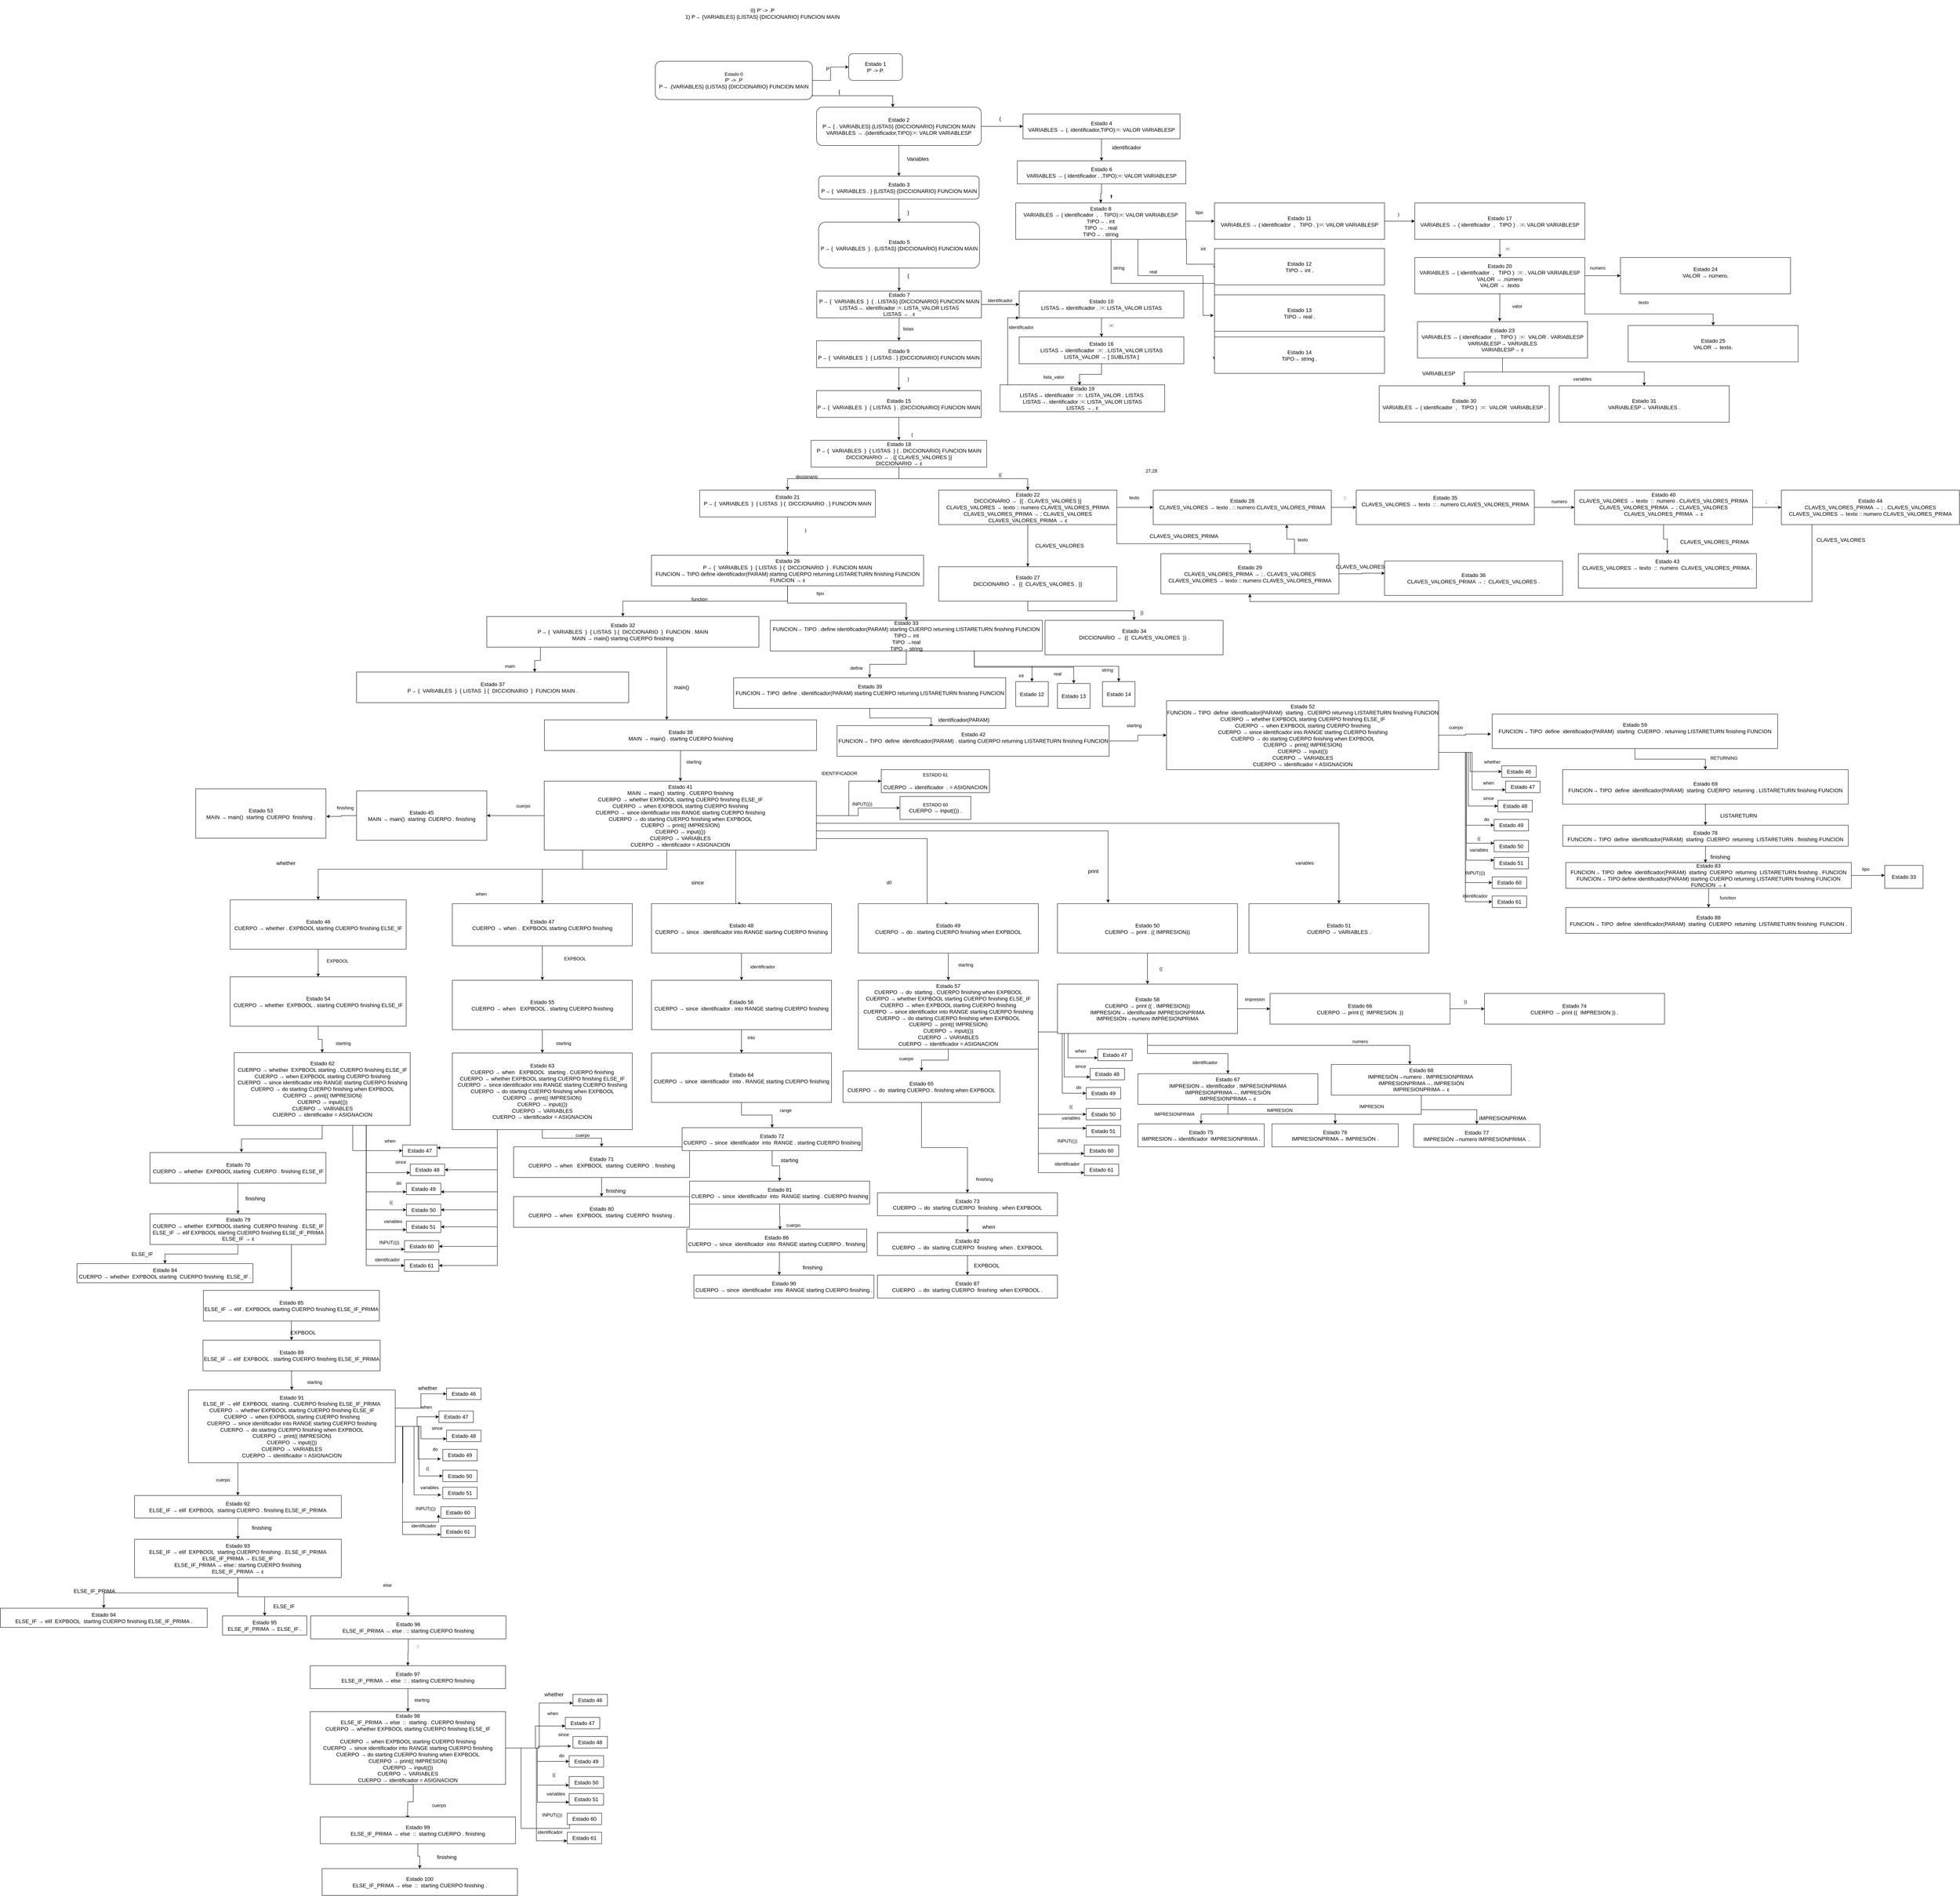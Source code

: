 <mxfile version="20.3.0" type="device"><diagram id="17HPrOw60yw2JYCdl_ox" name="Page-1"><mxGraphModel dx="3892" dy="725" grid="1" gridSize="10" guides="1" tooltips="1" connect="1" arrows="1" fold="1" page="1" pageScale="1" pageWidth="850" pageHeight="1100" math="0" shadow="0"><root><mxCell id="0"/><mxCell id="1" parent="0"/><mxCell id="lfBRjYiE2Ar0ggSSuJLR-6" style="edgeStyle=orthogonalEdgeStyle;rounded=0;orthogonalLoop=1;jettySize=auto;html=1;exitX=1;exitY=0.5;exitDx=0;exitDy=0;entryX=0;entryY=0.5;entryDx=0;entryDy=0;fontSize=14;" parent="1" source="lfBRjYiE2Ar0ggSSuJLR-1" target="lfBRjYiE2Ar0ggSSuJLR-4" edge="1"><mxGeometry relative="1" as="geometry"/></mxCell><mxCell id="lfBRjYiE2Ar0ggSSuJLR-8" style="edgeStyle=orthogonalEdgeStyle;rounded=0;orthogonalLoop=1;jettySize=auto;html=1;exitX=1;exitY=0.75;exitDx=0;exitDy=0;fontSize=14;" parent="1" source="lfBRjYiE2Ar0ggSSuJLR-1" target="lfBRjYiE2Ar0ggSSuJLR-5" edge="1"><mxGeometry relative="1" as="geometry"><Array as="points"><mxPoint x="330" y="320"/><mxPoint x="540" y="320"/></Array></mxGeometry></mxCell><mxCell id="lfBRjYiE2Ar0ggSSuJLR-1" value="Estado 0&lt;br&gt;&lt;span style=&quot;font-size: 14px;&quot;&gt;P' -&amp;gt; .P&lt;/span&gt;&lt;br&gt;&lt;span style=&quot;font-size: 14px;&quot;&gt;P→ .{VARIABLES} {LISTAS} {DICCIONARIO} FUNCION MAIN&lt;br&gt;&lt;/span&gt;" style="rounded=1;whiteSpace=wrap;html=1;" parent="1" vertex="1"><mxGeometry x="-80" y="230" width="410" height="100" as="geometry"/></mxCell><mxCell id="lfBRjYiE2Ar0ggSSuJLR-2" value="&lt;font style=&quot;font-size: 14px;&quot;&gt;0) P' -&amp;gt; .P&lt;br&gt;1) P→ {VARIABLES} {LISTAS} {DICCIONARIO} FUNCION MAIN&lt;/font&gt;" style="text;html=1;strokeColor=none;fillColor=none;align=center;verticalAlign=middle;whiteSpace=wrap;rounded=0;" parent="1" vertex="1"><mxGeometry x="-10" y="70" width="420" height="70" as="geometry"/></mxCell><mxCell id="lfBRjYiE2Ar0ggSSuJLR-4" value="Estado 1&lt;br&gt;P' -&amp;gt; P." style="rounded=1;whiteSpace=wrap;html=1;fontSize=14;" parent="1" vertex="1"><mxGeometry x="425" y="210" width="140" height="70" as="geometry"/></mxCell><mxCell id="lfBRjYiE2Ar0ggSSuJLR-11" style="edgeStyle=orthogonalEdgeStyle;rounded=0;orthogonalLoop=1;jettySize=auto;html=1;fontSize=14;" parent="1" source="lfBRjYiE2Ar0ggSSuJLR-5" target="lfBRjYiE2Ar0ggSSuJLR-10" edge="1"><mxGeometry relative="1" as="geometry"/></mxCell><mxCell id="lfBRjYiE2Ar0ggSSuJLR-16" style="edgeStyle=orthogonalEdgeStyle;rounded=0;orthogonalLoop=1;jettySize=auto;html=1;exitX=1;exitY=0.5;exitDx=0;exitDy=0;entryX=0;entryY=0.5;entryDx=0;entryDy=0;fontSize=14;" parent="1" source="lfBRjYiE2Ar0ggSSuJLR-5" target="lfBRjYiE2Ar0ggSSuJLR-15" edge="1"><mxGeometry relative="1" as="geometry"/></mxCell><mxCell id="lfBRjYiE2Ar0ggSSuJLR-5" value="Estado 2&lt;br&gt;P→ { . VARIABLES} {LISTAS} {DICCIONARIO} FUNCION MAIN&lt;br&gt;VARIABLES → .(identificador,TIPO):=: VALOR VARIABLESP" style="rounded=1;whiteSpace=wrap;html=1;fontSize=14;" parent="1" vertex="1"><mxGeometry x="341" y="350" width="430" height="100" as="geometry"/></mxCell><mxCell id="lfBRjYiE2Ar0ggSSuJLR-7" value="P" style="text;html=1;align=center;verticalAlign=middle;resizable=0;points=[];autosize=1;strokeColor=none;fillColor=none;fontSize=14;" parent="1" vertex="1"><mxGeometry x="355" y="235" width="30" height="30" as="geometry"/></mxCell><mxCell id="lfBRjYiE2Ar0ggSSuJLR-9" value="{" style="text;html=1;align=center;verticalAlign=middle;resizable=0;points=[];autosize=1;strokeColor=none;fillColor=none;fontSize=14;" parent="1" vertex="1"><mxGeometry x="385" y="295" width="30" height="30" as="geometry"/></mxCell><mxCell id="lfBRjYiE2Ar0ggSSuJLR-20" style="edgeStyle=orthogonalEdgeStyle;rounded=0;orthogonalLoop=1;jettySize=auto;html=1;exitX=0.5;exitY=1;exitDx=0;exitDy=0;fontSize=14;" parent="1" source="lfBRjYiE2Ar0ggSSuJLR-10" target="lfBRjYiE2Ar0ggSSuJLR-19" edge="1"><mxGeometry relative="1" as="geometry"/></mxCell><mxCell id="lfBRjYiE2Ar0ggSSuJLR-10" value="Estado 3&lt;br&gt;P→ {&amp;nbsp; VARIABLES . } {LISTAS} {DICCIONARIO} FUNCION MAIN" style="rounded=1;whiteSpace=wrap;html=1;fontSize=14;" parent="1" vertex="1"><mxGeometry x="346.5" y="530" width="419" height="60" as="geometry"/></mxCell><mxCell id="lfBRjYiE2Ar0ggSSuJLR-12" value="Variables" style="text;html=1;align=center;verticalAlign=middle;resizable=0;points=[];autosize=1;strokeColor=none;fillColor=none;fontSize=14;" parent="1" vertex="1"><mxGeometry x="565" y="470" width="80" height="30" as="geometry"/></mxCell><mxCell id="lfBRjYiE2Ar0ggSSuJLR-24" style="edgeStyle=orthogonalEdgeStyle;rounded=0;orthogonalLoop=1;jettySize=auto;html=1;fontSize=14;" parent="1" source="lfBRjYiE2Ar0ggSSuJLR-15" target="lfBRjYiE2Ar0ggSSuJLR-23" edge="1"><mxGeometry relative="1" as="geometry"/></mxCell><mxCell id="lfBRjYiE2Ar0ggSSuJLR-15" value="Estado 4&lt;br&gt;VARIABLES → (. identificador,TIPO):=: VALOR VARIABLESP" style="rounded=0;whiteSpace=wrap;html=1;fontSize=14;" parent="1" vertex="1"><mxGeometry x="880" y="367.5" width="410" height="65" as="geometry"/></mxCell><mxCell id="lfBRjYiE2Ar0ggSSuJLR-17" value="(" style="text;html=1;align=center;verticalAlign=middle;resizable=0;points=[];autosize=1;strokeColor=none;fillColor=none;fontSize=14;" parent="1" vertex="1"><mxGeometry x="805" y="365" width="30" height="30" as="geometry"/></mxCell><mxCell id="lfBRjYiE2Ar0ggSSuJLR-27" style="edgeStyle=orthogonalEdgeStyle;rounded=0;orthogonalLoop=1;jettySize=auto;html=1;exitX=0.5;exitY=1;exitDx=0;exitDy=0;fontSize=14;" parent="1" source="lfBRjYiE2Ar0ggSSuJLR-19" target="lfBRjYiE2Ar0ggSSuJLR-26" edge="1"><mxGeometry relative="1" as="geometry"/></mxCell><mxCell id="lfBRjYiE2Ar0ggSSuJLR-19" value="Estado 5&lt;br&gt;P→ {&amp;nbsp; VARIABLES&amp;nbsp; } . {LISTAS} {DICCIONARIO} FUNCION MAIN" style="rounded=1;whiteSpace=wrap;html=1;fontSize=14;" parent="1" vertex="1"><mxGeometry x="346.5" y="650" width="420" height="120" as="geometry"/></mxCell><mxCell id="lfBRjYiE2Ar0ggSSuJLR-21" value="}" style="text;html=1;align=center;verticalAlign=middle;resizable=0;points=[];autosize=1;strokeColor=none;fillColor=none;fontSize=14;" parent="1" vertex="1"><mxGeometry x="565" y="610" width="30" height="30" as="geometry"/></mxCell><mxCell id="lfBRjYiE2Ar0ggSSuJLR-30" style="edgeStyle=orthogonalEdgeStyle;rounded=0;orthogonalLoop=1;jettySize=auto;html=1;fontSize=14;" parent="1" source="lfBRjYiE2Ar0ggSSuJLR-23" target="lfBRjYiE2Ar0ggSSuJLR-29" edge="1"><mxGeometry relative="1" as="geometry"/></mxCell><mxCell id="lfBRjYiE2Ar0ggSSuJLR-23" value="Estado 6&lt;br&gt;VARIABLES → ( identificador . ,TIPO):=: VALOR VARIABLESP" style="rounded=0;whiteSpace=wrap;html=1;fontSize=14;" parent="1" vertex="1"><mxGeometry x="865" y="490" width="440" height="60" as="geometry"/></mxCell><mxCell id="lfBRjYiE2Ar0ggSSuJLR-25" value="identificador" style="text;html=1;align=center;verticalAlign=middle;resizable=0;points=[];autosize=1;strokeColor=none;fillColor=none;fontSize=14;" parent="1" vertex="1"><mxGeometry x="1100" y="440" width="100" height="30" as="geometry"/></mxCell><mxCell id="lfBRjYiE2Ar0ggSSuJLR-33" style="edgeStyle=orthogonalEdgeStyle;rounded=0;orthogonalLoop=1;jettySize=auto;html=1;fontSize=36;" parent="1" source="lfBRjYiE2Ar0ggSSuJLR-26" target="lfBRjYiE2Ar0ggSSuJLR-32" edge="1"><mxGeometry relative="1" as="geometry"/></mxCell><mxCell id="lfBRjYiE2Ar0ggSSuJLR-36" style="edgeStyle=orthogonalEdgeStyle;rounded=0;orthogonalLoop=1;jettySize=auto;html=1;entryX=0;entryY=0.5;entryDx=0;entryDy=0;fontSize=12;" parent="1" source="lfBRjYiE2Ar0ggSSuJLR-26" target="lfBRjYiE2Ar0ggSSuJLR-35" edge="1"><mxGeometry relative="1" as="geometry"/></mxCell><mxCell id="lfBRjYiE2Ar0ggSSuJLR-26" value="Estado 7&lt;br&gt;P→ {&amp;nbsp; VARIABLES&amp;nbsp; }&amp;nbsp; { . LISTAS} {DICCIONARIO} FUNCION MAIN&lt;br&gt;LISTAS→. identificador :=: LISTA_VALOR LISTAS&lt;br&gt;LISTAS → . ε" style="rounded=0;whiteSpace=wrap;html=1;fontSize=14;" parent="1" vertex="1"><mxGeometry x="341.5" y="830" width="430" height="70" as="geometry"/></mxCell><mxCell id="lfBRjYiE2Ar0ggSSuJLR-28" value="{" style="text;html=1;align=center;verticalAlign=middle;resizable=0;points=[];autosize=1;strokeColor=none;fillColor=none;fontSize=14;" parent="1" vertex="1"><mxGeometry x="565" y="775" width="30" height="30" as="geometry"/></mxCell><mxCell id="lfBRjYiE2Ar0ggSSuJLR-39" style="edgeStyle=orthogonalEdgeStyle;rounded=0;orthogonalLoop=1;jettySize=auto;html=1;exitX=1;exitY=0.5;exitDx=0;exitDy=0;entryX=0;entryY=0.5;entryDx=0;entryDy=0;fontSize=12;" parent="1" source="lfBRjYiE2Ar0ggSSuJLR-29" target="lfBRjYiE2Ar0ggSSuJLR-38" edge="1"><mxGeometry relative="1" as="geometry"/></mxCell><mxCell id="lfBRjYiE2Ar0ggSSuJLR-42" style="edgeStyle=orthogonalEdgeStyle;rounded=0;orthogonalLoop=1;jettySize=auto;html=1;exitX=1;exitY=1;exitDx=0;exitDy=0;entryX=0.003;entryY=0.569;entryDx=0;entryDy=0;entryPerimeter=0;fontSize=12;" parent="1" source="lfBRjYiE2Ar0ggSSuJLR-29" target="lfBRjYiE2Ar0ggSSuJLR-41" edge="1"><mxGeometry relative="1" as="geometry"><Array as="points"><mxPoint x="1307" y="760"/><mxPoint x="1381" y="760"/></Array></mxGeometry></mxCell><mxCell id="lfBRjYiE2Ar0ggSSuJLR-46" style="edgeStyle=orthogonalEdgeStyle;rounded=0;orthogonalLoop=1;jettySize=auto;html=1;exitX=0.5;exitY=1;exitDx=0;exitDy=0;entryX=-0.005;entryY=0.566;entryDx=0;entryDy=0;entryPerimeter=0;fontSize=12;" parent="1" source="lfBRjYiE2Ar0ggSSuJLR-29" target="lfBRjYiE2Ar0ggSSuJLR-45" edge="1"><mxGeometry relative="1" as="geometry"><Array as="points"><mxPoint x="1180" y="695"/><mxPoint x="1180" y="790"/><mxPoint x="1350" y="790"/><mxPoint x="1350" y="894"/></Array></mxGeometry></mxCell><mxCell id="lfBRjYiE2Ar0ggSSuJLR-50" style="edgeStyle=orthogonalEdgeStyle;rounded=0;orthogonalLoop=1;jettySize=auto;html=1;entryX=0;entryY=0.632;entryDx=0;entryDy=0;entryPerimeter=0;fontSize=12;" parent="1" source="lfBRjYiE2Ar0ggSSuJLR-29" target="lfBRjYiE2Ar0ggSSuJLR-48" edge="1"><mxGeometry relative="1" as="geometry"><Array as="points"><mxPoint x="1110" y="810"/><mxPoint x="1380" y="810"/></Array></mxGeometry></mxCell><mxCell id="lfBRjYiE2Ar0ggSSuJLR-29" value="Estado 8&lt;br&gt;VARIABLES → ( identificador&amp;nbsp; ,&amp;nbsp; . TIPO):=: VALOR VARIABLESP&lt;br&gt;&lt;div&gt;TIPO→ . int&lt;/div&gt;&lt;div&gt;TIPO → . real&lt;/div&gt;&lt;div&gt;TIPO→ . string&lt;/div&gt;" style="rounded=0;whiteSpace=wrap;html=1;fontSize=14;" parent="1" vertex="1"><mxGeometry x="861" y="600" width="444" height="95" as="geometry"/></mxCell><mxCell id="lfBRjYiE2Ar0ggSSuJLR-31" value="&lt;font style=&quot;font-size: 36px;&quot;&gt;,&lt;/font&gt;" style="text;html=1;align=center;verticalAlign=middle;resizable=0;points=[];autosize=1;strokeColor=none;fillColor=none;fontSize=14;" parent="1" vertex="1"><mxGeometry x="1095" y="540" width="30" height="60" as="geometry"/></mxCell><mxCell id="lfBRjYiE2Ar0ggSSuJLR-53" style="edgeStyle=orthogonalEdgeStyle;rounded=0;orthogonalLoop=1;jettySize=auto;html=1;exitX=0.5;exitY=1;exitDx=0;exitDy=0;fontSize=12;" parent="1" source="lfBRjYiE2Ar0ggSSuJLR-32" target="lfBRjYiE2Ar0ggSSuJLR-52" edge="1"><mxGeometry relative="1" as="geometry"/></mxCell><mxCell id="lfBRjYiE2Ar0ggSSuJLR-32" value="Estado 9&lt;br&gt;P→ {&amp;nbsp; VARIABLES&amp;nbsp; }&amp;nbsp; { LISTAS . } {DICCIONARIO} FUNCION MAIN" style="rounded=0;whiteSpace=wrap;html=1;fontSize=14;" parent="1" vertex="1"><mxGeometry x="341" y="960" width="430" height="70" as="geometry"/></mxCell><mxCell id="lfBRjYiE2Ar0ggSSuJLR-34" value="&lt;font style=&quot;font-size: 12px;&quot;&gt;listas&lt;/font&gt;" style="text;html=1;align=center;verticalAlign=middle;resizable=0;points=[];autosize=1;strokeColor=none;fillColor=none;fontSize=36;" parent="1" vertex="1"><mxGeometry x="555" y="890" width="50" height="60" as="geometry"/></mxCell><mxCell id="lfBRjYiE2Ar0ggSSuJLR-56" style="edgeStyle=orthogonalEdgeStyle;rounded=0;orthogonalLoop=1;jettySize=auto;html=1;fontSize=12;" parent="1" source="lfBRjYiE2Ar0ggSSuJLR-35" target="lfBRjYiE2Ar0ggSSuJLR-55" edge="1"><mxGeometry relative="1" as="geometry"/></mxCell><mxCell id="lfBRjYiE2Ar0ggSSuJLR-35" value="Estado 10&lt;br&gt;LISTAS→ identificador . :=: LISTA_VALOR LISTAS" style="rounded=0;whiteSpace=wrap;html=1;fontSize=14;" parent="1" vertex="1"><mxGeometry x="870" y="830" width="430" height="70" as="geometry"/></mxCell><mxCell id="lfBRjYiE2Ar0ggSSuJLR-37" value="identificador" style="text;html=1;align=center;verticalAlign=middle;resizable=0;points=[];autosize=1;strokeColor=none;fillColor=none;fontSize=12;" parent="1" vertex="1"><mxGeometry x="775" y="840" width="90" height="30" as="geometry"/></mxCell><mxCell id="lfBRjYiE2Ar0ggSSuJLR-59" style="edgeStyle=orthogonalEdgeStyle;rounded=0;orthogonalLoop=1;jettySize=auto;html=1;fontSize=12;" parent="1" source="lfBRjYiE2Ar0ggSSuJLR-38" target="lfBRjYiE2Ar0ggSSuJLR-58" edge="1"><mxGeometry relative="1" as="geometry"/></mxCell><mxCell id="lfBRjYiE2Ar0ggSSuJLR-38" value="Estado 11&lt;br&gt;VARIABLES → ( identificador&amp;nbsp; ,&amp;nbsp; &amp;nbsp;TIPO . ):=: VALOR VARIABLESP&lt;br&gt;" style="rounded=0;whiteSpace=wrap;html=1;fontSize=14;" parent="1" vertex="1"><mxGeometry x="1380" y="600" width="444" height="95" as="geometry"/></mxCell><mxCell id="lfBRjYiE2Ar0ggSSuJLR-40" value="tipo" style="text;html=1;align=center;verticalAlign=middle;resizable=0;points=[];autosize=1;strokeColor=none;fillColor=none;fontSize=12;" parent="1" vertex="1"><mxGeometry x="1320" y="610" width="40" height="30" as="geometry"/></mxCell><mxCell id="lfBRjYiE2Ar0ggSSuJLR-41" value="Estado 12&lt;br&gt;TIPO→ int ." style="rounded=0;whiteSpace=wrap;html=1;fontSize=14;" parent="1" vertex="1"><mxGeometry x="1380" y="719" width="444" height="95" as="geometry"/></mxCell><mxCell id="lfBRjYiE2Ar0ggSSuJLR-43" value="int" style="text;html=1;align=center;verticalAlign=middle;resizable=0;points=[];autosize=1;strokeColor=none;fillColor=none;fontSize=12;" parent="1" vertex="1"><mxGeometry x="1330" y="705" width="40" height="30" as="geometry"/></mxCell><mxCell id="lfBRjYiE2Ar0ggSSuJLR-45" value="Estado 13&lt;br&gt;TIPO→ real ." style="rounded=0;whiteSpace=wrap;html=1;fontSize=14;" parent="1" vertex="1"><mxGeometry x="1380" y="840" width="444" height="95" as="geometry"/></mxCell><mxCell id="lfBRjYiE2Ar0ggSSuJLR-47" value="real" style="text;html=1;align=center;verticalAlign=middle;resizable=0;points=[];autosize=1;strokeColor=none;fillColor=none;fontSize=12;" parent="1" vertex="1"><mxGeometry x="1200" y="765" width="40" height="30" as="geometry"/></mxCell><mxCell id="lfBRjYiE2Ar0ggSSuJLR-48" value="Estado 14&lt;br&gt;TIPO→ string ." style="rounded=0;whiteSpace=wrap;html=1;fontSize=14;" parent="1" vertex="1"><mxGeometry x="1380" y="950" width="444" height="95" as="geometry"/></mxCell><mxCell id="lfBRjYiE2Ar0ggSSuJLR-51" value="string" style="text;html=1;align=center;verticalAlign=middle;resizable=0;points=[];autosize=1;strokeColor=none;fillColor=none;fontSize=12;" parent="1" vertex="1"><mxGeometry x="1105" y="755" width="50" height="30" as="geometry"/></mxCell><mxCell id="lfBRjYiE2Ar0ggSSuJLR-64" style="edgeStyle=orthogonalEdgeStyle;rounded=0;orthogonalLoop=1;jettySize=auto;html=1;fontSize=12;" parent="1" source="lfBRjYiE2Ar0ggSSuJLR-52" target="lfBRjYiE2Ar0ggSSuJLR-63" edge="1"><mxGeometry relative="1" as="geometry"/></mxCell><mxCell id="lfBRjYiE2Ar0ggSSuJLR-52" value="Estado 15&lt;br&gt;P→ {&amp;nbsp; VARIABLES&amp;nbsp; }&amp;nbsp; { LISTAS&amp;nbsp; } . {DICCIONARIO} FUNCION MAIN" style="rounded=0;whiteSpace=wrap;html=1;fontSize=14;" parent="1" vertex="1"><mxGeometry x="341" y="1090" width="430" height="70" as="geometry"/></mxCell><mxCell id="lfBRjYiE2Ar0ggSSuJLR-54" value="}" style="text;html=1;align=center;verticalAlign=middle;resizable=0;points=[];autosize=1;strokeColor=none;fillColor=none;fontSize=12;" parent="1" vertex="1"><mxGeometry x="565" y="1045" width="30" height="30" as="geometry"/></mxCell><mxCell id="lfBRjYiE2Ar0ggSSuJLR-67" style="edgeStyle=orthogonalEdgeStyle;rounded=0;orthogonalLoop=1;jettySize=auto;html=1;entryX=0.483;entryY=0.012;entryDx=0;entryDy=0;entryPerimeter=0;fontSize=12;" parent="1" source="lfBRjYiE2Ar0ggSSuJLR-55" target="lfBRjYiE2Ar0ggSSuJLR-66" edge="1"><mxGeometry relative="1" as="geometry"/></mxCell><mxCell id="lfBRjYiE2Ar0ggSSuJLR-55" value="Estado 16&lt;br&gt;LISTAS→ identificador&amp;nbsp; :=: . LISTA_VALOR LISTAS&lt;br&gt;LISTA_VALOR → [ SUBLISTA ]" style="rounded=0;whiteSpace=wrap;html=1;fontSize=14;" parent="1" vertex="1"><mxGeometry x="870" y="950" width="430" height="70" as="geometry"/></mxCell><mxCell id="lfBRjYiE2Ar0ggSSuJLR-57" value=":=:" style="text;html=1;align=center;verticalAlign=middle;resizable=0;points=[];autosize=1;strokeColor=none;fillColor=none;fontSize=12;" parent="1" vertex="1"><mxGeometry x="1090" y="905" width="40" height="30" as="geometry"/></mxCell><mxCell id="lfBRjYiE2Ar0ggSSuJLR-74" style="edgeStyle=orthogonalEdgeStyle;rounded=0;orthogonalLoop=1;jettySize=auto;html=1;exitX=0.5;exitY=1;exitDx=0;exitDy=0;fontSize=12;" parent="1" source="lfBRjYiE2Ar0ggSSuJLR-58" target="lfBRjYiE2Ar0ggSSuJLR-73" edge="1"><mxGeometry relative="1" as="geometry"/></mxCell><mxCell id="lfBRjYiE2Ar0ggSSuJLR-58" value="Estado 17&lt;br&gt;VARIABLES → ( identificador&amp;nbsp; ,&amp;nbsp; &amp;nbsp;TIPO ) . :=: VALOR VARIABLESP" style="rounded=0;whiteSpace=wrap;html=1;fontSize=14;" parent="1" vertex="1"><mxGeometry x="1903" y="600" width="444" height="95" as="geometry"/></mxCell><mxCell id="lfBRjYiE2Ar0ggSSuJLR-60" value=")" style="text;html=1;align=center;verticalAlign=middle;resizable=0;points=[];autosize=1;strokeColor=none;fillColor=none;fontSize=12;" parent="1" vertex="1"><mxGeometry x="1845" y="615" width="30" height="30" as="geometry"/></mxCell><mxCell id="lfBRjYiE2Ar0ggSSuJLR-78" style="edgeStyle=orthogonalEdgeStyle;rounded=0;orthogonalLoop=1;jettySize=auto;html=1;fontSize=12;" parent="1" source="lfBRjYiE2Ar0ggSSuJLR-63" target="lfBRjYiE2Ar0ggSSuJLR-76" edge="1"><mxGeometry relative="1" as="geometry"/></mxCell><mxCell id="lfBRjYiE2Ar0ggSSuJLR-86" style="edgeStyle=orthogonalEdgeStyle;rounded=0;orthogonalLoop=1;jettySize=auto;html=1;fontSize=12;" parent="1" source="lfBRjYiE2Ar0ggSSuJLR-63" target="lfBRjYiE2Ar0ggSSuJLR-85" edge="1"><mxGeometry relative="1" as="geometry"/></mxCell><mxCell id="lfBRjYiE2Ar0ggSSuJLR-63" value="Estado 18&lt;br&gt;P→ {&amp;nbsp; VARIABLES&amp;nbsp; }&amp;nbsp; { LISTAS&amp;nbsp; } { . DICCIONARIO} FUNCION MAIN&lt;br&gt;&lt;div&gt;DICCIONARIO → . {{ CLAVES_VALORES }}&lt;/div&gt;&lt;div&gt;DICCIONARIO → ε&lt;/div&gt;" style="rounded=0;whiteSpace=wrap;html=1;fontSize=14;" parent="1" vertex="1"><mxGeometry x="326.75" y="1220" width="458.5" height="70" as="geometry"/></mxCell><mxCell id="lfBRjYiE2Ar0ggSSuJLR-65" value="{" style="text;html=1;align=center;verticalAlign=middle;resizable=0;points=[];autosize=1;strokeColor=none;fillColor=none;fontSize=12;" parent="1" vertex="1"><mxGeometry x="575" y="1190" width="30" height="30" as="geometry"/></mxCell><mxCell id="lfBRjYiE2Ar0ggSSuJLR-77" style="edgeStyle=orthogonalEdgeStyle;rounded=0;orthogonalLoop=1;jettySize=auto;html=1;exitX=0.25;exitY=0;exitDx=0;exitDy=0;fontSize=12;" parent="1" source="lfBRjYiE2Ar0ggSSuJLR-66" target="lfBRjYiE2Ar0ggSSuJLR-35" edge="1"><mxGeometry relative="1" as="geometry"><Array as="points"><mxPoint x="840" y="1075"/><mxPoint x="840" y="900"/></Array></mxGeometry></mxCell><mxCell id="lfBRjYiE2Ar0ggSSuJLR-66" value="Estado 19&lt;br&gt;LISTAS→ identificador&amp;nbsp; :=:&amp;nbsp; LISTA_VALOR . LISTAS&amp;nbsp;&lt;br&gt;LISTAS→. identificador :=: LISTA_VALOR LISTAS&lt;br&gt;LISTAS → . ε" style="rounded=0;whiteSpace=wrap;html=1;fontSize=14;" parent="1" vertex="1"><mxGeometry x="820" y="1075" width="430" height="70" as="geometry"/></mxCell><mxCell id="lfBRjYiE2Ar0ggSSuJLR-68" value="lista_valor" style="text;html=1;align=center;verticalAlign=middle;resizable=0;points=[];autosize=1;strokeColor=none;fillColor=none;fontSize=12;" parent="1" vertex="1"><mxGeometry x="920" y="1040" width="80" height="30" as="geometry"/></mxCell><mxCell id="lfBRjYiE2Ar0ggSSuJLR-71" value="identificador" style="text;html=1;align=center;verticalAlign=middle;resizable=0;points=[];autosize=1;strokeColor=none;fillColor=none;fontSize=12;" parent="1" vertex="1"><mxGeometry x="830" y="910" width="90" height="30" as="geometry"/></mxCell><mxCell id="lfBRjYiE2Ar0ggSSuJLR-83" style="edgeStyle=orthogonalEdgeStyle;rounded=0;orthogonalLoop=1;jettySize=auto;html=1;exitX=0.5;exitY=1;exitDx=0;exitDy=0;entryX=0.483;entryY=-0.008;entryDx=0;entryDy=0;entryPerimeter=0;fontSize=12;" parent="1" source="lfBRjYiE2Ar0ggSSuJLR-73" target="lfBRjYiE2Ar0ggSSuJLR-81" edge="1"><mxGeometry relative="1" as="geometry"/></mxCell><mxCell id="rViQecCx9QCIlRyrJVDe-4" style="edgeStyle=orthogonalEdgeStyle;rounded=0;orthogonalLoop=1;jettySize=auto;html=1;entryX=0;entryY=0.5;entryDx=0;entryDy=0;" parent="1" source="lfBRjYiE2Ar0ggSSuJLR-73" target="rViQecCx9QCIlRyrJVDe-3" edge="1"><mxGeometry relative="1" as="geometry"/></mxCell><mxCell id="rViQecCx9QCIlRyrJVDe-7" style="edgeStyle=orthogonalEdgeStyle;rounded=0;orthogonalLoop=1;jettySize=auto;html=1;exitX=1;exitY=0.75;exitDx=0;exitDy=0;entryX=0.5;entryY=0;entryDx=0;entryDy=0;" parent="1" source="lfBRjYiE2Ar0ggSSuJLR-73" target="rViQecCx9QCIlRyrJVDe-2" edge="1"><mxGeometry relative="1" as="geometry"><Array as="points"><mxPoint x="2347" y="890"/><mxPoint x="2682" y="890"/></Array></mxGeometry></mxCell><mxCell id="lfBRjYiE2Ar0ggSSuJLR-73" value="Estado 20&lt;br&gt;VARIABLES → ( identificador&amp;nbsp; ,&amp;nbsp; &amp;nbsp;TIPO )&amp;nbsp; :=: . VALOR VARIABLESP&lt;br&gt;&lt;div&gt;VALOR → .número&lt;/div&gt;&lt;div&gt;VALOR → .texto&lt;/div&gt;" style="rounded=0;whiteSpace=wrap;html=1;fontSize=14;" parent="1" vertex="1"><mxGeometry x="1903" y="742.5" width="444" height="95" as="geometry"/></mxCell><mxCell id="lfBRjYiE2Ar0ggSSuJLR-75" value=":=:" style="text;html=1;align=center;verticalAlign=middle;resizable=0;points=[];autosize=1;strokeColor=none;fillColor=none;fontSize=12;" parent="1" vertex="1"><mxGeometry x="2125" y="705" width="40" height="30" as="geometry"/></mxCell><mxCell id="rViQecCx9QCIlRyrJVDe-10" style="edgeStyle=orthogonalEdgeStyle;rounded=0;orthogonalLoop=1;jettySize=auto;html=1;" parent="1" source="lfBRjYiE2Ar0ggSSuJLR-76" target="rViQecCx9QCIlRyrJVDe-9" edge="1"><mxGeometry relative="1" as="geometry"/></mxCell><mxCell id="lfBRjYiE2Ar0ggSSuJLR-76" value="Estado 21&lt;br&gt;P→ {&amp;nbsp; VARIABLES&amp;nbsp; }&amp;nbsp; { LISTAS&amp;nbsp; } {&amp;nbsp; DICCIONARIO . } FUNCION MAIN&lt;br&gt;&lt;div&gt;&lt;br&gt;&lt;/div&gt;" style="rounded=0;whiteSpace=wrap;html=1;fontSize=14;" parent="1" vertex="1"><mxGeometry x="36" y="1350" width="458.5" height="70" as="geometry"/></mxCell><mxCell id="lfBRjYiE2Ar0ggSSuJLR-79" value="diccionario" style="text;html=1;align=center;verticalAlign=middle;resizable=0;points=[];autosize=1;strokeColor=none;fillColor=none;fontSize=12;" parent="1" vertex="1"><mxGeometry x="275" y="1300" width="80" height="30" as="geometry"/></mxCell><mxCell id="rViQecCx9QCIlRyrJVDe-24" style="edgeStyle=orthogonalEdgeStyle;rounded=0;orthogonalLoop=1;jettySize=auto;html=1;exitX=0.5;exitY=1;exitDx=0;exitDy=0;entryX=0.5;entryY=0;entryDx=0;entryDy=0;" parent="1" source="lfBRjYiE2Ar0ggSSuJLR-81" target="rViQecCx9QCIlRyrJVDe-23" edge="1"><mxGeometry relative="1" as="geometry"/></mxCell><mxCell id="rViQecCx9QCIlRyrJVDe-27" style="edgeStyle=orthogonalEdgeStyle;rounded=0;orthogonalLoop=1;jettySize=auto;html=1;exitX=0.5;exitY=1;exitDx=0;exitDy=0;" parent="1" source="lfBRjYiE2Ar0ggSSuJLR-81" target="rViQecCx9QCIlRyrJVDe-26" edge="1"><mxGeometry relative="1" as="geometry"/></mxCell><mxCell id="lfBRjYiE2Ar0ggSSuJLR-81" value="Estado 23&lt;br&gt;VARIABLES → ( identificador&amp;nbsp; ,&amp;nbsp; &amp;nbsp;TIPO )&amp;nbsp; :=:&amp;nbsp; VALOR . VARIABLESP&lt;br&gt;&lt;div&gt;VARIABLESP→ VARIABLES&lt;/div&gt;&lt;div&gt;VARIABLESP→ ε&lt;/div&gt;" style="rounded=0;whiteSpace=wrap;html=1;fontSize=14;" parent="1" vertex="1"><mxGeometry x="1910" y="910" width="444" height="95" as="geometry"/></mxCell><mxCell id="lfBRjYiE2Ar0ggSSuJLR-84" value="valor" style="text;html=1;align=center;verticalAlign=middle;resizable=0;points=[];autosize=1;strokeColor=none;fillColor=none;fontSize=12;" parent="1" vertex="1"><mxGeometry x="2145" y="855" width="50" height="30" as="geometry"/></mxCell><mxCell id="rViQecCx9QCIlRyrJVDe-13" style="edgeStyle=orthogonalEdgeStyle;rounded=0;orthogonalLoop=1;jettySize=auto;html=1;entryX=0.5;entryY=0;entryDx=0;entryDy=0;" parent="1" source="lfBRjYiE2Ar0ggSSuJLR-85" target="rViQecCx9QCIlRyrJVDe-12" edge="1"><mxGeometry relative="1" as="geometry"/></mxCell><mxCell id="rViQecCx9QCIlRyrJVDe-17" style="edgeStyle=orthogonalEdgeStyle;rounded=0;orthogonalLoop=1;jettySize=auto;html=1;exitX=1;exitY=0.5;exitDx=0;exitDy=0;entryX=0;entryY=0.5;entryDx=0;entryDy=0;" parent="1" source="lfBRjYiE2Ar0ggSSuJLR-85" target="rViQecCx9QCIlRyrJVDe-15" edge="1"><mxGeometry relative="1" as="geometry"/></mxCell><mxCell id="rViQecCx9QCIlRyrJVDe-21" style="edgeStyle=orthogonalEdgeStyle;rounded=0;orthogonalLoop=1;jettySize=auto;html=1;exitX=1;exitY=0.75;exitDx=0;exitDy=0;" parent="1" source="lfBRjYiE2Ar0ggSSuJLR-85" target="rViQecCx9QCIlRyrJVDe-20" edge="1"><mxGeometry relative="1" as="geometry"><Array as="points"><mxPoint x="1125" y="1490"/><mxPoint x="1473" y="1490"/></Array></mxGeometry></mxCell><mxCell id="lfBRjYiE2Ar0ggSSuJLR-85" value="Estado 22&lt;br&gt;&lt;div&gt;DICCIONARIO →&amp;nbsp; {{ . CLAVES_VALORES }}&lt;/div&gt;&lt;div&gt;&lt;div&gt;CLAVES_VALORES → texto :: numero CLAVES_VALORES_PRIMA&lt;/div&gt;&lt;div&gt;CLAVES_VALORES_PRIMA → ; CLAVES_VALORES&lt;/div&gt;&lt;div&gt;CLAVES_VALORES_PRIMA → ε&lt;/div&gt;&lt;/div&gt;" style="rounded=0;whiteSpace=wrap;html=1;fontSize=14;" parent="1" vertex="1"><mxGeometry x="660" y="1350" width="465" height="90" as="geometry"/></mxCell><mxCell id="lfBRjYiE2Ar0ggSSuJLR-87" value="{{" style="text;html=1;align=center;verticalAlign=middle;resizable=0;points=[];autosize=1;strokeColor=none;fillColor=none;fontSize=12;" parent="1" vertex="1"><mxGeometry x="805" y="1295" width="30" height="30" as="geometry"/></mxCell><mxCell id="rViQecCx9QCIlRyrJVDe-2" value="Estado 25&lt;br&gt;VALOR → texto." style="rounded=0;whiteSpace=wrap;html=1;fontSize=14;" parent="1" vertex="1"><mxGeometry x="2460" y="920" width="444" height="95" as="geometry"/></mxCell><mxCell id="rViQecCx9QCIlRyrJVDe-3" value="Estado 24&lt;br&gt;&lt;div&gt;VALOR → número.&lt;/div&gt;&lt;div&gt;&lt;br&gt;&lt;/div&gt;" style="rounded=0;whiteSpace=wrap;html=1;fontSize=14;" parent="1" vertex="1"><mxGeometry x="2440" y="742.5" width="444" height="95" as="geometry"/></mxCell><mxCell id="rViQecCx9QCIlRyrJVDe-5" value="numero" style="text;html=1;align=center;verticalAlign=middle;resizable=0;points=[];autosize=1;strokeColor=none;fillColor=none;" parent="1" vertex="1"><mxGeometry x="2350" y="755" width="60" height="30" as="geometry"/></mxCell><mxCell id="rViQecCx9QCIlRyrJVDe-8" value="texto" style="text;html=1;align=center;verticalAlign=middle;resizable=0;points=[];autosize=1;strokeColor=none;fillColor=none;" parent="1" vertex="1"><mxGeometry x="2475" y="845" width="50" height="30" as="geometry"/></mxCell><mxCell id="rViQecCx9QCIlRyrJVDe-30" style="edgeStyle=orthogonalEdgeStyle;rounded=0;orthogonalLoop=1;jettySize=auto;html=1;exitX=0.5;exitY=1;exitDx=0;exitDy=0;" parent="1" source="rViQecCx9QCIlRyrJVDe-9" target="rViQecCx9QCIlRyrJVDe-29" edge="1"><mxGeometry relative="1" as="geometry"/></mxCell><mxCell id="rViQecCx9QCIlRyrJVDe-33" style="edgeStyle=orthogonalEdgeStyle;rounded=0;orthogonalLoop=1;jettySize=auto;html=1;" parent="1" source="rViQecCx9QCIlRyrJVDe-9" target="rViQecCx9QCIlRyrJVDe-32" edge="1"><mxGeometry relative="1" as="geometry"/></mxCell><mxCell id="rViQecCx9QCIlRyrJVDe-9" value="Estado 26&lt;br&gt;P→ {&amp;nbsp; VARIABLES&amp;nbsp; }&amp;nbsp; { LISTAS&amp;nbsp; } {&amp;nbsp; DICCIONARIO&amp;nbsp; } . FUNCION MAIN&lt;br&gt;&lt;div&gt;FUNCION→ TIPO define identificador(PARAM) starting CUERPO returning LISTARETURN finishing FUNCION&lt;/div&gt;&lt;div&gt;FUNCION → ε&lt;/div&gt;" style="rounded=0;whiteSpace=wrap;html=1;fontSize=14;" parent="1" vertex="1"><mxGeometry x="-90" y="1520" width="710.5" height="80" as="geometry"/></mxCell><mxCell id="rViQecCx9QCIlRyrJVDe-11" value="}" style="text;html=1;align=center;verticalAlign=middle;resizable=0;points=[];autosize=1;strokeColor=none;fillColor=none;" parent="1" vertex="1"><mxGeometry x="296.75" y="1440" width="30" height="30" as="geometry"/></mxCell><mxCell id="rViQecCx9QCIlRyrJVDe-36" style="edgeStyle=orthogonalEdgeStyle;rounded=0;orthogonalLoop=1;jettySize=auto;html=1;" parent="1" source="rViQecCx9QCIlRyrJVDe-12" target="rViQecCx9QCIlRyrJVDe-35" edge="1"><mxGeometry relative="1" as="geometry"/></mxCell><mxCell id="rViQecCx9QCIlRyrJVDe-12" value="Estado 27&lt;br&gt;&lt;div&gt;DICCIONARIO →&amp;nbsp; {{&amp;nbsp; CLAVES_VALORES . }}&lt;/div&gt;&lt;div&gt;&lt;br&gt;&lt;/div&gt;" style="rounded=0;whiteSpace=wrap;html=1;fontSize=14;" parent="1" vertex="1"><mxGeometry x="660" y="1550" width="465" height="90" as="geometry"/></mxCell><mxCell id="rViQecCx9QCIlRyrJVDe-14" value="&lt;span style=&quot;font-size: 14px;&quot;&gt;CLAVES_VALORES&lt;/span&gt;" style="text;html=1;align=center;verticalAlign=middle;resizable=0;points=[];autosize=1;strokeColor=none;fillColor=none;" parent="1" vertex="1"><mxGeometry x="900" y="1480" width="150" height="30" as="geometry"/></mxCell><mxCell id="rViQecCx9QCIlRyrJVDe-39" style="edgeStyle=orthogonalEdgeStyle;rounded=0;orthogonalLoop=1;jettySize=auto;html=1;exitX=1;exitY=0.5;exitDx=0;exitDy=0;" parent="1" source="rViQecCx9QCIlRyrJVDe-15" target="rViQecCx9QCIlRyrJVDe-38" edge="1"><mxGeometry relative="1" as="geometry"/></mxCell><mxCell id="rViQecCx9QCIlRyrJVDe-15" value="Estado 28&lt;br&gt;&lt;div&gt;CLAVES_VALORES → texto . :: numero CLAVES_VALORES_PRIMA&lt;br&gt;&lt;/div&gt;&lt;div&gt;&lt;br&gt;&lt;/div&gt;" style="rounded=0;whiteSpace=wrap;html=1;fontSize=14;" parent="1" vertex="1"><mxGeometry x="1220" y="1350" width="465" height="90" as="geometry"/></mxCell><mxCell id="rViQecCx9QCIlRyrJVDe-18" value="texto" style="text;html=1;align=center;verticalAlign=middle;resizable=0;points=[];autosize=1;strokeColor=none;fillColor=none;" parent="1" vertex="1"><mxGeometry x="1145" y="1355" width="50" height="30" as="geometry"/></mxCell><mxCell id="rViQecCx9QCIlRyrJVDe-19" value="27,28" style="text;html=1;align=center;verticalAlign=middle;resizable=0;points=[];autosize=1;strokeColor=none;fillColor=none;" parent="1" vertex="1"><mxGeometry x="1190" y="1285" width="50" height="30" as="geometry"/></mxCell><mxCell id="rViQecCx9QCIlRyrJVDe-43" style="edgeStyle=orthogonalEdgeStyle;rounded=0;orthogonalLoop=1;jettySize=auto;html=1;exitX=0.75;exitY=0;exitDx=0;exitDy=0;entryX=0.75;entryY=1;entryDx=0;entryDy=0;" parent="1" source="rViQecCx9QCIlRyrJVDe-20" target="rViQecCx9QCIlRyrJVDe-15" edge="1"><mxGeometry relative="1" as="geometry"/></mxCell><mxCell id="rViQecCx9QCIlRyrJVDe-71" style="edgeStyle=orthogonalEdgeStyle;rounded=0;orthogonalLoop=1;jettySize=auto;html=1;exitX=1;exitY=0.5;exitDx=0;exitDy=0;entryX=0.002;entryY=0.356;entryDx=0;entryDy=0;entryPerimeter=0;" parent="1" source="rViQecCx9QCIlRyrJVDe-20" target="rViQecCx9QCIlRyrJVDe-41" edge="1"><mxGeometry relative="1" as="geometry"/></mxCell><mxCell id="rViQecCx9QCIlRyrJVDe-20" value="Estado 29&lt;br&gt;&lt;div&gt;CLAVES_VALORES_PRIMA → ; . CLAVES_VALORES&lt;br&gt;&lt;/div&gt;&lt;div&gt;&lt;div&gt;CLAVES_VALORES → texto :: numero CLAVES_VALORES_PRIMA&lt;/div&gt;&lt;/div&gt;" style="rounded=0;whiteSpace=wrap;html=1;fontSize=14;" parent="1" vertex="1"><mxGeometry x="1240" y="1516" width="465" height="105" as="geometry"/></mxCell><mxCell id="rViQecCx9QCIlRyrJVDe-22" value="&lt;span style=&quot;font-size: 14px;&quot;&gt;CLAVES_VALORES_PRIMA&lt;/span&gt;" style="text;html=1;align=center;verticalAlign=middle;resizable=0;points=[];autosize=1;strokeColor=none;fillColor=none;" parent="1" vertex="1"><mxGeometry x="1200" y="1455" width="200" height="30" as="geometry"/></mxCell><mxCell id="rViQecCx9QCIlRyrJVDe-23" value="Estado 30&lt;br&gt;VARIABLES → ( identificador&amp;nbsp; ,&amp;nbsp; &amp;nbsp;TIPO )&amp;nbsp; :=:&amp;nbsp; VALOR&amp;nbsp; VARIABLESP ." style="rounded=0;whiteSpace=wrap;html=1;fontSize=14;" parent="1" vertex="1"><mxGeometry x="1810" y="1077.5" width="444" height="95" as="geometry"/></mxCell><mxCell id="rViQecCx9QCIlRyrJVDe-25" value="&lt;span style=&quot;font-size: 14px;&quot;&gt;VARIABLESP&lt;/span&gt;" style="text;html=1;align=center;verticalAlign=middle;resizable=0;points=[];autosize=1;strokeColor=none;fillColor=none;" parent="1" vertex="1"><mxGeometry x="1910" y="1030" width="110" height="30" as="geometry"/></mxCell><mxCell id="rViQecCx9QCIlRyrJVDe-26" value="Estado 31&lt;br&gt;&lt;div&gt;VARIABLESP→ VARIABLES .&lt;/div&gt;" style="rounded=0;whiteSpace=wrap;html=1;fontSize=14;" parent="1" vertex="1"><mxGeometry x="2280" y="1077.5" width="444" height="95" as="geometry"/></mxCell><mxCell id="rViQecCx9QCIlRyrJVDe-28" value="variables" style="text;html=1;align=center;verticalAlign=middle;resizable=0;points=[];autosize=1;strokeColor=none;fillColor=none;" parent="1" vertex="1"><mxGeometry x="2305" y="1045" width="70" height="30" as="geometry"/></mxCell><mxCell id="rViQecCx9QCIlRyrJVDe-46" style="edgeStyle=orthogonalEdgeStyle;rounded=0;orthogonalLoop=1;jettySize=auto;html=1;" parent="1" source="rViQecCx9QCIlRyrJVDe-29" target="rViQecCx9QCIlRyrJVDe-45" edge="1"><mxGeometry relative="1" as="geometry"><Array as="points"><mxPoint x="-380" y="1795"/><mxPoint x="-395" y="1795"/></Array></mxGeometry></mxCell><mxCell id="rViQecCx9QCIlRyrJVDe-49" style="edgeStyle=orthogonalEdgeStyle;rounded=0;orthogonalLoop=1;jettySize=auto;html=1;" parent="1" source="rViQecCx9QCIlRyrJVDe-29" target="rViQecCx9QCIlRyrJVDe-48" edge="1"><mxGeometry relative="1" as="geometry"><Array as="points"><mxPoint x="-50" y="1820"/><mxPoint x="-50" y="1820"/></Array></mxGeometry></mxCell><mxCell id="rViQecCx9QCIlRyrJVDe-29" value="Estado 32&lt;br&gt;P→ {&amp;nbsp; VARIABLES&amp;nbsp; }&amp;nbsp; { LISTAS&amp;nbsp; } {&amp;nbsp; DICCIONARIO&amp;nbsp; }&amp;nbsp; FUNCION . MAIN&lt;br&gt;MAIN → main() starting CUERPO finishing" style="rounded=0;whiteSpace=wrap;html=1;fontSize=14;" parent="1" vertex="1"><mxGeometry x="-520" y="1680" width="710.5" height="80" as="geometry"/></mxCell><mxCell id="rViQecCx9QCIlRyrJVDe-31" value="function" style="text;html=1;align=center;verticalAlign=middle;resizable=0;points=[];autosize=1;strokeColor=none;fillColor=none;" parent="1" vertex="1"><mxGeometry y="1620" width="70" height="30" as="geometry"/></mxCell><mxCell id="rViQecCx9QCIlRyrJVDe-55" style="edgeStyle=orthogonalEdgeStyle;rounded=0;orthogonalLoop=1;jettySize=auto;html=1;exitX=0.5;exitY=1;exitDx=0;exitDy=0;" parent="1" source="rViQecCx9QCIlRyrJVDe-32" target="rViQecCx9QCIlRyrJVDe-54" edge="1"><mxGeometry relative="1" as="geometry"/></mxCell><mxCell id="rViQecCx9QCIlRyrJVDe-62" style="edgeStyle=orthogonalEdgeStyle;rounded=0;orthogonalLoop=1;jettySize=auto;html=1;exitX=0.75;exitY=1;exitDx=0;exitDy=0;entryX=0.5;entryY=0;entryDx=0;entryDy=0;" parent="1" source="rViQecCx9QCIlRyrJVDe-32" target="rViQecCx9QCIlRyrJVDe-57" edge="1"><mxGeometry relative="1" as="geometry"/></mxCell><mxCell id="rViQecCx9QCIlRyrJVDe-64" style="edgeStyle=orthogonalEdgeStyle;rounded=0;orthogonalLoop=1;jettySize=auto;html=1;exitX=0.75;exitY=1;exitDx=0;exitDy=0;entryX=0.5;entryY=0;entryDx=0;entryDy=0;" parent="1" source="rViQecCx9QCIlRyrJVDe-32" target="rViQecCx9QCIlRyrJVDe-60" edge="1"><mxGeometry relative="1" as="geometry"/></mxCell><mxCell id="rViQecCx9QCIlRyrJVDe-66" style="edgeStyle=orthogonalEdgeStyle;rounded=0;orthogonalLoop=1;jettySize=auto;html=1;exitX=0.75;exitY=1;exitDx=0;exitDy=0;entryX=0.5;entryY=0;entryDx=0;entryDy=0;" parent="1" source="rViQecCx9QCIlRyrJVDe-32" target="rViQecCx9QCIlRyrJVDe-61" edge="1"><mxGeometry relative="1" as="geometry"/></mxCell><mxCell id="rViQecCx9QCIlRyrJVDe-32" value="Estado 33&lt;br&gt;&lt;div&gt;FUNCION→ TIPO . define identificador(PARAM) starting CUERPO returning LISTARETURN finishing FUNCION&lt;/div&gt;&lt;div&gt;&lt;div&gt;TIPO→ int&lt;/div&gt;&lt;div&gt;TIPO →real&lt;/div&gt;&lt;div&gt;TIPO→ string&lt;/div&gt;&lt;/div&gt;" style="rounded=0;whiteSpace=wrap;html=1;fontSize=14;" parent="1" vertex="1"><mxGeometry x="220" y="1690" width="710.5" height="80" as="geometry"/></mxCell><mxCell id="rViQecCx9QCIlRyrJVDe-34" value="tipo" style="text;html=1;align=center;verticalAlign=middle;resizable=0;points=[];autosize=1;strokeColor=none;fillColor=none;" parent="1" vertex="1"><mxGeometry x="330" y="1605" width="40" height="30" as="geometry"/></mxCell><mxCell id="rViQecCx9QCIlRyrJVDe-35" value="Estado 34&lt;br&gt;&lt;div&gt;DICCIONARIO →&amp;nbsp; {{&amp;nbsp; CLAVES_VALORES&amp;nbsp; }} .&lt;/div&gt;&lt;div&gt;&lt;br&gt;&lt;/div&gt;" style="rounded=0;whiteSpace=wrap;html=1;fontSize=14;" parent="1" vertex="1"><mxGeometry x="937.5" y="1690" width="465" height="90" as="geometry"/></mxCell><mxCell id="rViQecCx9QCIlRyrJVDe-37" value="}}" style="text;html=1;align=center;verticalAlign=middle;resizable=0;points=[];autosize=1;strokeColor=none;fillColor=none;" parent="1" vertex="1"><mxGeometry x="1175" y="1655" width="30" height="30" as="geometry"/></mxCell><mxCell id="rViQecCx9QCIlRyrJVDe-69" style="edgeStyle=orthogonalEdgeStyle;rounded=0;orthogonalLoop=1;jettySize=auto;html=1;entryX=0;entryY=0.5;entryDx=0;entryDy=0;" parent="1" source="rViQecCx9QCIlRyrJVDe-38" target="rViQecCx9QCIlRyrJVDe-68" edge="1"><mxGeometry relative="1" as="geometry"/></mxCell><mxCell id="rViQecCx9QCIlRyrJVDe-38" value="Estado 35&lt;br&gt;&lt;div&gt;CLAVES_VALORES → texto&amp;nbsp; :: . numero CLAVES_VALORES_PRIMA&lt;br&gt;&lt;/div&gt;&lt;div&gt;&lt;br&gt;&lt;/div&gt;&lt;div&gt;&lt;br&gt;&lt;/div&gt;" style="rounded=0;whiteSpace=wrap;html=1;fontSize=14;" parent="1" vertex="1"><mxGeometry x="1750" y="1350" width="465" height="90" as="geometry"/></mxCell><mxCell id="rViQecCx9QCIlRyrJVDe-40" value="::" style="text;html=1;align=center;verticalAlign=middle;resizable=0;points=[];autosize=1;strokeColor=none;fillColor=none;" parent="1" vertex="1"><mxGeometry x="1705" y="1355" width="30" height="30" as="geometry"/></mxCell><mxCell id="rViQecCx9QCIlRyrJVDe-41" value="Estado 36&lt;br&gt;&lt;div&gt;CLAVES_VALORES_PRIMA → ;&amp;nbsp; CLAVES_VALORES .&lt;br&gt;&lt;/div&gt;" style="rounded=0;whiteSpace=wrap;html=1;fontSize=14;" parent="1" vertex="1"><mxGeometry x="1824" y="1535" width="465" height="90" as="geometry"/></mxCell><mxCell id="rViQecCx9QCIlRyrJVDe-44" value="texto" style="text;html=1;align=center;verticalAlign=middle;resizable=0;points=[];autosize=1;strokeColor=none;fillColor=none;" parent="1" vertex="1"><mxGeometry x="1585" y="1465" width="50" height="30" as="geometry"/></mxCell><mxCell id="rViQecCx9QCIlRyrJVDe-45" value="Estado 37&lt;br&gt;P→ {&amp;nbsp; VARIABLES&amp;nbsp; }&amp;nbsp; { LISTAS&amp;nbsp; } {&amp;nbsp; DICCIONARIO&amp;nbsp; }&amp;nbsp; FUNCION MAIN .&lt;br&gt;" style="rounded=0;whiteSpace=wrap;html=1;fontSize=14;" parent="1" vertex="1"><mxGeometry x="-860" y="1825" width="710.5" height="80" as="geometry"/></mxCell><mxCell id="rViQecCx9QCIlRyrJVDe-47" value="main" style="text;html=1;align=center;verticalAlign=middle;resizable=0;points=[];autosize=1;strokeColor=none;fillColor=none;" parent="1" vertex="1"><mxGeometry x="-485" y="1795" width="50" height="30" as="geometry"/></mxCell><mxCell id="rViQecCx9QCIlRyrJVDe-73" style="edgeStyle=orthogonalEdgeStyle;rounded=0;orthogonalLoop=1;jettySize=auto;html=1;exitX=0.5;exitY=1;exitDx=0;exitDy=0;" parent="1" source="rViQecCx9QCIlRyrJVDe-48" target="rViQecCx9QCIlRyrJVDe-72" edge="1"><mxGeometry relative="1" as="geometry"/></mxCell><mxCell id="rViQecCx9QCIlRyrJVDe-48" value="Estado 38&lt;br&gt;MAIN → main() . starting CUERPO finishing" style="rounded=0;whiteSpace=wrap;html=1;fontSize=14;" parent="1" vertex="1"><mxGeometry x="-369.5" y="1950" width="710.5" height="80" as="geometry"/></mxCell><mxCell id="rViQecCx9QCIlRyrJVDe-50" value="&lt;span style=&quot;font-size: 14px;&quot;&gt;&amp;nbsp;main()&lt;/span&gt;" style="text;html=1;align=center;verticalAlign=middle;resizable=0;points=[];autosize=1;strokeColor=none;fillColor=none;" parent="1" vertex="1"><mxGeometry x="-49.25" y="1850" width="70" height="30" as="geometry"/></mxCell><mxCell id="rViQecCx9QCIlRyrJVDe-76" style="edgeStyle=orthogonalEdgeStyle;rounded=0;orthogonalLoop=1;jettySize=auto;html=1;exitX=0.5;exitY=1;exitDx=0;exitDy=0;" parent="1" source="rViQecCx9QCIlRyrJVDe-54" edge="1"><mxGeometry relative="1" as="geometry"><mxPoint x="640" y="1970" as="targetPoint"/></mxGeometry></mxCell><mxCell id="rViQecCx9QCIlRyrJVDe-54" value="Estado 39&lt;br&gt;&lt;div&gt;FUNCION→ TIPO&amp;nbsp; define . identificador(PARAM) starting CUERPO returning LISTARETURN finishing FUNCION&lt;/div&gt;&lt;div&gt;&lt;br&gt;&lt;/div&gt;" style="rounded=0;whiteSpace=wrap;html=1;fontSize=14;" parent="1" vertex="1"><mxGeometry x="124.5" y="1840" width="710.5" height="80" as="geometry"/></mxCell><mxCell id="rViQecCx9QCIlRyrJVDe-56" value="define" style="text;html=1;align=center;verticalAlign=middle;resizable=0;points=[];autosize=1;strokeColor=none;fillColor=none;" parent="1" vertex="1"><mxGeometry x="415" y="1800" width="60" height="30" as="geometry"/></mxCell><mxCell id="rViQecCx9QCIlRyrJVDe-57" value="Estado 12" style="rounded=0;whiteSpace=wrap;html=1;fontSize=14;" parent="1" vertex="1"><mxGeometry x="861" y="1850" width="85" height="65" as="geometry"/></mxCell><mxCell id="rViQecCx9QCIlRyrJVDe-60" value="Estado 13" style="rounded=0;whiteSpace=wrap;html=1;fontSize=14;" parent="1" vertex="1"><mxGeometry x="970" y="1855" width="85" height="65" as="geometry"/></mxCell><mxCell id="rViQecCx9QCIlRyrJVDe-61" value="Estado 14" style="rounded=0;whiteSpace=wrap;html=1;fontSize=14;" parent="1" vertex="1"><mxGeometry x="1087.5" y="1850" width="85" height="65" as="geometry"/></mxCell><mxCell id="rViQecCx9QCIlRyrJVDe-63" value="int" style="text;html=1;align=center;verticalAlign=middle;resizable=0;points=[];autosize=1;strokeColor=none;fillColor=none;" parent="1" vertex="1"><mxGeometry x="855" y="1820" width="40" height="30" as="geometry"/></mxCell><mxCell id="rViQecCx9QCIlRyrJVDe-65" value="real" style="text;html=1;align=center;verticalAlign=middle;resizable=0;points=[];autosize=1;strokeColor=none;fillColor=none;" parent="1" vertex="1"><mxGeometry x="950" y="1815" width="40" height="30" as="geometry"/></mxCell><mxCell id="rViQecCx9QCIlRyrJVDe-67" value="string" style="text;html=1;align=center;verticalAlign=middle;resizable=0;points=[];autosize=1;strokeColor=none;fillColor=none;" parent="1" vertex="1"><mxGeometry x="1075" y="1805" width="50" height="30" as="geometry"/></mxCell><mxCell id="rViQecCx9QCIlRyrJVDe-79" style="edgeStyle=orthogonalEdgeStyle;rounded=0;orthogonalLoop=1;jettySize=auto;html=1;" parent="1" source="rViQecCx9QCIlRyrJVDe-68" target="rViQecCx9QCIlRyrJVDe-78" edge="1"><mxGeometry relative="1" as="geometry"/></mxCell><mxCell id="rViQecCx9QCIlRyrJVDe-85" style="edgeStyle=orthogonalEdgeStyle;rounded=0;orthogonalLoop=1;jettySize=auto;html=1;" parent="1" source="rViQecCx9QCIlRyrJVDe-68" target="rViQecCx9QCIlRyrJVDe-84" edge="1"><mxGeometry relative="1" as="geometry"/></mxCell><mxCell id="rViQecCx9QCIlRyrJVDe-68" value="Estado 40&lt;br&gt;&lt;div&gt;CLAVES_VALORES → texto&amp;nbsp; ::&amp;nbsp; numero . CLAVES_VALORES_PRIMA&lt;br&gt;&lt;/div&gt;&lt;div&gt;&lt;div&gt;CLAVES_VALORES_PRIMA → ; CLAVES_VALORES&lt;/div&gt;&lt;div&gt;CLAVES_VALORES_PRIMA → ε&lt;/div&gt;&lt;/div&gt;&lt;div&gt;&lt;br&gt;&lt;/div&gt;" style="rounded=0;whiteSpace=wrap;html=1;fontSize=14;" parent="1" vertex="1"><mxGeometry x="2320" y="1350" width="465" height="90" as="geometry"/></mxCell><mxCell id="rViQecCx9QCIlRyrJVDe-70" value="numero" style="text;html=1;align=center;verticalAlign=middle;resizable=0;points=[];autosize=1;strokeColor=none;fillColor=none;" parent="1" vertex="1"><mxGeometry x="2250" y="1365" width="60" height="30" as="geometry"/></mxCell><mxCell id="rViQecCx9QCIlRyrJVDe-97" style="edgeStyle=orthogonalEdgeStyle;rounded=0;orthogonalLoop=1;jettySize=auto;html=1;entryX=0.5;entryY=0;entryDx=0;entryDy=0;" parent="1" target="rViQecCx9QCIlRyrJVDe-96" edge="1"><mxGeometry relative="1" as="geometry"><mxPoint x="-50" y="2290" as="sourcePoint"/><Array as="points"><mxPoint x="-50" y="2340"/><mxPoint x="-375" y="2340"/></Array></mxGeometry></mxCell><mxCell id="rViQecCx9QCIlRyrJVDe-99" style="edgeStyle=orthogonalEdgeStyle;rounded=0;orthogonalLoop=1;jettySize=auto;html=1;exitX=0;exitY=0.5;exitDx=0;exitDy=0;" parent="1" source="rViQecCx9QCIlRyrJVDe-72" target="rViQecCx9QCIlRyrJVDe-90" edge="1"><mxGeometry relative="1" as="geometry"/></mxCell><mxCell id="rViQecCx9QCIlRyrJVDe-100" style="edgeStyle=orthogonalEdgeStyle;rounded=0;orthogonalLoop=1;jettySize=auto;html=1;exitX=0.25;exitY=1;exitDx=0;exitDy=0;entryX=0.5;entryY=0;entryDx=0;entryDy=0;" parent="1" source="rViQecCx9QCIlRyrJVDe-72" target="rViQecCx9QCIlRyrJVDe-93" edge="1"><mxGeometry relative="1" as="geometry"><Array as="points"><mxPoint x="-270" y="2290"/><mxPoint x="-270" y="2340"/><mxPoint x="-960" y="2340"/></Array></mxGeometry></mxCell><mxCell id="rViQecCx9QCIlRyrJVDe-102" style="edgeStyle=orthogonalEdgeStyle;rounded=0;orthogonalLoop=1;jettySize=auto;html=1;entryX=0.5;entryY=0;entryDx=0;entryDy=0;" parent="1" source="rViQecCx9QCIlRyrJVDe-72" target="rViQecCx9QCIlRyrJVDe-98" edge="1"><mxGeometry relative="1" as="geometry"><Array as="points"><mxPoint x="130" y="2430"/></Array></mxGeometry></mxCell><mxCell id="rViQecCx9QCIlRyrJVDe-107" style="edgeStyle=orthogonalEdgeStyle;rounded=0;orthogonalLoop=1;jettySize=auto;html=1;exitX=1;exitY=0.75;exitDx=0;exitDy=0;entryX=0.5;entryY=0;entryDx=0;entryDy=0;" parent="1" source="rViQecCx9QCIlRyrJVDe-72" target="rViQecCx9QCIlRyrJVDe-104" edge="1"><mxGeometry relative="1" as="geometry"><Array as="points"><mxPoint x="341" y="2260"/><mxPoint x="630" y="2260"/><mxPoint x="630" y="2430"/></Array></mxGeometry></mxCell><mxCell id="rViQecCx9QCIlRyrJVDe-109" style="edgeStyle=orthogonalEdgeStyle;rounded=0;orthogonalLoop=1;jettySize=auto;html=1;entryX=0.281;entryY=-0.016;entryDx=0;entryDy=0;entryPerimeter=0;" parent="1" source="rViQecCx9QCIlRyrJVDe-72" target="rViQecCx9QCIlRyrJVDe-108" edge="1"><mxGeometry relative="1" as="geometry"><Array as="points"><mxPoint x="1102" y="2240"/></Array></mxGeometry></mxCell><mxCell id="rViQecCx9QCIlRyrJVDe-114" style="edgeStyle=orthogonalEdgeStyle;rounded=0;orthogonalLoop=1;jettySize=auto;html=1;exitX=1;exitY=0.25;exitDx=0;exitDy=0;" parent="1" source="rViQecCx9QCIlRyrJVDe-72" target="rViQecCx9QCIlRyrJVDe-113" edge="1"><mxGeometry relative="1" as="geometry"><Array as="points"><mxPoint x="341" y="2220"/><mxPoint x="1705" y="2220"/></Array></mxGeometry></mxCell><mxCell id="rViQecCx9QCIlRyrJVDe-165" style="edgeStyle=orthogonalEdgeStyle;rounded=0;orthogonalLoop=1;jettySize=auto;html=1;" parent="1" source="rViQecCx9QCIlRyrJVDe-72" target="rViQecCx9QCIlRyrJVDe-164" edge="1"><mxGeometry relative="1" as="geometry"/></mxCell><mxCell id="rViQecCx9QCIlRyrJVDe-170" style="edgeStyle=orthogonalEdgeStyle;rounded=0;orthogonalLoop=1;jettySize=auto;html=1;exitX=1;exitY=0.5;exitDx=0;exitDy=0;" parent="1" source="rViQecCx9QCIlRyrJVDe-72" target="rViQecCx9QCIlRyrJVDe-169" edge="1"><mxGeometry relative="1" as="geometry"/></mxCell><mxCell id="rViQecCx9QCIlRyrJVDe-72" value="Estado 41&lt;br&gt;MAIN → main()&amp;nbsp; starting . CUERPO finishing&lt;br&gt;CUERPO → whether EXPBOOL starting CUERPO finishing ELSE_IF&lt;br&gt;&lt;div&gt;CUERPO → when EXPBOOL starting CUERPO finishing&lt;/div&gt;&lt;div&gt;CUERPO → since identificador into RANGE starting CUERPO finishing&lt;/div&gt;&lt;div&gt;CUERPO → do starting CUERPO finishing when EXPBOOL&lt;/div&gt;&lt;div&gt;CUERPO → print(( IMPRESION)&lt;/div&gt;&lt;div&gt;&lt;div&gt;CUERPO → input(())&lt;/div&gt;&lt;div&gt;CUERPO → VARIABLES&lt;/div&gt;&lt;div&gt;CUERPO → identificador = ASIGNACION&lt;/div&gt;&lt;/div&gt;" style="rounded=0;whiteSpace=wrap;html=1;fontSize=14;" parent="1" vertex="1"><mxGeometry x="-370" y="2110" width="710.5" height="180" as="geometry"/></mxCell><mxCell id="rViQecCx9QCIlRyrJVDe-74" value="starting" style="text;html=1;align=center;verticalAlign=middle;resizable=0;points=[];autosize=1;strokeColor=none;fillColor=none;" parent="1" vertex="1"><mxGeometry x="-10" y="2045" width="60" height="30" as="geometry"/></mxCell><mxCell id="rViQecCx9QCIlRyrJVDe-117" style="edgeStyle=orthogonalEdgeStyle;rounded=0;orthogonalLoop=1;jettySize=auto;html=1;" parent="1" source="rViQecCx9QCIlRyrJVDe-75" target="rViQecCx9QCIlRyrJVDe-116" edge="1"><mxGeometry relative="1" as="geometry"/></mxCell><mxCell id="rViQecCx9QCIlRyrJVDe-75" value="Estado 42&lt;br&gt;&lt;div&gt;FUNCION→ TIPO&amp;nbsp; define&amp;nbsp; identificador(PARAM) . starting CUERPO returning LISTARETURN finishing FUNCION&lt;/div&gt;&lt;div&gt;&lt;br&gt;&lt;/div&gt;" style="rounded=0;whiteSpace=wrap;html=1;fontSize=14;" parent="1" vertex="1"><mxGeometry x="394.5" y="1965" width="710.5" height="80" as="geometry"/></mxCell><mxCell id="rViQecCx9QCIlRyrJVDe-77" value="&lt;span style=&quot;font-size: 14px;&quot;&gt;identificador(PARAM)&lt;/span&gt;" style="text;html=1;align=center;verticalAlign=middle;resizable=0;points=[];autosize=1;strokeColor=none;fillColor=none;" parent="1" vertex="1"><mxGeometry x="645" y="1935" width="160" height="30" as="geometry"/></mxCell><mxCell id="rViQecCx9QCIlRyrJVDe-78" value="Estado 43&lt;br&gt;&lt;div&gt;CLAVES_VALORES → texto&amp;nbsp; ::&amp;nbsp; numero&amp;nbsp; CLAVES_VALORES_PRIMA .&lt;br&gt;&lt;/div&gt;&lt;div&gt;&lt;br&gt;&lt;/div&gt;&lt;div&gt;&lt;br&gt;&lt;/div&gt;" style="rounded=0;whiteSpace=wrap;html=1;fontSize=14;" parent="1" vertex="1"><mxGeometry x="2330" y="1516" width="465" height="90" as="geometry"/></mxCell><mxCell id="rViQecCx9QCIlRyrJVDe-80" value="&lt;span style=&quot;font-size: 14px;&quot;&gt;CLAVES_VALORES_PRIMA&lt;/span&gt;" style="text;html=1;align=center;verticalAlign=middle;resizable=0;points=[];autosize=1;strokeColor=none;fillColor=none;" parent="1" vertex="1"><mxGeometry x="2585" y="1470" width="200" height="30" as="geometry"/></mxCell><mxCell id="rViQecCx9QCIlRyrJVDe-81" value="&lt;span style=&quot;font-size: 14px;&quot;&gt;CLAVES_VALORES&lt;/span&gt;" style="text;html=1;align=center;verticalAlign=middle;resizable=0;points=[];autosize=1;strokeColor=none;fillColor=none;" parent="1" vertex="1"><mxGeometry x="1685" y="1535" width="150" height="30" as="geometry"/></mxCell><mxCell id="rViQecCx9QCIlRyrJVDe-88" style="edgeStyle=orthogonalEdgeStyle;rounded=0;orthogonalLoop=1;jettySize=auto;html=1;entryX=0.5;entryY=1;entryDx=0;entryDy=0;" parent="1" source="rViQecCx9QCIlRyrJVDe-84" target="rViQecCx9QCIlRyrJVDe-20" edge="1"><mxGeometry relative="1" as="geometry"><Array as="points"><mxPoint x="2940" y="1641"/><mxPoint x="1473" y="1641"/></Array></mxGeometry></mxCell><mxCell id="rViQecCx9QCIlRyrJVDe-84" value="Estado 44&lt;br&gt;&lt;div&gt;&lt;div&gt;CLAVES_VALORES_PRIMA → ; . CLAVES_VALORES&lt;/div&gt;&lt;div&gt;CLAVES_VALORES → texto :: numero CLAVES_VALORES_PRIMA&lt;br&gt;&lt;/div&gt;&lt;/div&gt;" style="rounded=0;whiteSpace=wrap;html=1;fontSize=14;" parent="1" vertex="1"><mxGeometry x="2860" y="1350" width="465" height="90" as="geometry"/></mxCell><mxCell id="rViQecCx9QCIlRyrJVDe-86" value=";" style="text;html=1;align=center;verticalAlign=middle;resizable=0;points=[];autosize=1;strokeColor=none;fillColor=none;" parent="1" vertex="1"><mxGeometry x="2805" y="1365" width="30" height="30" as="geometry"/></mxCell><mxCell id="rViQecCx9QCIlRyrJVDe-89" value="&lt;span style=&quot;font-size: 14px;&quot;&gt;CLAVES_VALORES&lt;/span&gt;" style="text;html=1;align=center;verticalAlign=middle;resizable=0;points=[];autosize=1;strokeColor=none;fillColor=none;" parent="1" vertex="1"><mxGeometry x="2940" y="1465" width="150" height="30" as="geometry"/></mxCell><mxCell id="rViQecCx9QCIlRyrJVDe-120" style="edgeStyle=orthogonalEdgeStyle;rounded=0;orthogonalLoop=1;jettySize=auto;html=1;exitX=0;exitY=0.5;exitDx=0;exitDy=0;entryX=1.003;entryY=0.558;entryDx=0;entryDy=0;entryPerimeter=0;" parent="1" source="rViQecCx9QCIlRyrJVDe-90" target="rViQecCx9QCIlRyrJVDe-119" edge="1"><mxGeometry relative="1" as="geometry"/></mxCell><mxCell id="rViQecCx9QCIlRyrJVDe-90" value="Estado 45&lt;br&gt;MAIN → main()&amp;nbsp; starting&amp;nbsp; CUERPO . finishing" style="rounded=0;whiteSpace=wrap;html=1;fontSize=14;" parent="1" vertex="1"><mxGeometry x="-860" y="2135.5" width="340" height="129" as="geometry"/></mxCell><mxCell id="rViQecCx9QCIlRyrJVDe-92" value="cuerpo" style="text;html=1;align=center;verticalAlign=middle;resizable=0;points=[];autosize=1;strokeColor=none;fillColor=none;" parent="1" vertex="1"><mxGeometry x="-455" y="2160" width="60" height="30" as="geometry"/></mxCell><mxCell id="rViQecCx9QCIlRyrJVDe-123" style="edgeStyle=orthogonalEdgeStyle;rounded=0;orthogonalLoop=1;jettySize=auto;html=1;exitX=0.5;exitY=1;exitDx=0;exitDy=0;" parent="1" source="rViQecCx9QCIlRyrJVDe-93" target="rViQecCx9QCIlRyrJVDe-122" edge="1"><mxGeometry relative="1" as="geometry"/></mxCell><mxCell id="rViQecCx9QCIlRyrJVDe-93" value="Estado 46&lt;br&gt;CUERPO → whether . EXPBOOL starting CUERPO finishing ELSE_IF" style="rounded=0;whiteSpace=wrap;html=1;fontSize=14;" parent="1" vertex="1"><mxGeometry x="-1190" y="2420" width="459.5" height="129" as="geometry"/></mxCell><mxCell id="rViQecCx9QCIlRyrJVDe-95" value="&lt;span style=&quot;font-size: 14px;&quot;&gt;whether&lt;/span&gt;" style="text;html=1;align=center;verticalAlign=middle;resizable=0;points=[];autosize=1;strokeColor=none;fillColor=none;" parent="1" vertex="1"><mxGeometry x="-1080" y="2309" width="70" height="30" as="geometry"/></mxCell><mxCell id="rViQecCx9QCIlRyrJVDe-126" style="edgeStyle=orthogonalEdgeStyle;rounded=0;orthogonalLoop=1;jettySize=auto;html=1;" parent="1" source="rViQecCx9QCIlRyrJVDe-96" target="rViQecCx9QCIlRyrJVDe-125" edge="1"><mxGeometry relative="1" as="geometry"/></mxCell><mxCell id="rViQecCx9QCIlRyrJVDe-96" value="Estado 47&lt;br&gt;CUERPO → when .&amp;nbsp; EXPBOOL starting CUERPO finishing" style="rounded=0;whiteSpace=wrap;html=1;fontSize=14;" parent="1" vertex="1"><mxGeometry x="-610" y="2430" width="470" height="110" as="geometry"/></mxCell><mxCell id="rViQecCx9QCIlRyrJVDe-129" style="edgeStyle=orthogonalEdgeStyle;rounded=0;orthogonalLoop=1;jettySize=auto;html=1;" parent="1" source="rViQecCx9QCIlRyrJVDe-98" target="rViQecCx9QCIlRyrJVDe-128" edge="1"><mxGeometry relative="1" as="geometry"/></mxCell><mxCell id="rViQecCx9QCIlRyrJVDe-98" value="Estado 48&lt;br&gt;CUERPO → since . identificador into RANGE starting CUERPO finishing" style="rounded=0;whiteSpace=wrap;html=1;fontSize=14;" parent="1" vertex="1"><mxGeometry x="-90" y="2430" width="470" height="129" as="geometry"/></mxCell><mxCell id="rViQecCx9QCIlRyrJVDe-101" value="when" style="text;html=1;align=center;verticalAlign=middle;resizable=0;points=[];autosize=1;strokeColor=none;fillColor=none;" parent="1" vertex="1"><mxGeometry x="-560" y="2390" width="50" height="30" as="geometry"/></mxCell><mxCell id="rViQecCx9QCIlRyrJVDe-103" value="&lt;span style=&quot;font-size: 14px;&quot;&gt;since&lt;/span&gt;" style="text;html=1;align=center;verticalAlign=middle;resizable=0;points=[];autosize=1;strokeColor=none;fillColor=none;" parent="1" vertex="1"><mxGeometry y="2360" width="60" height="30" as="geometry"/></mxCell><mxCell id="rViQecCx9QCIlRyrJVDe-132" style="edgeStyle=orthogonalEdgeStyle;rounded=0;orthogonalLoop=1;jettySize=auto;html=1;" parent="1" source="rViQecCx9QCIlRyrJVDe-104" target="rViQecCx9QCIlRyrJVDe-131" edge="1"><mxGeometry relative="1" as="geometry"/></mxCell><mxCell id="rViQecCx9QCIlRyrJVDe-104" value="Estado 49&lt;br&gt;CUERPO → do . starting CUERPO finishing when EXPBOOL" style="rounded=0;whiteSpace=wrap;html=1;fontSize=14;" parent="1" vertex="1"><mxGeometry x="450" y="2430" width="470" height="129" as="geometry"/></mxCell><mxCell id="rViQecCx9QCIlRyrJVDe-135" style="edgeStyle=orthogonalEdgeStyle;rounded=0;orthogonalLoop=1;jettySize=auto;html=1;" parent="1" source="rViQecCx9QCIlRyrJVDe-108" target="rViQecCx9QCIlRyrJVDe-134" edge="1"><mxGeometry relative="1" as="geometry"/></mxCell><mxCell id="rViQecCx9QCIlRyrJVDe-108" value="Estado 50&lt;br&gt;CUERPO → print . (( IMPRESION))" style="rounded=0;whiteSpace=wrap;html=1;fontSize=14;" parent="1" vertex="1"><mxGeometry x="970" y="2430" width="470" height="129" as="geometry"/></mxCell><mxCell id="rViQecCx9QCIlRyrJVDe-110" value="d0" style="text;html=1;align=center;verticalAlign=middle;resizable=0;points=[];autosize=1;strokeColor=none;fillColor=none;" parent="1" vertex="1"><mxGeometry x="510" y="2360" width="40" height="30" as="geometry"/></mxCell><mxCell id="rViQecCx9QCIlRyrJVDe-111" value="&lt;span style=&quot;font-size: 14px;&quot;&gt;print&lt;/span&gt;" style="text;html=1;align=center;verticalAlign=middle;resizable=0;points=[];autosize=1;strokeColor=none;fillColor=none;" parent="1" vertex="1"><mxGeometry x="1037.5" y="2330" width="50" height="30" as="geometry"/></mxCell><mxCell id="rViQecCx9QCIlRyrJVDe-113" value="Estado 51&lt;br&gt;CUERPO → VARIABLES ." style="rounded=0;whiteSpace=wrap;html=1;fontSize=14;" parent="1" vertex="1"><mxGeometry x="1470" y="2430" width="470" height="129" as="geometry"/></mxCell><mxCell id="rViQecCx9QCIlRyrJVDe-115" value="variables" style="text;html=1;align=center;verticalAlign=middle;resizable=0;points=[];autosize=1;strokeColor=none;fillColor=none;" parent="1" vertex="1"><mxGeometry x="1580" y="2309" width="70" height="30" as="geometry"/></mxCell><mxCell id="rViQecCx9QCIlRyrJVDe-138" style="edgeStyle=orthogonalEdgeStyle;rounded=0;orthogonalLoop=1;jettySize=auto;html=1;entryX=-0.004;entryY=0.578;entryDx=0;entryDy=0;entryPerimeter=0;" parent="1" source="rViQecCx9QCIlRyrJVDe-116" target="rViQecCx9QCIlRyrJVDe-137" edge="1"><mxGeometry relative="1" as="geometry"/></mxCell><mxCell id="rViQecCx9QCIlRyrJVDe-142" style="edgeStyle=orthogonalEdgeStyle;rounded=0;orthogonalLoop=1;jettySize=auto;html=1;exitX=1;exitY=0.75;exitDx=0;exitDy=0;entryX=0;entryY=0.5;entryDx=0;entryDy=0;" parent="1" source="rViQecCx9QCIlRyrJVDe-116" target="rViQecCx9QCIlRyrJVDe-140" edge="1"><mxGeometry relative="1" as="geometry"/></mxCell><mxCell id="rViQecCx9QCIlRyrJVDe-147" style="edgeStyle=orthogonalEdgeStyle;rounded=0;orthogonalLoop=1;jettySize=auto;html=1;exitX=1;exitY=0.75;exitDx=0;exitDy=0;entryX=0;entryY=0.75;entryDx=0;entryDy=0;" parent="1" source="rViQecCx9QCIlRyrJVDe-116" target="rViQecCx9QCIlRyrJVDe-146" edge="1"><mxGeometry relative="1" as="geometry"/></mxCell><mxCell id="rViQecCx9QCIlRyrJVDe-151" style="edgeStyle=orthogonalEdgeStyle;rounded=0;orthogonalLoop=1;jettySize=auto;html=1;exitX=1;exitY=0.75;exitDx=0;exitDy=0;entryX=0;entryY=0.5;entryDx=0;entryDy=0;" parent="1" source="rViQecCx9QCIlRyrJVDe-116" target="rViQecCx9QCIlRyrJVDe-150" edge="1"><mxGeometry relative="1" as="geometry"/></mxCell><mxCell id="rViQecCx9QCIlRyrJVDe-157" style="edgeStyle=orthogonalEdgeStyle;rounded=0;orthogonalLoop=1;jettySize=auto;html=1;exitX=1;exitY=0.75;exitDx=0;exitDy=0;entryX=0;entryY=0.5;entryDx=0;entryDy=0;" parent="1" source="rViQecCx9QCIlRyrJVDe-116" target="rViQecCx9QCIlRyrJVDe-155" edge="1"><mxGeometry relative="1" as="geometry"/></mxCell><mxCell id="rViQecCx9QCIlRyrJVDe-159" style="edgeStyle=orthogonalEdgeStyle;rounded=0;orthogonalLoop=1;jettySize=auto;html=1;exitX=1;exitY=0.75;exitDx=0;exitDy=0;entryX=0;entryY=0.25;entryDx=0;entryDy=0;" parent="1" source="rViQecCx9QCIlRyrJVDe-116" target="rViQecCx9QCIlRyrJVDe-158" edge="1"><mxGeometry relative="1" as="geometry"/></mxCell><mxCell id="rViQecCx9QCIlRyrJVDe-162" style="edgeStyle=orthogonalEdgeStyle;rounded=0;orthogonalLoop=1;jettySize=auto;html=1;exitX=1;exitY=0.75;exitDx=0;exitDy=0;entryX=0;entryY=0.25;entryDx=0;entryDy=0;" parent="1" source="rViQecCx9QCIlRyrJVDe-116" target="rViQecCx9QCIlRyrJVDe-161" edge="1"><mxGeometry relative="1" as="geometry"/></mxCell><mxCell id="rViQecCx9QCIlRyrJVDe-167" style="edgeStyle=orthogonalEdgeStyle;rounded=0;orthogonalLoop=1;jettySize=auto;html=1;exitX=1;exitY=0.75;exitDx=0;exitDy=0;entryX=0;entryY=0.5;entryDx=0;entryDy=0;" parent="1" source="rViQecCx9QCIlRyrJVDe-116" target="rViQecCx9QCIlRyrJVDe-166" edge="1"><mxGeometry relative="1" as="geometry"/></mxCell><mxCell id="rViQecCx9QCIlRyrJVDe-176" style="edgeStyle=orthogonalEdgeStyle;rounded=0;orthogonalLoop=1;jettySize=auto;html=1;exitX=1;exitY=0.75;exitDx=0;exitDy=0;entryX=0;entryY=0.5;entryDx=0;entryDy=0;" parent="1" source="rViQecCx9QCIlRyrJVDe-116" target="rViQecCx9QCIlRyrJVDe-173" edge="1"><mxGeometry relative="1" as="geometry"/></mxCell><mxCell id="rViQecCx9QCIlRyrJVDe-116" value="Estado 52&lt;br&gt;&lt;div&gt;FUNCION→ TIPO&amp;nbsp; define&amp;nbsp; identificador(PARAM)&amp;nbsp; starting . CUERPO returning LISTARETURN finishing FUNCION&lt;/div&gt;&lt;div&gt;CUERPO → whether EXPBOOL starting CUERPO finishing ELSE_IF&lt;br&gt;&lt;div&gt;CUERPO → when EXPBOOL starting CUERPO finishing&lt;/div&gt;&lt;div&gt;CUERPO → since identificador into RANGE starting CUERPO finishing&lt;/div&gt;&lt;div&gt;CUERPO → do starting CUERPO finishing when EXPBOOL&lt;/div&gt;&lt;div&gt;CUERPO → print(( IMPRESION)&lt;/div&gt;&lt;div&gt;&lt;div&gt;CUERPO → input(())&lt;/div&gt;&lt;div&gt;CUERPO → VARIABLES&lt;/div&gt;&lt;div&gt;CUERPO → identificador = ASIGNACION&lt;/div&gt;&lt;/div&gt;&lt;/div&gt;" style="rounded=0;whiteSpace=wrap;html=1;fontSize=14;" parent="1" vertex="1"><mxGeometry x="1254.75" y="1900" width="710.5" height="180" as="geometry"/></mxCell><mxCell id="rViQecCx9QCIlRyrJVDe-118" value="starting" style="text;html=1;align=center;verticalAlign=middle;resizable=0;points=[];autosize=1;strokeColor=none;fillColor=none;" parent="1" vertex="1"><mxGeometry x="1140" y="1950" width="60" height="30" as="geometry"/></mxCell><mxCell id="rViQecCx9QCIlRyrJVDe-119" value="Estado 53&lt;br&gt;MAIN → main()&amp;nbsp; starting&amp;nbsp; CUERPO&amp;nbsp; finishing ." style="rounded=0;whiteSpace=wrap;html=1;fontSize=14;" parent="1" vertex="1"><mxGeometry x="-1280" y="2130" width="340" height="129" as="geometry"/></mxCell><mxCell id="rViQecCx9QCIlRyrJVDe-121" value="finishing" style="text;html=1;align=center;verticalAlign=middle;resizable=0;points=[];autosize=1;strokeColor=none;fillColor=none;" parent="1" vertex="1"><mxGeometry x="-925" y="2165" width="70" height="30" as="geometry"/></mxCell><mxCell id="rViQecCx9QCIlRyrJVDe-184" style="edgeStyle=orthogonalEdgeStyle;rounded=0;orthogonalLoop=1;jettySize=auto;html=1;exitX=0.5;exitY=1;exitDx=0;exitDy=0;" parent="1" source="rViQecCx9QCIlRyrJVDe-122" target="rViQecCx9QCIlRyrJVDe-178" edge="1"><mxGeometry relative="1" as="geometry"/></mxCell><mxCell id="rViQecCx9QCIlRyrJVDe-122" value="Estado 54&lt;br&gt;CUERPO → whether&amp;nbsp; EXPBOOL . starting CUERPO finishing ELSE_IF" style="rounded=0;whiteSpace=wrap;html=1;fontSize=14;" parent="1" vertex="1"><mxGeometry x="-1190" y="2621" width="459.5" height="129" as="geometry"/></mxCell><mxCell id="rViQecCx9QCIlRyrJVDe-124" value="EXPBOOL" style="text;html=1;align=center;verticalAlign=middle;resizable=0;points=[];autosize=1;strokeColor=none;fillColor=none;" parent="1" vertex="1"><mxGeometry x="-950" y="2565" width="80" height="30" as="geometry"/></mxCell><mxCell id="rViQecCx9QCIlRyrJVDe-187" style="edgeStyle=orthogonalEdgeStyle;rounded=0;orthogonalLoop=1;jettySize=auto;html=1;entryX=0.5;entryY=0;entryDx=0;entryDy=0;" parent="1" source="rViQecCx9QCIlRyrJVDe-125" target="rViQecCx9QCIlRyrJVDe-186" edge="1"><mxGeometry relative="1" as="geometry"/></mxCell><mxCell id="rViQecCx9QCIlRyrJVDe-125" value="Estado 55&lt;br&gt;CUERPO → when&amp;nbsp; &amp;nbsp;EXPBOOL . starting CUERPO finishing" style="rounded=0;whiteSpace=wrap;html=1;fontSize=14;" parent="1" vertex="1"><mxGeometry x="-610" y="2630" width="470" height="129" as="geometry"/></mxCell><mxCell id="rViQecCx9QCIlRyrJVDe-127" value="EXPBOOL" style="text;html=1;align=center;verticalAlign=middle;resizable=0;points=[];autosize=1;strokeColor=none;fillColor=none;" parent="1" vertex="1"><mxGeometry x="-330" y="2559" width="80" height="30" as="geometry"/></mxCell><mxCell id="rViQecCx9QCIlRyrJVDe-190" style="edgeStyle=orthogonalEdgeStyle;rounded=0;orthogonalLoop=1;jettySize=auto;html=1;" parent="1" source="rViQecCx9QCIlRyrJVDe-128" target="rViQecCx9QCIlRyrJVDe-189" edge="1"><mxGeometry relative="1" as="geometry"/></mxCell><mxCell id="rViQecCx9QCIlRyrJVDe-128" value="Estado 56&lt;br&gt;CUERPO → since&amp;nbsp; identificador . into RANGE starting CUERPO finishing" style="rounded=0;whiteSpace=wrap;html=1;fontSize=14;" parent="1" vertex="1"><mxGeometry x="-90" y="2630" width="470" height="129" as="geometry"/></mxCell><mxCell id="rViQecCx9QCIlRyrJVDe-130" value="identificador" style="text;html=1;align=center;verticalAlign=middle;resizable=0;points=[];autosize=1;strokeColor=none;fillColor=none;" parent="1" vertex="1"><mxGeometry x="155" y="2580" width="90" height="30" as="geometry"/></mxCell><mxCell id="rViQecCx9QCIlRyrJVDe-193" style="edgeStyle=orthogonalEdgeStyle;rounded=0;orthogonalLoop=1;jettySize=auto;html=1;" parent="1" source="rViQecCx9QCIlRyrJVDe-131" target="rViQecCx9QCIlRyrJVDe-192" edge="1"><mxGeometry relative="1" as="geometry"/></mxCell><mxCell id="rViQecCx9QCIlRyrJVDe-212" style="edgeStyle=orthogonalEdgeStyle;rounded=0;orthogonalLoop=1;jettySize=auto;html=1;exitX=1;exitY=0.75;exitDx=0;exitDy=0;entryX=0;entryY=0.75;entryDx=0;entryDy=0;" parent="1" source="rViQecCx9QCIlRyrJVDe-131" target="rViQecCx9QCIlRyrJVDe-198" edge="1"><mxGeometry relative="1" as="geometry"/></mxCell><mxCell id="rViQecCx9QCIlRyrJVDe-213" style="edgeStyle=orthogonalEdgeStyle;rounded=0;orthogonalLoop=1;jettySize=auto;html=1;exitX=1;exitY=0.75;exitDx=0;exitDy=0;entryX=0;entryY=0.75;entryDx=0;entryDy=0;" parent="1" source="rViQecCx9QCIlRyrJVDe-131" target="rViQecCx9QCIlRyrJVDe-200" edge="1"><mxGeometry relative="1" as="geometry"/></mxCell><mxCell id="rViQecCx9QCIlRyrJVDe-214" style="edgeStyle=orthogonalEdgeStyle;rounded=0;orthogonalLoop=1;jettySize=auto;html=1;exitX=1;exitY=0.75;exitDx=0;exitDy=0;entryX=0;entryY=0.5;entryDx=0;entryDy=0;" parent="1" source="rViQecCx9QCIlRyrJVDe-131" target="rViQecCx9QCIlRyrJVDe-202" edge="1"><mxGeometry relative="1" as="geometry"/></mxCell><mxCell id="rViQecCx9QCIlRyrJVDe-215" style="edgeStyle=orthogonalEdgeStyle;rounded=0;orthogonalLoop=1;jettySize=auto;html=1;exitX=1;exitY=0.75;exitDx=0;exitDy=0;" parent="1" source="rViQecCx9QCIlRyrJVDe-131" target="rViQecCx9QCIlRyrJVDe-204" edge="1"><mxGeometry relative="1" as="geometry"><Array as="points"><mxPoint x="920" y="2980"/></Array></mxGeometry></mxCell><mxCell id="rViQecCx9QCIlRyrJVDe-216" style="edgeStyle=orthogonalEdgeStyle;rounded=0;orthogonalLoop=1;jettySize=auto;html=1;exitX=1;exitY=1;exitDx=0;exitDy=0;entryX=0;entryY=0.25;entryDx=0;entryDy=0;" parent="1" source="rViQecCx9QCIlRyrJVDe-131" target="rViQecCx9QCIlRyrJVDe-206" edge="1"><mxGeometry relative="1" as="geometry"/></mxCell><mxCell id="rViQecCx9QCIlRyrJVDe-217" style="edgeStyle=orthogonalEdgeStyle;rounded=0;orthogonalLoop=1;jettySize=auto;html=1;exitX=1;exitY=1;exitDx=0;exitDy=0;entryX=0;entryY=0.75;entryDx=0;entryDy=0;" parent="1" source="rViQecCx9QCIlRyrJVDe-131" target="rViQecCx9QCIlRyrJVDe-208" edge="1"><mxGeometry relative="1" as="geometry"/></mxCell><mxCell id="rViQecCx9QCIlRyrJVDe-218" style="edgeStyle=orthogonalEdgeStyle;rounded=0;orthogonalLoop=1;jettySize=auto;html=1;exitX=1;exitY=1;exitDx=0;exitDy=0;entryX=0;entryY=0.75;entryDx=0;entryDy=0;" parent="1" source="rViQecCx9QCIlRyrJVDe-131" target="rViQecCx9QCIlRyrJVDe-210" edge="1"><mxGeometry relative="1" as="geometry"/></mxCell><mxCell id="rViQecCx9QCIlRyrJVDe-131" value="Estado 57&lt;br&gt;CUERPO → do&amp;nbsp; starting . CUERPO finishing when EXPBOOL&lt;br&gt;CUERPO → whether EXPBOOL starting CUERPO finishing ELSE_IF&lt;br&gt;&lt;div&gt;CUERPO → when EXPBOOL starting CUERPO finishing&lt;/div&gt;&lt;div&gt;CUERPO → since identificador into RANGE starting CUERPO finishing&lt;/div&gt;&lt;div&gt;CUERPO → do starting CUERPO finishing when EXPBOOL&lt;/div&gt;&lt;div&gt;CUERPO → print(( IMPRESION)&lt;/div&gt;&lt;div&gt;&lt;div&gt;CUERPO → input(())&lt;/div&gt;&lt;div&gt;CUERPO → VARIABLES&lt;/div&gt;&lt;div&gt;CUERPO → identificador = ASIGNACION&lt;/div&gt;&lt;/div&gt;" style="rounded=0;whiteSpace=wrap;html=1;fontSize=14;" parent="1" vertex="1"><mxGeometry x="450" y="2630" width="470" height="180" as="geometry"/></mxCell><mxCell id="rViQecCx9QCIlRyrJVDe-133" value="starting" style="text;html=1;align=center;verticalAlign=middle;resizable=0;points=[];autosize=1;strokeColor=none;fillColor=none;" parent="1" vertex="1"><mxGeometry x="700" y="2575" width="60" height="30" as="geometry"/></mxCell><mxCell id="rViQecCx9QCIlRyrJVDe-220" style="edgeStyle=orthogonalEdgeStyle;rounded=0;orthogonalLoop=1;jettySize=auto;html=1;exitX=1;exitY=0.5;exitDx=0;exitDy=0;entryX=0;entryY=0.5;entryDx=0;entryDy=0;" parent="1" source="rViQecCx9QCIlRyrJVDe-134" target="rViQecCx9QCIlRyrJVDe-219" edge="1"><mxGeometry relative="1" as="geometry"/></mxCell><mxCell id="rViQecCx9QCIlRyrJVDe-223" style="edgeStyle=orthogonalEdgeStyle;rounded=0;orthogonalLoop=1;jettySize=auto;html=1;entryX=0.5;entryY=0;entryDx=0;entryDy=0;" parent="1" source="rViQecCx9QCIlRyrJVDe-134" target="rViQecCx9QCIlRyrJVDe-222" edge="1"><mxGeometry relative="1" as="geometry"/></mxCell><mxCell id="rViQecCx9QCIlRyrJVDe-226" style="edgeStyle=orthogonalEdgeStyle;rounded=0;orthogonalLoop=1;jettySize=auto;html=1;" parent="1" source="rViQecCx9QCIlRyrJVDe-134" target="rViQecCx9QCIlRyrJVDe-225" edge="1"><mxGeometry relative="1" as="geometry"><Array as="points"><mxPoint x="1205" y="2800"/><mxPoint x="1890" y="2800"/></Array></mxGeometry></mxCell><mxCell id="rViQecCx9QCIlRyrJVDe-134" value="Estado 58&lt;br&gt;CUERPO → print (( . IMPRESION))&lt;br&gt;&lt;div&gt;IMPRESION→ identificador IMPRESIONPRIMA&lt;/div&gt;&lt;div&gt;IMPRESIÓN→numero IMPRESIONPRIMA&lt;/div&gt;" style="rounded=0;whiteSpace=wrap;html=1;fontSize=14;" parent="1" vertex="1"><mxGeometry x="970" y="2640" width="470" height="129" as="geometry"/></mxCell><mxCell id="rViQecCx9QCIlRyrJVDe-136" value="((" style="text;html=1;align=center;verticalAlign=middle;resizable=0;points=[];autosize=1;strokeColor=none;fillColor=none;" parent="1" vertex="1"><mxGeometry x="1225" y="2585" width="30" height="30" as="geometry"/></mxCell><mxCell id="rViQecCx9QCIlRyrJVDe-229" style="edgeStyle=orthogonalEdgeStyle;rounded=0;orthogonalLoop=1;jettySize=auto;html=1;" parent="1" source="rViQecCx9QCIlRyrJVDe-137" target="rViQecCx9QCIlRyrJVDe-228" edge="1"><mxGeometry relative="1" as="geometry"/></mxCell><mxCell id="rViQecCx9QCIlRyrJVDe-137" value="Estado 59&lt;br&gt;&lt;div&gt;FUNCION→ TIPO&amp;nbsp; define&amp;nbsp; identificador(PARAM)&amp;nbsp; starting&amp;nbsp; CUERPO . returning LISTARETURN finishing FUNCION&lt;/div&gt;&lt;div&gt;&lt;br&gt;&lt;/div&gt;" style="rounded=0;whiteSpace=wrap;html=1;fontSize=14;" parent="1" vertex="1"><mxGeometry x="2105" y="1935" width="745.5" height="90" as="geometry"/></mxCell><mxCell id="rViQecCx9QCIlRyrJVDe-139" value="cuerpo" style="text;html=1;align=center;verticalAlign=middle;resizable=0;points=[];autosize=1;strokeColor=none;fillColor=none;" parent="1" vertex="1"><mxGeometry x="1980" y="1955" width="60" height="30" as="geometry"/></mxCell><mxCell id="rViQecCx9QCIlRyrJVDe-140" value="Estado 46" style="rounded=0;whiteSpace=wrap;html=1;fontSize=14;" parent="1" vertex="1"><mxGeometry x="2130" y="2070" width="90" height="30" as="geometry"/></mxCell><mxCell id="rViQecCx9QCIlRyrJVDe-143" value="whether" style="text;html=1;align=center;verticalAlign=middle;resizable=0;points=[];autosize=1;strokeColor=none;fillColor=none;" parent="1" vertex="1"><mxGeometry x="2070" y="2045" width="70" height="30" as="geometry"/></mxCell><mxCell id="rViQecCx9QCIlRyrJVDe-146" value="Estado 47" style="rounded=0;whiteSpace=wrap;html=1;fontSize=14;" parent="1" vertex="1"><mxGeometry x="2140" y="2110" width="90" height="30" as="geometry"/></mxCell><mxCell id="rViQecCx9QCIlRyrJVDe-148" value="when" style="text;html=1;align=center;verticalAlign=middle;resizable=0;points=[];autosize=1;strokeColor=none;fillColor=none;" parent="1" vertex="1"><mxGeometry x="2070" y="2100" width="50" height="30" as="geometry"/></mxCell><mxCell id="rViQecCx9QCIlRyrJVDe-150" value="Estado 48" style="rounded=0;whiteSpace=wrap;html=1;fontSize=14;" parent="1" vertex="1"><mxGeometry x="2120" y="2160" width="90" height="30" as="geometry"/></mxCell><mxCell id="rViQecCx9QCIlRyrJVDe-152" value="since" style="text;html=1;align=center;verticalAlign=middle;resizable=0;points=[];autosize=1;strokeColor=none;fillColor=none;" parent="1" vertex="1"><mxGeometry x="2070" y="2140" width="50" height="30" as="geometry"/></mxCell><mxCell id="rViQecCx9QCIlRyrJVDe-154" value="&lt;div style=&quot;font-size: 14px;&quot;&gt;&lt;br&gt;&lt;/div&gt;" style="text;html=1;align=center;verticalAlign=middle;resizable=0;points=[];autosize=1;strokeColor=none;fillColor=none;" parent="1" vertex="1"><mxGeometry x="524.5" y="2085" width="20" height="30" as="geometry"/></mxCell><mxCell id="rViQecCx9QCIlRyrJVDe-155" value="Estado 49" style="rounded=0;whiteSpace=wrap;html=1;fontSize=14;" parent="1" vertex="1"><mxGeometry x="2110" y="2210" width="90" height="30" as="geometry"/></mxCell><mxCell id="rViQecCx9QCIlRyrJVDe-156" value="do" style="text;html=1;align=center;verticalAlign=middle;resizable=0;points=[];autosize=1;strokeColor=none;fillColor=none;" parent="1" vertex="1"><mxGeometry x="2070" y="2195" width="40" height="30" as="geometry"/></mxCell><mxCell id="rViQecCx9QCIlRyrJVDe-158" value="Estado 50" style="rounded=0;whiteSpace=wrap;html=1;fontSize=14;" parent="1" vertex="1"><mxGeometry x="2110" y="2264.5" width="90" height="30" as="geometry"/></mxCell><mxCell id="rViQecCx9QCIlRyrJVDe-160" value="((" style="text;html=1;align=center;verticalAlign=middle;resizable=0;points=[];autosize=1;strokeColor=none;fillColor=none;" parent="1" vertex="1"><mxGeometry x="2055" y="2245" width="30" height="30" as="geometry"/></mxCell><mxCell id="rViQecCx9QCIlRyrJVDe-161" value="Estado 51" style="rounded=0;whiteSpace=wrap;html=1;fontSize=14;" parent="1" vertex="1"><mxGeometry x="2110" y="2309" width="90" height="30" as="geometry"/></mxCell><mxCell id="rViQecCx9QCIlRyrJVDe-163" value="variables" style="text;html=1;align=center;verticalAlign=middle;resizable=0;points=[];autosize=1;strokeColor=none;fillColor=none;" parent="1" vertex="1"><mxGeometry x="2035" y="2275" width="70" height="30" as="geometry"/></mxCell><mxCell id="rViQecCx9QCIlRyrJVDe-164" value="ESTADO 60&lt;br&gt;&lt;span style=&quot;font-size: 14px;&quot;&gt;CUERPO → input(()) .&lt;/span&gt;" style="rounded=0;whiteSpace=wrap;html=1;" parent="1" vertex="1"><mxGeometry x="558.75" y="2150" width="185" height="60" as="geometry"/></mxCell><mxCell id="rViQecCx9QCIlRyrJVDe-166" value="Estado 60" style="rounded=0;whiteSpace=wrap;html=1;fontSize=14;" parent="1" vertex="1"><mxGeometry x="2105" y="2360" width="90" height="30" as="geometry"/></mxCell><mxCell id="rViQecCx9QCIlRyrJVDe-168" value="INPUT(())" style="text;html=1;align=center;verticalAlign=middle;resizable=0;points=[];autosize=1;strokeColor=none;fillColor=none;" parent="1" vertex="1"><mxGeometry x="2020" y="2335" width="80" height="30" as="geometry"/></mxCell><mxCell id="rViQecCx9QCIlRyrJVDe-169" value="ESTADO 61&lt;br&gt;&lt;span style=&quot;font-size: 14px;&quot;&gt;&lt;br&gt;&lt;/span&gt;&lt;span style=&quot;font-size: 14px;&quot;&gt;CUERPO → identificador&amp;nbsp; . = ASIGNACION&lt;/span&gt;" style="rounded=0;whiteSpace=wrap;html=1;" parent="1" vertex="1"><mxGeometry x="510" y="2080" width="282.5" height="60" as="geometry"/></mxCell><mxCell id="rViQecCx9QCIlRyrJVDe-171" value="INPUT(())" style="text;html=1;align=center;verticalAlign=middle;resizable=0;points=[];autosize=1;strokeColor=none;fillColor=none;" parent="1" vertex="1"><mxGeometry x="420" y="2155" width="80" height="30" as="geometry"/></mxCell><mxCell id="rViQecCx9QCIlRyrJVDe-172" value="IDENTIFICADOR" style="text;html=1;align=center;verticalAlign=middle;resizable=0;points=[];autosize=1;strokeColor=none;fillColor=none;" parent="1" vertex="1"><mxGeometry x="340" y="2075" width="120" height="30" as="geometry"/></mxCell><mxCell id="rViQecCx9QCIlRyrJVDe-173" value="Estado 61" style="rounded=0;whiteSpace=wrap;html=1;fontSize=14;" parent="1" vertex="1"><mxGeometry x="2105" y="2410" width="90" height="30" as="geometry"/></mxCell><mxCell id="rViQecCx9QCIlRyrJVDe-177" value="identificador" style="text;html=1;align=center;verticalAlign=middle;resizable=0;points=[];autosize=1;strokeColor=none;fillColor=none;" parent="1" vertex="1"><mxGeometry x="2015" y="2395" width="90" height="30" as="geometry"/></mxCell><mxCell id="rViQecCx9QCIlRyrJVDe-231" style="edgeStyle=orthogonalEdgeStyle;rounded=0;orthogonalLoop=1;jettySize=auto;html=1;exitX=0.5;exitY=1;exitDx=0;exitDy=0;entryX=0.52;entryY=-0.012;entryDx=0;entryDy=0;entryPerimeter=0;" parent="1" source="rViQecCx9QCIlRyrJVDe-178" target="rViQecCx9QCIlRyrJVDe-230" edge="1"><mxGeometry relative="1" as="geometry"/></mxCell><mxCell id="rViQecCx9QCIlRyrJVDe-246" style="edgeStyle=orthogonalEdgeStyle;rounded=0;orthogonalLoop=1;jettySize=auto;html=1;entryX=0;entryY=0.5;entryDx=0;entryDy=0;" parent="1" source="rViQecCx9QCIlRyrJVDe-178" target="rViQecCx9QCIlRyrJVDe-232" edge="1"><mxGeometry relative="1" as="geometry"><Array as="points"><mxPoint x="-870" y="3075"/></Array></mxGeometry></mxCell><mxCell id="rViQecCx9QCIlRyrJVDe-247" style="edgeStyle=orthogonalEdgeStyle;rounded=0;orthogonalLoop=1;jettySize=auto;html=1;exitX=0.75;exitY=1;exitDx=0;exitDy=0;entryX=0;entryY=0.75;entryDx=0;entryDy=0;" parent="1" source="rViQecCx9QCIlRyrJVDe-178" target="rViQecCx9QCIlRyrJVDe-234" edge="1"><mxGeometry relative="1" as="geometry"/></mxCell><mxCell id="rViQecCx9QCIlRyrJVDe-248" style="edgeStyle=orthogonalEdgeStyle;rounded=0;orthogonalLoop=1;jettySize=auto;html=1;exitX=0.75;exitY=1;exitDx=0;exitDy=0;entryX=0;entryY=0.75;entryDx=0;entryDy=0;" parent="1" source="rViQecCx9QCIlRyrJVDe-178" target="rViQecCx9QCIlRyrJVDe-236" edge="1"><mxGeometry relative="1" as="geometry"/></mxCell><mxCell id="rViQecCx9QCIlRyrJVDe-249" style="edgeStyle=orthogonalEdgeStyle;rounded=0;orthogonalLoop=1;jettySize=auto;html=1;exitX=0.75;exitY=1;exitDx=0;exitDy=0;entryX=0;entryY=0.5;entryDx=0;entryDy=0;" parent="1" source="rViQecCx9QCIlRyrJVDe-178" target="rViQecCx9QCIlRyrJVDe-238" edge="1"><mxGeometry relative="1" as="geometry"/></mxCell><mxCell id="rViQecCx9QCIlRyrJVDe-253" style="edgeStyle=orthogonalEdgeStyle;rounded=0;orthogonalLoop=1;jettySize=auto;html=1;exitX=0.75;exitY=1;exitDx=0;exitDy=0;entryX=0;entryY=0.75;entryDx=0;entryDy=0;" parent="1" source="rViQecCx9QCIlRyrJVDe-178" target="rViQecCx9QCIlRyrJVDe-240" edge="1"><mxGeometry relative="1" as="geometry"/></mxCell><mxCell id="rViQecCx9QCIlRyrJVDe-254" style="edgeStyle=orthogonalEdgeStyle;rounded=0;orthogonalLoop=1;jettySize=auto;html=1;exitX=0.75;exitY=1;exitDx=0;exitDy=0;entryX=0;entryY=0.75;entryDx=0;entryDy=0;" parent="1" source="rViQecCx9QCIlRyrJVDe-178" target="rViQecCx9QCIlRyrJVDe-242" edge="1"><mxGeometry relative="1" as="geometry"/></mxCell><mxCell id="rViQecCx9QCIlRyrJVDe-255" style="edgeStyle=orthogonalEdgeStyle;rounded=0;orthogonalLoop=1;jettySize=auto;html=1;exitX=0.75;exitY=1;exitDx=0;exitDy=0;entryX=0;entryY=0.5;entryDx=0;entryDy=0;" parent="1" source="rViQecCx9QCIlRyrJVDe-178" target="rViQecCx9QCIlRyrJVDe-244" edge="1"><mxGeometry relative="1" as="geometry"/></mxCell><mxCell id="rViQecCx9QCIlRyrJVDe-178" value="Estado 62&lt;br&gt;CUERPO → whether&amp;nbsp; EXPBOOL starting . CUERPO finishing ELSE_IF&lt;br&gt;&lt;div&gt;CUERPO → when EXPBOOL starting CUERPO finishing&lt;/div&gt;&lt;div&gt;CUERPO → since identificador into RANGE starting CUERPO finishing&lt;/div&gt;&lt;div&gt;CUERPO → do starting CUERPO finishing when EXPBOOL&lt;/div&gt;&lt;div&gt;CUERPO → print(( IMPRESION)&lt;/div&gt;&lt;div&gt;&lt;div&gt;CUERPO → input(())&lt;/div&gt;&lt;div&gt;CUERPO → VARIABLES&lt;/div&gt;&lt;div&gt;CUERPO → identificador = ASIGNACION&lt;/div&gt;&lt;/div&gt;" style="rounded=0;whiteSpace=wrap;html=1;fontSize=14;" parent="1" vertex="1"><mxGeometry x="-1179.5" y="2819" width="459.5" height="190" as="geometry"/></mxCell><mxCell id="rViQecCx9QCIlRyrJVDe-185" value="starting" style="text;html=1;align=center;verticalAlign=middle;resizable=0;points=[];autosize=1;strokeColor=none;fillColor=none;" parent="1" vertex="1"><mxGeometry x="-925" y="2780" width="60" height="30" as="geometry"/></mxCell><mxCell id="rViQecCx9QCIlRyrJVDe-258" style="edgeStyle=orthogonalEdgeStyle;rounded=0;orthogonalLoop=1;jettySize=auto;html=1;" parent="1" source="rViQecCx9QCIlRyrJVDe-186" target="rViQecCx9QCIlRyrJVDe-256" edge="1"><mxGeometry relative="1" as="geometry"/></mxCell><mxCell id="rViQecCx9QCIlRyrJVDe-260" style="edgeStyle=orthogonalEdgeStyle;rounded=0;orthogonalLoop=1;jettySize=auto;html=1;exitX=0.25;exitY=1;exitDx=0;exitDy=0;entryX=1;entryY=0.25;entryDx=0;entryDy=0;" parent="1" source="rViQecCx9QCIlRyrJVDe-186" target="rViQecCx9QCIlRyrJVDe-232" edge="1"><mxGeometry relative="1" as="geometry"/></mxCell><mxCell id="rViQecCx9QCIlRyrJVDe-261" style="edgeStyle=orthogonalEdgeStyle;rounded=0;orthogonalLoop=1;jettySize=auto;html=1;exitX=0.25;exitY=1;exitDx=0;exitDy=0;entryX=1;entryY=0.5;entryDx=0;entryDy=0;" parent="1" source="rViQecCx9QCIlRyrJVDe-186" target="rViQecCx9QCIlRyrJVDe-234" edge="1"><mxGeometry relative="1" as="geometry"/></mxCell><mxCell id="rViQecCx9QCIlRyrJVDe-262" style="edgeStyle=orthogonalEdgeStyle;rounded=0;orthogonalLoop=1;jettySize=auto;html=1;exitX=0.25;exitY=1;exitDx=0;exitDy=0;entryX=1;entryY=0.75;entryDx=0;entryDy=0;" parent="1" source="rViQecCx9QCIlRyrJVDe-186" target="rViQecCx9QCIlRyrJVDe-236" edge="1"><mxGeometry relative="1" as="geometry"/></mxCell><mxCell id="rViQecCx9QCIlRyrJVDe-263" style="edgeStyle=orthogonalEdgeStyle;rounded=0;orthogonalLoop=1;jettySize=auto;html=1;exitX=0.25;exitY=1;exitDx=0;exitDy=0;entryX=1;entryY=0.5;entryDx=0;entryDy=0;" parent="1" source="rViQecCx9QCIlRyrJVDe-186" target="rViQecCx9QCIlRyrJVDe-238" edge="1"><mxGeometry relative="1" as="geometry"/></mxCell><mxCell id="rViQecCx9QCIlRyrJVDe-264" style="edgeStyle=orthogonalEdgeStyle;rounded=0;orthogonalLoop=1;jettySize=auto;html=1;exitX=0.25;exitY=1;exitDx=0;exitDy=0;entryX=1;entryY=0.5;entryDx=0;entryDy=0;" parent="1" source="rViQecCx9QCIlRyrJVDe-186" target="rViQecCx9QCIlRyrJVDe-240" edge="1"><mxGeometry relative="1" as="geometry"/></mxCell><mxCell id="rViQecCx9QCIlRyrJVDe-265" style="edgeStyle=orthogonalEdgeStyle;rounded=0;orthogonalLoop=1;jettySize=auto;html=1;exitX=0.25;exitY=1;exitDx=0;exitDy=0;entryX=1;entryY=0.5;entryDx=0;entryDy=0;" parent="1" source="rViQecCx9QCIlRyrJVDe-186" target="rViQecCx9QCIlRyrJVDe-242" edge="1"><mxGeometry relative="1" as="geometry"/></mxCell><mxCell id="rViQecCx9QCIlRyrJVDe-266" style="edgeStyle=orthogonalEdgeStyle;rounded=0;orthogonalLoop=1;jettySize=auto;html=1;exitX=0.25;exitY=1;exitDx=0;exitDy=0;entryX=1;entryY=0.5;entryDx=0;entryDy=0;" parent="1" source="rViQecCx9QCIlRyrJVDe-186" target="rViQecCx9QCIlRyrJVDe-244" edge="1"><mxGeometry relative="1" as="geometry"/></mxCell><mxCell id="rViQecCx9QCIlRyrJVDe-186" value="Estado 63&lt;br&gt;CUERPO → when&amp;nbsp; &amp;nbsp;EXPBOOL&amp;nbsp; starting . CUERPO finishing&lt;br&gt;&lt;div&gt;CUERPO → whether EXPBOOL starting CUERPO finishing ELSE_IF&lt;/div&gt;&lt;div&gt;&lt;div&gt;CUERPO → since identificador into RANGE starting CUERPO finishing&lt;/div&gt;&lt;div&gt;CUERPO → do starting CUERPO finishing when EXPBOOL&lt;/div&gt;&lt;div&gt;CUERPO → print(( IMPRESION)&lt;/div&gt;&lt;/div&gt;&lt;div&gt;&lt;div&gt;CUERPO → input(())&lt;/div&gt;&lt;div&gt;CUERPO → VARIABLES&lt;/div&gt;&lt;div&gt;CUERPO → identificador = ASIGNACION&lt;/div&gt;&lt;/div&gt;" style="rounded=0;whiteSpace=wrap;html=1;fontSize=14;" parent="1" vertex="1"><mxGeometry x="-610" y="2820" width="470" height="200" as="geometry"/></mxCell><mxCell id="rViQecCx9QCIlRyrJVDe-188" value="starting" style="text;html=1;align=center;verticalAlign=middle;resizable=0;points=[];autosize=1;strokeColor=none;fillColor=none;" parent="1" vertex="1"><mxGeometry x="-350" y="2780" width="60" height="30" as="geometry"/></mxCell><mxCell id="rViQecCx9QCIlRyrJVDe-269" style="edgeStyle=orthogonalEdgeStyle;rounded=0;orthogonalLoop=1;jettySize=auto;html=1;exitX=0.5;exitY=1;exitDx=0;exitDy=0;entryX=0.5;entryY=0;entryDx=0;entryDy=0;" parent="1" source="rViQecCx9QCIlRyrJVDe-189" target="rViQecCx9QCIlRyrJVDe-267" edge="1"><mxGeometry relative="1" as="geometry"/></mxCell><mxCell id="rViQecCx9QCIlRyrJVDe-189" value="Estado 64&lt;br&gt;CUERPO → since&amp;nbsp; identificador&amp;nbsp; into . RANGE starting CUERPO finishing" style="rounded=0;whiteSpace=wrap;html=1;fontSize=14;" parent="1" vertex="1"><mxGeometry x="-90" y="2820" width="470" height="129" as="geometry"/></mxCell><mxCell id="rViQecCx9QCIlRyrJVDe-191" value="into" style="text;html=1;align=center;verticalAlign=middle;resizable=0;points=[];autosize=1;strokeColor=none;fillColor=none;" parent="1" vertex="1"><mxGeometry x="150" y="2765" width="40" height="30" as="geometry"/></mxCell><mxCell id="rViQecCx9QCIlRyrJVDe-272" style="edgeStyle=orthogonalEdgeStyle;rounded=0;orthogonalLoop=1;jettySize=auto;html=1;exitX=0.5;exitY=1;exitDx=0;exitDy=0;" parent="1" source="rViQecCx9QCIlRyrJVDe-192" target="rViQecCx9QCIlRyrJVDe-270" edge="1"><mxGeometry relative="1" as="geometry"/></mxCell><mxCell id="rViQecCx9QCIlRyrJVDe-192" value="Estado 65&lt;br&gt;CUERPO → do&amp;nbsp; starting CUERPO . finishing when EXPBOOL&lt;br&gt;" style="rounded=0;whiteSpace=wrap;html=1;fontSize=14;" parent="1" vertex="1"><mxGeometry x="410" y="2867" width="410" height="82" as="geometry"/></mxCell><mxCell id="rViQecCx9QCIlRyrJVDe-194" value="cuerpo" style="text;html=1;align=center;verticalAlign=middle;resizable=0;points=[];autosize=1;strokeColor=none;fillColor=none;" parent="1" vertex="1"><mxGeometry x="544.5" y="2820" width="60" height="30" as="geometry"/></mxCell><mxCell id="rViQecCx9QCIlRyrJVDe-198" value="Estado 47" style="rounded=0;whiteSpace=wrap;html=1;fontSize=14;" parent="1" vertex="1"><mxGeometry x="1075" y="2810" width="90" height="30" as="geometry"/></mxCell><mxCell id="rViQecCx9QCIlRyrJVDe-199" value="when" style="text;html=1;align=center;verticalAlign=middle;resizable=0;points=[];autosize=1;strokeColor=none;fillColor=none;" parent="1" vertex="1"><mxGeometry x="1005" y="2800" width="50" height="30" as="geometry"/></mxCell><mxCell id="rViQecCx9QCIlRyrJVDe-200" value="Estado 48" style="rounded=0;whiteSpace=wrap;html=1;fontSize=14;" parent="1" vertex="1"><mxGeometry x="1055" y="2860" width="90" height="30" as="geometry"/></mxCell><mxCell id="rViQecCx9QCIlRyrJVDe-201" value="since" style="text;html=1;align=center;verticalAlign=middle;resizable=0;points=[];autosize=1;strokeColor=none;fillColor=none;" parent="1" vertex="1"><mxGeometry x="1005" y="2840" width="50" height="30" as="geometry"/></mxCell><mxCell id="rViQecCx9QCIlRyrJVDe-202" value="Estado 49" style="rounded=0;whiteSpace=wrap;html=1;fontSize=14;" parent="1" vertex="1"><mxGeometry x="1045" y="2910" width="90" height="30" as="geometry"/></mxCell><mxCell id="rViQecCx9QCIlRyrJVDe-203" value="do" style="text;html=1;align=center;verticalAlign=middle;resizable=0;points=[];autosize=1;strokeColor=none;fillColor=none;" parent="1" vertex="1"><mxGeometry x="1005" y="2895" width="40" height="30" as="geometry"/></mxCell><mxCell id="rViQecCx9QCIlRyrJVDe-204" value="Estado 50" style="rounded=0;whiteSpace=wrap;html=1;fontSize=14;" parent="1" vertex="1"><mxGeometry x="1045" y="2964.5" width="90" height="30" as="geometry"/></mxCell><mxCell id="rViQecCx9QCIlRyrJVDe-205" value="((" style="text;html=1;align=center;verticalAlign=middle;resizable=0;points=[];autosize=1;strokeColor=none;fillColor=none;" parent="1" vertex="1"><mxGeometry x="990" y="2945" width="30" height="30" as="geometry"/></mxCell><mxCell id="rViQecCx9QCIlRyrJVDe-206" value="Estado 51" style="rounded=0;whiteSpace=wrap;html=1;fontSize=14;" parent="1" vertex="1"><mxGeometry x="1045" y="3009" width="90" height="30" as="geometry"/></mxCell><mxCell id="rViQecCx9QCIlRyrJVDe-207" value="variables" style="text;html=1;align=center;verticalAlign=middle;resizable=0;points=[];autosize=1;strokeColor=none;fillColor=none;" parent="1" vertex="1"><mxGeometry x="970" y="2975" width="70" height="30" as="geometry"/></mxCell><mxCell id="rViQecCx9QCIlRyrJVDe-208" value="Estado 60" style="rounded=0;whiteSpace=wrap;html=1;fontSize=14;" parent="1" vertex="1"><mxGeometry x="1040" y="3060" width="90" height="30" as="geometry"/></mxCell><mxCell id="rViQecCx9QCIlRyrJVDe-209" value="INPUT(())" style="text;html=1;align=center;verticalAlign=middle;resizable=0;points=[];autosize=1;strokeColor=none;fillColor=none;" parent="1" vertex="1"><mxGeometry x="955" y="3035" width="80" height="30" as="geometry"/></mxCell><mxCell id="rViQecCx9QCIlRyrJVDe-210" value="Estado 61" style="rounded=0;whiteSpace=wrap;html=1;fontSize=14;" parent="1" vertex="1"><mxGeometry x="1040" y="3110" width="90" height="30" as="geometry"/></mxCell><mxCell id="rViQecCx9QCIlRyrJVDe-211" value="identificador" style="text;html=1;align=center;verticalAlign=middle;resizable=0;points=[];autosize=1;strokeColor=none;fillColor=none;" parent="1" vertex="1"><mxGeometry x="950" y="3095" width="90" height="30" as="geometry"/></mxCell><mxCell id="rViQecCx9QCIlRyrJVDe-275" style="edgeStyle=orthogonalEdgeStyle;rounded=0;orthogonalLoop=1;jettySize=auto;html=1;exitX=1;exitY=0.5;exitDx=0;exitDy=0;" parent="1" source="rViQecCx9QCIlRyrJVDe-219" target="rViQecCx9QCIlRyrJVDe-274" edge="1"><mxGeometry relative="1" as="geometry"/></mxCell><mxCell id="rViQecCx9QCIlRyrJVDe-219" value="Estado 66&lt;br&gt;CUERPO → print ((&amp;nbsp; IMPRESION .))" style="rounded=0;whiteSpace=wrap;html=1;fontSize=14;" parent="1" vertex="1"><mxGeometry x="1525" y="2664.5" width="470" height="80" as="geometry"/></mxCell><mxCell id="rViQecCx9QCIlRyrJVDe-221" value="impresion" style="text;html=1;align=center;verticalAlign=middle;resizable=0;points=[];autosize=1;strokeColor=none;fillColor=none;" parent="1" vertex="1"><mxGeometry x="1445" y="2664.5" width="80" height="30" as="geometry"/></mxCell><mxCell id="rViQecCx9QCIlRyrJVDe-280" style="edgeStyle=orthogonalEdgeStyle;rounded=0;orthogonalLoop=1;jettySize=auto;html=1;" parent="1" source="rViQecCx9QCIlRyrJVDe-222" target="rViQecCx9QCIlRyrJVDe-277" edge="1"><mxGeometry relative="1" as="geometry"/></mxCell><mxCell id="rViQecCx9QCIlRyrJVDe-283" style="edgeStyle=orthogonalEdgeStyle;rounded=0;orthogonalLoop=1;jettySize=auto;html=1;" parent="1" source="rViQecCx9QCIlRyrJVDe-222" target="rViQecCx9QCIlRyrJVDe-282" edge="1"><mxGeometry relative="1" as="geometry"/></mxCell><mxCell id="rViQecCx9QCIlRyrJVDe-222" value="Estado 67&lt;br&gt;&lt;div&gt;IMPRESION→ identificador . IMPRESIONPRIMA&lt;/div&gt;&lt;div&gt;&lt;div&gt;IMPRESIONPRIMA→, IMPRESIÓN&lt;/div&gt;&lt;div&gt;IMPRESIONPRIMA→ ε&lt;/div&gt;&lt;/div&gt;" style="rounded=0;whiteSpace=wrap;html=1;fontSize=14;" parent="1" vertex="1"><mxGeometry x="1180" y="2874" width="470" height="80" as="geometry"/></mxCell><mxCell id="rViQecCx9QCIlRyrJVDe-224" value="identificador" style="text;html=1;align=center;verticalAlign=middle;resizable=0;points=[];autosize=1;strokeColor=none;fillColor=none;" parent="1" vertex="1"><mxGeometry x="1310" y="2830" width="90" height="30" as="geometry"/></mxCell><mxCell id="rViQecCx9QCIlRyrJVDe-285" style="edgeStyle=orthogonalEdgeStyle;rounded=0;orthogonalLoop=1;jettySize=auto;html=1;entryX=0.5;entryY=0;entryDx=0;entryDy=0;" parent="1" source="rViQecCx9QCIlRyrJVDe-225" target="rViQecCx9QCIlRyrJVDe-284" edge="1"><mxGeometry relative="1" as="geometry"/></mxCell><mxCell id="rViQecCx9QCIlRyrJVDe-288" style="edgeStyle=orthogonalEdgeStyle;rounded=0;orthogonalLoop=1;jettySize=auto;html=1;exitX=0.5;exitY=1;exitDx=0;exitDy=0;" parent="1" source="rViQecCx9QCIlRyrJVDe-225" target="rViQecCx9QCIlRyrJVDe-282" edge="1"><mxGeometry relative="1" as="geometry"><Array as="points"><mxPoint x="1920" y="2980"/><mxPoint x="1695" y="2980"/></Array></mxGeometry></mxCell><mxCell id="rViQecCx9QCIlRyrJVDe-225" value="Estado 68&lt;br&gt;IMPRESIÓN→numero . IMPRESIONPRIMA&amp;nbsp;&lt;br&gt;&lt;div&gt;IMPRESIONPRIMA→, IMPRESIÓN&lt;/div&gt;&lt;div&gt;IMPRESIONPRIMA→ ε&lt;/div&gt;" style="rounded=0;whiteSpace=wrap;html=1;fontSize=14;" parent="1" vertex="1"><mxGeometry x="1685" y="2850" width="470" height="80" as="geometry"/></mxCell><mxCell id="rViQecCx9QCIlRyrJVDe-227" value="numero" style="text;html=1;align=center;verticalAlign=middle;resizable=0;points=[];autosize=1;strokeColor=none;fillColor=none;" parent="1" vertex="1"><mxGeometry x="1730" y="2775" width="60" height="30" as="geometry"/></mxCell><mxCell id="rViQecCx9QCIlRyrJVDe-291" style="edgeStyle=orthogonalEdgeStyle;rounded=0;orthogonalLoop=1;jettySize=auto;html=1;exitX=0.5;exitY=1;exitDx=0;exitDy=0;" parent="1" source="rViQecCx9QCIlRyrJVDe-228" target="rViQecCx9QCIlRyrJVDe-290" edge="1"><mxGeometry relative="1" as="geometry"/></mxCell><mxCell id="rViQecCx9QCIlRyrJVDe-228" value="Estado 69&lt;br&gt;&lt;div&gt;FUNCION→ TIPO&amp;nbsp; define&amp;nbsp; identificador(PARAM)&amp;nbsp; starting&amp;nbsp; CUERPO&amp;nbsp; returning . LISTARETURN finishing FUNCION&lt;/div&gt;" style="rounded=0;whiteSpace=wrap;html=1;fontSize=14;" parent="1" vertex="1"><mxGeometry x="2289" y="2080" width="745.5" height="90" as="geometry"/></mxCell><mxCell id="rViQecCx9QCIlRyrJVDe-295" style="edgeStyle=orthogonalEdgeStyle;rounded=0;orthogonalLoop=1;jettySize=auto;html=1;entryX=0.5;entryY=0;entryDx=0;entryDy=0;" parent="1" source="rViQecCx9QCIlRyrJVDe-230" target="rViQecCx9QCIlRyrJVDe-294" edge="1"><mxGeometry relative="1" as="geometry"/></mxCell><mxCell id="rViQecCx9QCIlRyrJVDe-230" value="Estado 70&lt;br&gt;CUERPO → whether&amp;nbsp; EXPBOOL starting&amp;nbsp; CUERPO . finishing ELSE_IF" style="rounded=0;whiteSpace=wrap;html=1;fontSize=14;" parent="1" vertex="1"><mxGeometry x="-1399.5" y="3080" width="459.5" height="80" as="geometry"/></mxCell><mxCell id="rViQecCx9QCIlRyrJVDe-232" value="Estado 47" style="rounded=0;whiteSpace=wrap;html=1;fontSize=14;" parent="1" vertex="1"><mxGeometry x="-740" y="3060" width="90" height="30" as="geometry"/></mxCell><mxCell id="rViQecCx9QCIlRyrJVDe-233" value="when" style="text;html=1;align=center;verticalAlign=middle;resizable=0;points=[];autosize=1;strokeColor=none;fillColor=none;" parent="1" vertex="1"><mxGeometry x="-798.5" y="3035" width="50" height="30" as="geometry"/></mxCell><mxCell id="rViQecCx9QCIlRyrJVDe-234" value="Estado 48" style="rounded=0;whiteSpace=wrap;html=1;fontSize=14;" parent="1" vertex="1"><mxGeometry x="-720" y="3110" width="90" height="30" as="geometry"/></mxCell><mxCell id="rViQecCx9QCIlRyrJVDe-235" value="since" style="text;html=1;align=center;verticalAlign=middle;resizable=0;points=[];autosize=1;strokeColor=none;fillColor=none;" parent="1" vertex="1"><mxGeometry x="-770" y="3090" width="50" height="30" as="geometry"/></mxCell><mxCell id="rViQecCx9QCIlRyrJVDe-236" value="Estado 49" style="rounded=0;whiteSpace=wrap;html=1;fontSize=14;" parent="1" vertex="1"><mxGeometry x="-730" y="3160" width="90" height="30" as="geometry"/></mxCell><mxCell id="rViQecCx9QCIlRyrJVDe-237" value="do" style="text;html=1;align=center;verticalAlign=middle;resizable=0;points=[];autosize=1;strokeColor=none;fillColor=none;" parent="1" vertex="1"><mxGeometry x="-770" y="3145" width="40" height="30" as="geometry"/></mxCell><mxCell id="rViQecCx9QCIlRyrJVDe-238" value="Estado 50" style="rounded=0;whiteSpace=wrap;html=1;fontSize=14;" parent="1" vertex="1"><mxGeometry x="-730" y="3214.5" width="90" height="30" as="geometry"/></mxCell><mxCell id="rViQecCx9QCIlRyrJVDe-239" value="((" style="text;html=1;align=center;verticalAlign=middle;resizable=0;points=[];autosize=1;strokeColor=none;fillColor=none;" parent="1" vertex="1"><mxGeometry x="-785" y="3195" width="30" height="30" as="geometry"/></mxCell><mxCell id="rViQecCx9QCIlRyrJVDe-240" value="Estado 51" style="rounded=0;whiteSpace=wrap;html=1;fontSize=14;" parent="1" vertex="1"><mxGeometry x="-730" y="3259" width="90" height="30" as="geometry"/></mxCell><mxCell id="rViQecCx9QCIlRyrJVDe-241" value="variables" style="text;html=1;align=center;verticalAlign=middle;resizable=0;points=[];autosize=1;strokeColor=none;fillColor=none;" parent="1" vertex="1"><mxGeometry x="-800.5" y="3244.5" width="70" height="30" as="geometry"/></mxCell><mxCell id="rViQecCx9QCIlRyrJVDe-242" value="Estado 60" style="rounded=0;whiteSpace=wrap;html=1;fontSize=14;" parent="1" vertex="1"><mxGeometry x="-735" y="3310" width="90" height="30" as="geometry"/></mxCell><mxCell id="rViQecCx9QCIlRyrJVDe-243" value="INPUT(())" style="text;html=1;align=center;verticalAlign=middle;resizable=0;points=[];autosize=1;strokeColor=none;fillColor=none;" parent="1" vertex="1"><mxGeometry x="-815" y="3300" width="80" height="30" as="geometry"/></mxCell><mxCell id="rViQecCx9QCIlRyrJVDe-244" value="Estado 61" style="rounded=0;whiteSpace=wrap;html=1;fontSize=14;" parent="1" vertex="1"><mxGeometry x="-735" y="3360" width="90" height="30" as="geometry"/></mxCell><mxCell id="rViQecCx9QCIlRyrJVDe-245" value="identificador" style="text;html=1;align=center;verticalAlign=middle;resizable=0;points=[];autosize=1;strokeColor=none;fillColor=none;" parent="1" vertex="1"><mxGeometry x="-825" y="3345" width="90" height="30" as="geometry"/></mxCell><mxCell id="rViQecCx9QCIlRyrJVDe-298" style="edgeStyle=orthogonalEdgeStyle;rounded=0;orthogonalLoop=1;jettySize=auto;html=1;" parent="1" source="rViQecCx9QCIlRyrJVDe-256" target="rViQecCx9QCIlRyrJVDe-297" edge="1"><mxGeometry relative="1" as="geometry"/></mxCell><mxCell id="rViQecCx9QCIlRyrJVDe-256" value="Estado 71&lt;br&gt;CUERPO → when&amp;nbsp; &amp;nbsp;EXPBOOL&amp;nbsp; starting&amp;nbsp; CUERPO&amp;nbsp; . finishing" style="rounded=0;whiteSpace=wrap;html=1;fontSize=14;" parent="1" vertex="1"><mxGeometry x="-450" y="3065" width="459.5" height="80" as="geometry"/></mxCell><mxCell id="rViQecCx9QCIlRyrJVDe-259" value="cuerpo" style="text;html=1;align=center;verticalAlign=middle;resizable=0;points=[];autosize=1;strokeColor=none;fillColor=none;" parent="1" vertex="1"><mxGeometry x="-300" y="3020" width="60" height="30" as="geometry"/></mxCell><mxCell id="rViQecCx9QCIlRyrJVDe-301" style="edgeStyle=orthogonalEdgeStyle;rounded=0;orthogonalLoop=1;jettySize=auto;html=1;entryX=0.5;entryY=0;entryDx=0;entryDy=0;" parent="1" source="rViQecCx9QCIlRyrJVDe-267" target="rViQecCx9QCIlRyrJVDe-300" edge="1"><mxGeometry relative="1" as="geometry"/></mxCell><mxCell id="rViQecCx9QCIlRyrJVDe-267" value="Estado 72&lt;br&gt;CUERPO → since&amp;nbsp; identificador&amp;nbsp; into&amp;nbsp; RANGE . starting CUERPO finishing" style="rounded=0;whiteSpace=wrap;html=1;fontSize=14;" parent="1" vertex="1"><mxGeometry x="-10" y="3015" width="470" height="60" as="geometry"/></mxCell><mxCell id="rViQecCx9QCIlRyrJVDe-304" style="edgeStyle=orthogonalEdgeStyle;rounded=0;orthogonalLoop=1;jettySize=auto;html=1;exitX=0.5;exitY=1;exitDx=0;exitDy=0;entryX=0.5;entryY=0;entryDx=0;entryDy=0;" parent="1" source="rViQecCx9QCIlRyrJVDe-270" target="rViQecCx9QCIlRyrJVDe-303" edge="1"><mxGeometry relative="1" as="geometry"/></mxCell><mxCell id="rViQecCx9QCIlRyrJVDe-270" value="Estado 73&lt;br&gt;CUERPO → do&amp;nbsp; starting CUERPO&amp;nbsp; finishing . when EXPBOOL" style="rounded=0;whiteSpace=wrap;html=1;fontSize=14;" parent="1" vertex="1"><mxGeometry x="500" y="3185" width="470" height="60" as="geometry"/></mxCell><mxCell id="rViQecCx9QCIlRyrJVDe-271" value="range" style="text;html=1;align=center;verticalAlign=middle;resizable=0;points=[];autosize=1;strokeColor=none;fillColor=none;" parent="1" vertex="1"><mxGeometry x="235" y="2955" width="50" height="30" as="geometry"/></mxCell><mxCell id="rViQecCx9QCIlRyrJVDe-273" value="finishing" style="text;html=1;align=center;verticalAlign=middle;resizable=0;points=[];autosize=1;strokeColor=none;fillColor=none;" parent="1" vertex="1"><mxGeometry x="743.75" y="3135" width="70" height="30" as="geometry"/></mxCell><mxCell id="rViQecCx9QCIlRyrJVDe-274" value="Estado 74&lt;br&gt;CUERPO → print ((&amp;nbsp; IMPRESION )) ." style="rounded=0;whiteSpace=wrap;html=1;fontSize=14;" parent="1" vertex="1"><mxGeometry x="2085" y="2664.5" width="470" height="80" as="geometry"/></mxCell><mxCell id="rViQecCx9QCIlRyrJVDe-276" value="))" style="text;html=1;align=center;verticalAlign=middle;resizable=0;points=[];autosize=1;strokeColor=none;fillColor=none;" parent="1" vertex="1"><mxGeometry x="2020" y="2670.5" width="30" height="30" as="geometry"/></mxCell><mxCell id="rViQecCx9QCIlRyrJVDe-277" value="Estado 75&lt;br&gt;&lt;div&gt;IMPRESION→ identificador&amp;nbsp; IMPRESIONPRIMA .&lt;/div&gt;" style="rounded=0;whiteSpace=wrap;html=1;fontSize=14;" parent="1" vertex="1"><mxGeometry x="1180" y="3005" width="330" height="60" as="geometry"/></mxCell><mxCell id="rViQecCx9QCIlRyrJVDe-281" value="IMPRESIONPRIMA" style="text;html=1;align=center;verticalAlign=middle;resizable=0;points=[];autosize=1;strokeColor=none;fillColor=none;" parent="1" vertex="1"><mxGeometry x="1210" y="2964.5" width="130" height="30" as="geometry"/></mxCell><mxCell id="rViQecCx9QCIlRyrJVDe-282" value="Estado 76&lt;br&gt;&lt;div&gt;IMPRESIONPRIMA→ IMPRESIÓN .&lt;br&gt;&lt;/div&gt;" style="rounded=0;whiteSpace=wrap;html=1;fontSize=14;" parent="1" vertex="1"><mxGeometry x="1530" y="3005" width="330" height="60" as="geometry"/></mxCell><mxCell id="rViQecCx9QCIlRyrJVDe-284" value="Estado 77&lt;br&gt;&lt;div&gt;IMPRESIÓN→numero IMPRESIONPRIMA&amp;nbsp; .&lt;br&gt;&lt;/div&gt;" style="rounded=0;whiteSpace=wrap;html=1;fontSize=14;" parent="1" vertex="1"><mxGeometry x="1900" y="3006" width="330" height="60" as="geometry"/></mxCell><mxCell id="rViQecCx9QCIlRyrJVDe-286" value="&lt;span style=&quot;font-size: 14px;&quot;&gt;IMPRESIONPRIMA&lt;/span&gt;" style="text;html=1;align=center;verticalAlign=middle;resizable=0;points=[];autosize=1;strokeColor=none;fillColor=none;" parent="1" vertex="1"><mxGeometry x="2057" y="2975" width="150" height="30" as="geometry"/></mxCell><mxCell id="rViQecCx9QCIlRyrJVDe-287" value="IMPRESION" style="text;html=1;align=center;verticalAlign=middle;resizable=0;points=[];autosize=1;strokeColor=none;fillColor=none;" parent="1" vertex="1"><mxGeometry x="1505" y="2955" width="90" height="30" as="geometry"/></mxCell><mxCell id="rViQecCx9QCIlRyrJVDe-289" value="IMPRESON" style="text;html=1;align=center;verticalAlign=middle;resizable=0;points=[];autosize=1;strokeColor=none;fillColor=none;" parent="1" vertex="1"><mxGeometry x="1745" y="2945" width="90" height="30" as="geometry"/></mxCell><mxCell id="rViQecCx9QCIlRyrJVDe-307" style="edgeStyle=orthogonalEdgeStyle;rounded=0;orthogonalLoop=1;jettySize=auto;html=1;exitX=0.5;exitY=1;exitDx=0;exitDy=0;entryX=0.489;entryY=0.009;entryDx=0;entryDy=0;entryPerimeter=0;" parent="1" source="rViQecCx9QCIlRyrJVDe-290" target="rViQecCx9QCIlRyrJVDe-306" edge="1"><mxGeometry relative="1" as="geometry"/></mxCell><mxCell id="rViQecCx9QCIlRyrJVDe-290" value="Estado 78&lt;br&gt;&lt;div&gt;FUNCION→ TIPO&amp;nbsp; define&amp;nbsp; identificador(PARAM)&amp;nbsp; starting&amp;nbsp; CUERPO&amp;nbsp; returning&amp;nbsp; LISTARETURN . finishing FUNCION&lt;/div&gt;" style="rounded=0;whiteSpace=wrap;html=1;fontSize=14;" parent="1" vertex="1"><mxGeometry x="2289.25" y="2225" width="745.5" height="55" as="geometry"/></mxCell><mxCell id="rViQecCx9QCIlRyrJVDe-292" value="&lt;span style=&quot;font-size: 14px;&quot;&gt;LISTARETURN&amp;nbsp;&lt;/span&gt;" style="text;html=1;align=center;verticalAlign=middle;resizable=0;points=[];autosize=1;strokeColor=none;fillColor=none;" parent="1" vertex="1"><mxGeometry x="2690" y="2185" width="120" height="30" as="geometry"/></mxCell><mxCell id="rViQecCx9QCIlRyrJVDe-293" value="RETURNING" style="text;html=1;align=center;verticalAlign=middle;resizable=0;points=[];autosize=1;strokeColor=none;fillColor=none;" parent="1" vertex="1"><mxGeometry x="2665" y="2035" width="90" height="30" as="geometry"/></mxCell><mxCell id="rViQecCx9QCIlRyrJVDe-310" style="edgeStyle=orthogonalEdgeStyle;rounded=0;orthogonalLoop=1;jettySize=auto;html=1;" parent="1" source="rViQecCx9QCIlRyrJVDe-294" target="rViQecCx9QCIlRyrJVDe-309" edge="1"><mxGeometry relative="1" as="geometry"/></mxCell><mxCell id="rViQecCx9QCIlRyrJVDe-313" style="edgeStyle=orthogonalEdgeStyle;rounded=0;orthogonalLoop=1;jettySize=auto;html=1;exitX=0.5;exitY=1;exitDx=0;exitDy=0;" parent="1" source="rViQecCx9QCIlRyrJVDe-294" target="rViQecCx9QCIlRyrJVDe-312" edge="1"><mxGeometry relative="1" as="geometry"><Array as="points"><mxPoint x="-1030" y="3320"/></Array></mxGeometry></mxCell><mxCell id="rViQecCx9QCIlRyrJVDe-294" value="Estado 79&lt;br&gt;CUERPO → whether&amp;nbsp; EXPBOOL starting&amp;nbsp; CUERPO finishing . ELSE_IF&lt;br&gt;&lt;div&gt;ELSE_IF → elif EXPBOOL starting CUERPO finishing ELSE_IF_PRIMA&lt;/div&gt;&lt;div&gt;ELSE_IF → ε&lt;/div&gt;" style="rounded=0;whiteSpace=wrap;html=1;fontSize=14;" parent="1" vertex="1"><mxGeometry x="-1399.5" y="3240" width="459.5" height="80" as="geometry"/></mxCell><mxCell id="rViQecCx9QCIlRyrJVDe-296" value="&lt;span style=&quot;font-size: 14px;&quot;&gt;finishing&lt;/span&gt;" style="text;html=1;align=center;verticalAlign=middle;resizable=0;points=[];autosize=1;strokeColor=none;fillColor=none;" parent="1" vertex="1"><mxGeometry x="-1160" y="3185" width="70" height="30" as="geometry"/></mxCell><mxCell id="rViQecCx9QCIlRyrJVDe-297" value="Estado 80&lt;br&gt;CUERPO → when&amp;nbsp; &amp;nbsp;EXPBOOL&amp;nbsp; starting&amp;nbsp; CUERPO&amp;nbsp; finishing ." style="rounded=0;whiteSpace=wrap;html=1;fontSize=14;" parent="1" vertex="1"><mxGeometry x="-450" y="3195" width="459.5" height="80" as="geometry"/></mxCell><mxCell id="rViQecCx9QCIlRyrJVDe-299" value="&lt;span style=&quot;font-size: 14px;&quot;&gt;finishing&lt;/span&gt;" style="text;html=1;align=center;verticalAlign=middle;resizable=0;points=[];autosize=1;strokeColor=none;fillColor=none;" parent="1" vertex="1"><mxGeometry x="-219.5" y="3165" width="70" height="30" as="geometry"/></mxCell><mxCell id="rViQecCx9QCIlRyrJVDe-315" style="edgeStyle=orthogonalEdgeStyle;rounded=0;orthogonalLoop=1;jettySize=auto;html=1;entryX=0.518;entryY=0.017;entryDx=0;entryDy=0;entryPerimeter=0;" parent="1" source="rViQecCx9QCIlRyrJVDe-300" target="rViQecCx9QCIlRyrJVDe-314" edge="1"><mxGeometry relative="1" as="geometry"/></mxCell><mxCell id="rViQecCx9QCIlRyrJVDe-300" value="Estado 81&lt;br&gt;CUERPO → since&amp;nbsp; identificador&amp;nbsp; into&amp;nbsp; RANGE starting . CUERPO finishing" style="rounded=0;whiteSpace=wrap;html=1;fontSize=14;" parent="1" vertex="1"><mxGeometry x="9.5" y="3154.5" width="470" height="60" as="geometry"/></mxCell><mxCell id="rViQecCx9QCIlRyrJVDe-302" value="&lt;span style=&quot;font-size: 14px;&quot;&gt;starting&lt;/span&gt;" style="text;html=1;align=center;verticalAlign=middle;resizable=0;points=[];autosize=1;strokeColor=none;fillColor=none;" parent="1" vertex="1"><mxGeometry x="235" y="3085" width="70" height="30" as="geometry"/></mxCell><mxCell id="rViQecCx9QCIlRyrJVDe-318" style="edgeStyle=orthogonalEdgeStyle;rounded=0;orthogonalLoop=1;jettySize=auto;html=1;entryX=0.5;entryY=0;entryDx=0;entryDy=0;" parent="1" source="rViQecCx9QCIlRyrJVDe-303" target="rViQecCx9QCIlRyrJVDe-317" edge="1"><mxGeometry relative="1" as="geometry"/></mxCell><mxCell id="rViQecCx9QCIlRyrJVDe-303" value="Estado 82&lt;br&gt;CUERPO → do&amp;nbsp; starting CUERPO&amp;nbsp; finishing&amp;nbsp; when . EXPBOOL" style="rounded=0;whiteSpace=wrap;html=1;fontSize=14;" parent="1" vertex="1"><mxGeometry x="500" y="3289" width="470" height="60" as="geometry"/></mxCell><mxCell id="rViQecCx9QCIlRyrJVDe-305" value="&lt;span style=&quot;font-size: 14px;&quot;&gt;when&lt;/span&gt;" style="text;html=1;align=center;verticalAlign=middle;resizable=0;points=[];autosize=1;strokeColor=none;fillColor=none;" parent="1" vertex="1"><mxGeometry x="760" y="3259" width="60" height="30" as="geometry"/></mxCell><mxCell id="rViQecCx9QCIlRyrJVDe-321" style="edgeStyle=orthogonalEdgeStyle;rounded=0;orthogonalLoop=1;jettySize=auto;html=1;" parent="1" source="rViQecCx9QCIlRyrJVDe-306" target="rViQecCx9QCIlRyrJVDe-320" edge="1"><mxGeometry relative="1" as="geometry"/></mxCell><mxCell id="rViQecCx9QCIlRyrJVDe-323" style="edgeStyle=orthogonalEdgeStyle;rounded=0;orthogonalLoop=1;jettySize=auto;html=1;exitX=1;exitY=0.5;exitDx=0;exitDy=0;" parent="1" source="rViQecCx9QCIlRyrJVDe-306" edge="1"><mxGeometry relative="1" as="geometry"><mxPoint x="3130" y="2356" as="targetPoint"/></mxGeometry></mxCell><mxCell id="rViQecCx9QCIlRyrJVDe-306" value="Estado 83&lt;br&gt;&lt;div&gt;FUNCION→ TIPO&amp;nbsp; define&amp;nbsp; identificador(PARAM)&amp;nbsp; starting&amp;nbsp; CUERPO&amp;nbsp; returning&amp;nbsp; LISTARETURN finishing . FUNCION&lt;/div&gt;&lt;div&gt;&lt;div&gt;FUNCION→ TIPO define identificador(PARAM) starting CUERPO returning LISTARETURN finishing FUNCION&lt;/div&gt;&lt;div&gt;FUNCION → ε&lt;/div&gt;&lt;/div&gt;" style="rounded=0;whiteSpace=wrap;html=1;fontSize=14;" parent="1" vertex="1"><mxGeometry x="2297.25" y="2322.5" width="745.5" height="67.5" as="geometry"/></mxCell><mxCell id="rViQecCx9QCIlRyrJVDe-308" value="&lt;span style=&quot;font-size: 14px;&quot;&gt;finishing&lt;/span&gt;" style="text;html=1;align=center;verticalAlign=middle;resizable=0;points=[];autosize=1;strokeColor=none;fillColor=none;" parent="1" vertex="1"><mxGeometry x="2665" y="2292.5" width="70" height="30" as="geometry"/></mxCell><mxCell id="rViQecCx9QCIlRyrJVDe-309" value="Estado 84&lt;br&gt;CUERPO → whether&amp;nbsp; EXPBOOL starting&amp;nbsp; CUERPO finishing&amp;nbsp; ELSE_IF ." style="rounded=0;whiteSpace=wrap;html=1;fontSize=14;" parent="1" vertex="1"><mxGeometry x="-1590" y="3370" width="459.5" height="50" as="geometry"/></mxCell><mxCell id="rViQecCx9QCIlRyrJVDe-311" value="&lt;span style=&quot;font-size: 14px;&quot;&gt;ELSE_IF&lt;/span&gt;" style="text;html=1;align=center;verticalAlign=middle;resizable=0;points=[];autosize=1;strokeColor=none;fillColor=none;" parent="1" vertex="1"><mxGeometry x="-1460" y="3330" width="80" height="30" as="geometry"/></mxCell><mxCell id="rViQecCx9QCIlRyrJVDe-327" style="edgeStyle=orthogonalEdgeStyle;rounded=0;orthogonalLoop=1;jettySize=auto;html=1;exitX=0.5;exitY=1;exitDx=0;exitDy=0;" parent="1" source="rViQecCx9QCIlRyrJVDe-312" target="rViQecCx9QCIlRyrJVDe-326" edge="1"><mxGeometry relative="1" as="geometry"/></mxCell><mxCell id="rViQecCx9QCIlRyrJVDe-312" value="Estado 85&lt;br&gt;&lt;div&gt;ELSE_IF → elif . EXPBOOL starting CUERPO finishing ELSE_IF_PRIMA&lt;/div&gt;" style="rounded=0;whiteSpace=wrap;html=1;fontSize=14;" parent="1" vertex="1"><mxGeometry x="-1260" y="3440" width="459.5" height="80" as="geometry"/></mxCell><mxCell id="rViQecCx9QCIlRyrJVDe-331" style="edgeStyle=orthogonalEdgeStyle;rounded=0;orthogonalLoop=1;jettySize=auto;html=1;" parent="1" edge="1"><mxGeometry relative="1" as="geometry"><mxPoint x="236" y="3340" as="sourcePoint"/><mxPoint x="243.5" y="3400" as="targetPoint"/><Array as="points"><mxPoint x="244" y="3340"/><mxPoint x="244" y="3370"/></Array></mxGeometry></mxCell><mxCell id="rViQecCx9QCIlRyrJVDe-314" value="Estado 86&lt;br&gt;CUERPO → since&amp;nbsp; identificador&amp;nbsp; into&amp;nbsp; RANGE starting CUERPO . finishing" style="rounded=0;whiteSpace=wrap;html=1;fontSize=14;" parent="1" vertex="1"><mxGeometry x="2" y="3280" width="470" height="60" as="geometry"/></mxCell><mxCell id="rViQecCx9QCIlRyrJVDe-316" value="cuerpo" style="text;html=1;align=center;verticalAlign=middle;resizable=0;points=[];autosize=1;strokeColor=none;fillColor=none;" parent="1" vertex="1"><mxGeometry x="250" y="3255" width="60" height="30" as="geometry"/></mxCell><mxCell id="rViQecCx9QCIlRyrJVDe-317" value="Estado 87&lt;br&gt;CUERPO → do&amp;nbsp; starting CUERPO&amp;nbsp; finishing&amp;nbsp; when EXPBOOL ." style="rounded=0;whiteSpace=wrap;html=1;fontSize=14;" parent="1" vertex="1"><mxGeometry x="500" y="3400" width="470" height="60" as="geometry"/></mxCell><mxCell id="rViQecCx9QCIlRyrJVDe-319" value="&lt;span style=&quot;font-size: 14px;&quot;&gt;EXPBOOL&lt;/span&gt;" style="text;html=1;align=center;verticalAlign=middle;resizable=0;points=[];autosize=1;strokeColor=none;fillColor=none;" parent="1" vertex="1"><mxGeometry x="740" y="3360" width="90" height="30" as="geometry"/></mxCell><mxCell id="rViQecCx9QCIlRyrJVDe-320" value="Estado 88&lt;br&gt;&lt;div&gt;FUNCION→ TIPO&amp;nbsp; define&amp;nbsp; identificador(PARAM)&amp;nbsp; starting&amp;nbsp; CUERPO&amp;nbsp; returning&amp;nbsp; LISTARETURN finishing&amp;nbsp; FUNCION .&lt;/div&gt;" style="rounded=0;whiteSpace=wrap;html=1;fontSize=14;" parent="1" vertex="1"><mxGeometry x="2297.25" y="2440" width="745.5" height="67.5" as="geometry"/></mxCell><mxCell id="rViQecCx9QCIlRyrJVDe-322" value="function" style="text;html=1;align=center;verticalAlign=middle;resizable=0;points=[];autosize=1;strokeColor=none;fillColor=none;" parent="1" vertex="1"><mxGeometry x="2685" y="2400" width="70" height="30" as="geometry"/></mxCell><mxCell id="rViQecCx9QCIlRyrJVDe-324" value="tipo" style="text;html=1;align=center;verticalAlign=middle;resizable=0;points=[];autosize=1;strokeColor=none;fillColor=none;" parent="1" vertex="1"><mxGeometry x="3060" y="2325" width="40" height="30" as="geometry"/></mxCell><mxCell id="rViQecCx9QCIlRyrJVDe-325" value="Estado 33" style="rounded=0;whiteSpace=wrap;html=1;fontSize=14;" parent="1" vertex="1"><mxGeometry x="3130" y="2330" width="100" height="60" as="geometry"/></mxCell><mxCell id="rViQecCx9QCIlRyrJVDe-334" style="edgeStyle=orthogonalEdgeStyle;rounded=0;orthogonalLoop=1;jettySize=auto;html=1;exitX=0.5;exitY=1;exitDx=0;exitDy=0;entryX=0.5;entryY=0;entryDx=0;entryDy=0;" parent="1" source="rViQecCx9QCIlRyrJVDe-326" target="rViQecCx9QCIlRyrJVDe-332" edge="1"><mxGeometry relative="1" as="geometry"/></mxCell><mxCell id="rViQecCx9QCIlRyrJVDe-326" value="Estado 89&lt;br&gt;&lt;div&gt;ELSE_IF → elif&amp;nbsp; EXPBOOL . starting CUERPO finishing ELSE_IF_PRIMA&lt;/div&gt;" style="rounded=0;whiteSpace=wrap;html=1;fontSize=14;" parent="1" vertex="1"><mxGeometry x="-1261" y="3570" width="462.5" height="80" as="geometry"/></mxCell><mxCell id="rViQecCx9QCIlRyrJVDe-328" value="&lt;span style=&quot;font-size: 14px;&quot;&gt;EXPBOOL&lt;/span&gt;" style="text;html=1;align=center;verticalAlign=middle;resizable=0;points=[];autosize=1;strokeColor=none;fillColor=none;" parent="1" vertex="1"><mxGeometry x="-1045" y="3535" width="90" height="30" as="geometry"/></mxCell><mxCell id="rViQecCx9QCIlRyrJVDe-329" value="Estado 90&lt;br&gt;CUERPO → since&amp;nbsp; identificador&amp;nbsp; into&amp;nbsp; RANGE starting CUERPO finishing ." style="rounded=0;whiteSpace=wrap;html=1;fontSize=14;" parent="1" vertex="1"><mxGeometry x="20.75" y="3400" width="470" height="60" as="geometry"/></mxCell><mxCell id="rViQecCx9QCIlRyrJVDe-330" value="&lt;span style=&quot;font-size: 14px;&quot;&gt;finishing&lt;/span&gt;" style="text;html=1;align=center;verticalAlign=middle;resizable=0;points=[];autosize=1;strokeColor=none;fillColor=none;" parent="1" vertex="1"><mxGeometry x="295" y="3365" width="70" height="30" as="geometry"/></mxCell><mxCell id="rViQecCx9QCIlRyrJVDe-336" style="edgeStyle=orthogonalEdgeStyle;rounded=0;orthogonalLoop=1;jettySize=auto;html=1;" parent="1" source="rViQecCx9QCIlRyrJVDe-332" target="rViQecCx9QCIlRyrJVDe-335" edge="1"><mxGeometry relative="1" as="geometry"><Array as="points"><mxPoint x="-1170" y="3910"/><mxPoint x="-1170" y="3910"/></Array></mxGeometry></mxCell><mxCell id="rViQecCx9QCIlRyrJVDe-352" style="edgeStyle=orthogonalEdgeStyle;rounded=0;orthogonalLoop=1;jettySize=auto;html=1;entryX=0;entryY=0.5;entryDx=0;entryDy=0;" parent="1" source="rViQecCx9QCIlRyrJVDe-332" target="rViQecCx9QCIlRyrJVDe-338" edge="1"><mxGeometry relative="1" as="geometry"/></mxCell><mxCell id="rViQecCx9QCIlRyrJVDe-353" style="edgeStyle=orthogonalEdgeStyle;rounded=0;orthogonalLoop=1;jettySize=auto;html=1;exitX=1;exitY=0.5;exitDx=0;exitDy=0;entryX=0;entryY=0.75;entryDx=0;entryDy=0;" parent="1" source="rViQecCx9QCIlRyrJVDe-332" target="rViQecCx9QCIlRyrJVDe-340" edge="1"><mxGeometry relative="1" as="geometry"/></mxCell><mxCell id="rViQecCx9QCIlRyrJVDe-354" style="edgeStyle=orthogonalEdgeStyle;rounded=0;orthogonalLoop=1;jettySize=auto;html=1;" parent="1" source="rViQecCx9QCIlRyrJVDe-332" edge="1"><mxGeometry relative="1" as="geometry"><mxPoint x="-640" y="3880" as="targetPoint"/></mxGeometry></mxCell><mxCell id="rViQecCx9QCIlRyrJVDe-355" style="edgeStyle=orthogonalEdgeStyle;rounded=0;orthogonalLoop=1;jettySize=auto;html=1;entryX=0;entryY=0.5;entryDx=0;entryDy=0;" parent="1" source="rViQecCx9QCIlRyrJVDe-332" target="rViQecCx9QCIlRyrJVDe-344" edge="1"><mxGeometry relative="1" as="geometry"/></mxCell><mxCell id="rViQecCx9QCIlRyrJVDe-356" style="edgeStyle=orthogonalEdgeStyle;rounded=0;orthogonalLoop=1;jettySize=auto;html=1;entryX=0.95;entryY=1.15;entryDx=0;entryDy=0;entryPerimeter=0;" parent="1" source="rViQecCx9QCIlRyrJVDe-332" target="rViQecCx9QCIlRyrJVDe-347" edge="1"><mxGeometry relative="1" as="geometry"><Array as="points"><mxPoint x="-710" y="3795"/><mxPoint x="-710" y="3974"/></Array></mxGeometry></mxCell><mxCell id="rViQecCx9QCIlRyrJVDe-357" style="edgeStyle=orthogonalEdgeStyle;rounded=0;orthogonalLoop=1;jettySize=auto;html=1;exitX=1;exitY=0.5;exitDx=0;exitDy=0;entryX=0.925;entryY=1;entryDx=0;entryDy=0;entryPerimeter=0;" parent="1" source="rViQecCx9QCIlRyrJVDe-332" target="rViQecCx9QCIlRyrJVDe-349" edge="1"><mxGeometry relative="1" as="geometry"/></mxCell><mxCell id="rViQecCx9QCIlRyrJVDe-359" style="edgeStyle=orthogonalEdgeStyle;rounded=0;orthogonalLoop=1;jettySize=auto;html=1;exitX=1;exitY=0.5;exitDx=0;exitDy=0;entryX=0;entryY=0.75;entryDx=0;entryDy=0;" parent="1" source="rViQecCx9QCIlRyrJVDe-332" target="rViQecCx9QCIlRyrJVDe-350" edge="1"><mxGeometry relative="1" as="geometry"><Array as="points"><mxPoint x="-740" y="3795"/><mxPoint x="-740" y="4078"/></Array></mxGeometry></mxCell><mxCell id="rViQecCx9QCIlRyrJVDe-387" style="edgeStyle=orthogonalEdgeStyle;rounded=0;orthogonalLoop=1;jettySize=auto;html=1;exitX=1;exitY=0.25;exitDx=0;exitDy=0;entryX=0;entryY=0.5;entryDx=0;entryDy=0;" parent="1" source="rViQecCx9QCIlRyrJVDe-332" target="rViQecCx9QCIlRyrJVDe-361" edge="1"><mxGeometry relative="1" as="geometry"/></mxCell><mxCell id="rViQecCx9QCIlRyrJVDe-332" value="Estado 91&lt;br&gt;&lt;div&gt;ELSE_IF → elif&amp;nbsp; EXPBOOL&amp;nbsp; starting . CUERPO finishing ELSE_IF_PRIMA&lt;/div&gt;&lt;div&gt;CUERPO → whether EXPBOOL starting CUERPO finishing ELSE_IF&lt;br&gt;&lt;/div&gt;&lt;div&gt;&lt;div&gt;CUERPO → when EXPBOOL starting CUERPO finishing&lt;/div&gt;&lt;div&gt;CUERPO → since identificador into RANGE starting CUERPO finishing&lt;/div&gt;&lt;div&gt;CUERPO → do starting CUERPO finishing when EXPBOOL&lt;/div&gt;&lt;div&gt;CUERPO → print(( IMPRESION)&lt;/div&gt;&lt;/div&gt;&lt;div&gt;&lt;div&gt;CUERPO → input(())&lt;/div&gt;&lt;div&gt;CUERPO → VARIABLES&lt;/div&gt;&lt;div&gt;CUERPO → identificador = ASIGNACION&lt;/div&gt;&lt;/div&gt;" style="rounded=0;whiteSpace=wrap;html=1;fontSize=14;" parent="1" vertex="1"><mxGeometry x="-1299" y="3700" width="540" height="190" as="geometry"/></mxCell><mxCell id="rViQecCx9QCIlRyrJVDe-333" value="starting" style="text;html=1;align=center;verticalAlign=middle;resizable=0;points=[];autosize=1;strokeColor=none;fillColor=none;" parent="1" vertex="1"><mxGeometry x="-1000" y="3665" width="60" height="30" as="geometry"/></mxCell><mxCell id="rViQecCx9QCIlRyrJVDe-365" style="edgeStyle=orthogonalEdgeStyle;rounded=0;orthogonalLoop=1;jettySize=auto;html=1;" parent="1" source="rViQecCx9QCIlRyrJVDe-335" target="rViQecCx9QCIlRyrJVDe-363" edge="1"><mxGeometry relative="1" as="geometry"/></mxCell><mxCell id="rViQecCx9QCIlRyrJVDe-335" value="Estado 92&lt;br&gt;&lt;div&gt;ELSE_IF → elif&amp;nbsp; EXPBOOL&amp;nbsp; starting CUERPO . finishing ELSE_IF_PRIMA&lt;/div&gt;" style="rounded=0;whiteSpace=wrap;html=1;fontSize=14;" parent="1" vertex="1"><mxGeometry x="-1439.75" y="3975.5" width="540" height="59" as="geometry"/></mxCell><mxCell id="rViQecCx9QCIlRyrJVDe-337" value="cuerpo" style="text;html=1;align=center;verticalAlign=middle;resizable=0;points=[];autosize=1;strokeColor=none;fillColor=none;" parent="1" vertex="1"><mxGeometry x="-1239.5" y="3920" width="60" height="30" as="geometry"/></mxCell><mxCell id="rViQecCx9QCIlRyrJVDe-338" value="Estado 47" style="rounded=0;whiteSpace=wrap;html=1;fontSize=14;" parent="1" vertex="1"><mxGeometry x="-645" y="3755" width="90" height="30" as="geometry"/></mxCell><mxCell id="rViQecCx9QCIlRyrJVDe-339" value="when" style="text;html=1;align=center;verticalAlign=middle;resizable=0;points=[];autosize=1;strokeColor=none;fillColor=none;" parent="1" vertex="1"><mxGeometry x="-703.5" y="3730" width="50" height="30" as="geometry"/></mxCell><mxCell id="rViQecCx9QCIlRyrJVDe-340" value="Estado 48" style="rounded=0;whiteSpace=wrap;html=1;fontSize=14;" parent="1" vertex="1"><mxGeometry x="-625" y="3805" width="90" height="30" as="geometry"/></mxCell><mxCell id="rViQecCx9QCIlRyrJVDe-341" value="since" style="text;html=1;align=center;verticalAlign=middle;resizable=0;points=[];autosize=1;strokeColor=none;fillColor=none;" parent="1" vertex="1"><mxGeometry x="-675" y="3785" width="50" height="30" as="geometry"/></mxCell><mxCell id="rViQecCx9QCIlRyrJVDe-342" value="Estado 49" style="rounded=0;whiteSpace=wrap;html=1;fontSize=14;" parent="1" vertex="1"><mxGeometry x="-635" y="3855" width="90" height="30" as="geometry"/></mxCell><mxCell id="rViQecCx9QCIlRyrJVDe-343" value="do" style="text;html=1;align=center;verticalAlign=middle;resizable=0;points=[];autosize=1;strokeColor=none;fillColor=none;" parent="1" vertex="1"><mxGeometry x="-675" y="3840" width="40" height="30" as="geometry"/></mxCell><mxCell id="rViQecCx9QCIlRyrJVDe-344" value="Estado 50" style="rounded=0;whiteSpace=wrap;html=1;fontSize=14;" parent="1" vertex="1"><mxGeometry x="-635" y="3909.5" width="90" height="30" as="geometry"/></mxCell><mxCell id="rViQecCx9QCIlRyrJVDe-345" value="((" style="text;html=1;align=center;verticalAlign=middle;resizable=0;points=[];autosize=1;strokeColor=none;fillColor=none;" parent="1" vertex="1"><mxGeometry x="-690" y="3890" width="30" height="30" as="geometry"/></mxCell><mxCell id="rViQecCx9QCIlRyrJVDe-346" value="Estado 51" style="rounded=0;whiteSpace=wrap;html=1;fontSize=14;" parent="1" vertex="1"><mxGeometry x="-635" y="3954" width="90" height="30" as="geometry"/></mxCell><mxCell id="rViQecCx9QCIlRyrJVDe-347" value="variables" style="text;html=1;align=center;verticalAlign=middle;resizable=0;points=[];autosize=1;strokeColor=none;fillColor=none;" parent="1" vertex="1"><mxGeometry x="-705.5" y="3939.5" width="70" height="30" as="geometry"/></mxCell><mxCell id="rViQecCx9QCIlRyrJVDe-348" value="Estado 60" style="rounded=0;whiteSpace=wrap;html=1;fontSize=14;" parent="1" vertex="1"><mxGeometry x="-640" y="4005" width="90" height="30" as="geometry"/></mxCell><mxCell id="rViQecCx9QCIlRyrJVDe-349" value="INPUT(())" style="text;html=1;align=center;verticalAlign=middle;resizable=0;points=[];autosize=1;strokeColor=none;fillColor=none;" parent="1" vertex="1"><mxGeometry x="-720" y="3995" width="80" height="30" as="geometry"/></mxCell><mxCell id="rViQecCx9QCIlRyrJVDe-350" value="Estado 61" style="rounded=0;whiteSpace=wrap;html=1;fontSize=14;" parent="1" vertex="1"><mxGeometry x="-640" y="4055" width="90" height="30" as="geometry"/></mxCell><mxCell id="rViQecCx9QCIlRyrJVDe-351" value="identificador" style="text;html=1;align=center;verticalAlign=middle;resizable=0;points=[];autosize=1;strokeColor=none;fillColor=none;" parent="1" vertex="1"><mxGeometry x="-730" y="4040" width="90" height="30" as="geometry"/></mxCell><mxCell id="rViQecCx9QCIlRyrJVDe-360" value="&lt;span style=&quot;font-size: 14px;&quot;&gt;&amp;nbsp;whether&amp;nbsp;&lt;/span&gt;" style="text;html=1;align=center;verticalAlign=middle;resizable=0;points=[];autosize=1;strokeColor=none;fillColor=none;" parent="1" vertex="1"><mxGeometry x="-715.5" y="3680" width="80" height="30" as="geometry"/></mxCell><mxCell id="rViQecCx9QCIlRyrJVDe-361" value="Estado 46" style="rounded=0;whiteSpace=wrap;html=1;fontSize=14;" parent="1" vertex="1"><mxGeometry x="-625" y="3695" width="90" height="30" as="geometry"/></mxCell><mxCell id="rViQecCx9QCIlRyrJVDe-369" style="edgeStyle=orthogonalEdgeStyle;rounded=0;orthogonalLoop=1;jettySize=auto;html=1;exitX=0.5;exitY=1;exitDx=0;exitDy=0;" parent="1" source="rViQecCx9QCIlRyrJVDe-363" target="rViQecCx9QCIlRyrJVDe-366" edge="1"><mxGeometry relative="1" as="geometry"/></mxCell><mxCell id="rViQecCx9QCIlRyrJVDe-374" style="edgeStyle=orthogonalEdgeStyle;rounded=0;orthogonalLoop=1;jettySize=auto;html=1;" parent="1" source="rViQecCx9QCIlRyrJVDe-363" target="rViQecCx9QCIlRyrJVDe-372" edge="1"><mxGeometry relative="1" as="geometry"/></mxCell><mxCell id="rViQecCx9QCIlRyrJVDe-376" style="edgeStyle=orthogonalEdgeStyle;rounded=0;orthogonalLoop=1;jettySize=auto;html=1;exitX=0.5;exitY=1;exitDx=0;exitDy=0;" parent="1" source="rViQecCx9QCIlRyrJVDe-363" target="rViQecCx9QCIlRyrJVDe-375" edge="1"><mxGeometry relative="1" as="geometry"/></mxCell><mxCell id="rViQecCx9QCIlRyrJVDe-363" value="Estado 93&lt;br&gt;&lt;div&gt;ELSE_IF → elif&amp;nbsp; EXPBOOL&amp;nbsp; starting CUERPO finishing . ELSE_IF_PRIMA&lt;/div&gt;&lt;div&gt;&lt;div&gt;ELSE_IF_PRIMA → ELSE_IF&lt;/div&gt;&lt;div&gt;ELSE_IF_PRIMA → else:: starting CUERPO finishing&lt;/div&gt;&lt;div&gt;ELSE_IF_PRIMA → ε&lt;/div&gt;&lt;/div&gt;" style="rounded=0;whiteSpace=wrap;html=1;fontSize=14;" parent="1" vertex="1"><mxGeometry x="-1439.75" y="4090" width="540" height="100" as="geometry"/></mxCell><mxCell id="rViQecCx9QCIlRyrJVDe-364" value="&lt;span style=&quot;font-size: 14px;&quot;&gt;&amp;nbsp;finishing&lt;/span&gt;" style="text;html=1;align=center;verticalAlign=middle;resizable=0;points=[];autosize=1;strokeColor=none;fillColor=none;" parent="1" vertex="1"><mxGeometry x="-1150" y="4045" width="80" height="30" as="geometry"/></mxCell><mxCell id="rViQecCx9QCIlRyrJVDe-366" value="Estado 94&lt;br&gt;&lt;div&gt;ELSE_IF → elif&amp;nbsp; EXPBOOL&amp;nbsp; starting CUERPO finishing ELSE_IF_PRIMA .&lt;/div&gt;" style="rounded=0;whiteSpace=wrap;html=1;fontSize=14;" parent="1" vertex="1"><mxGeometry x="-1790" y="4270" width="540" height="50" as="geometry"/></mxCell><mxCell id="rViQecCx9QCIlRyrJVDe-370" value="&lt;span style=&quot;font-size: 14px;&quot;&gt;ELSE_IF_PRIMA&lt;/span&gt;" style="text;html=1;align=center;verticalAlign=middle;resizable=0;points=[];autosize=1;strokeColor=none;fillColor=none;" parent="1" vertex="1"><mxGeometry x="-1610" y="4210" width="130" height="30" as="geometry"/></mxCell><mxCell id="rViQecCx9QCIlRyrJVDe-372" value="Estado 95&lt;br&gt;&lt;div&gt;&lt;div&gt;ELSE_IF_PRIMA → ELSE_IF .&lt;/div&gt;&lt;/div&gt;" style="rounded=0;whiteSpace=wrap;html=1;fontSize=14;" parent="1" vertex="1"><mxGeometry x="-1210" y="4290" width="220" height="50" as="geometry"/></mxCell><mxCell id="rViQecCx9QCIlRyrJVDe-373" value="&lt;span style=&quot;font-size: 14px;&quot;&gt;ELSE_IF&lt;/span&gt;" style="text;html=1;align=center;verticalAlign=middle;resizable=0;points=[];autosize=1;strokeColor=none;fillColor=none;" parent="1" vertex="1"><mxGeometry x="-1090" y="4250" width="80" height="30" as="geometry"/></mxCell><mxCell id="rViQecCx9QCIlRyrJVDe-379" style="edgeStyle=orthogonalEdgeStyle;rounded=0;orthogonalLoop=1;jettySize=auto;html=1;" parent="1" source="rViQecCx9QCIlRyrJVDe-375" target="rViQecCx9QCIlRyrJVDe-378" edge="1"><mxGeometry relative="1" as="geometry"/></mxCell><mxCell id="rViQecCx9QCIlRyrJVDe-375" value="Estado 96&lt;br&gt;&lt;div&gt;&lt;div&gt;ELSE_IF_PRIMA → else . :: starting CUERPO finishing&lt;/div&gt;&lt;/div&gt;" style="rounded=0;whiteSpace=wrap;html=1;fontSize=14;" parent="1" vertex="1"><mxGeometry x="-980" y="4290" width="510" height="60" as="geometry"/></mxCell><mxCell id="rViQecCx9QCIlRyrJVDe-377" value="else" style="text;html=1;align=center;verticalAlign=middle;resizable=0;points=[];autosize=1;strokeColor=none;fillColor=none;" parent="1" vertex="1"><mxGeometry x="-805" y="4195" width="50" height="30" as="geometry"/></mxCell><mxCell id="rViQecCx9QCIlRyrJVDe-382" style="edgeStyle=orthogonalEdgeStyle;rounded=0;orthogonalLoop=1;jettySize=auto;html=1;" parent="1" source="rViQecCx9QCIlRyrJVDe-378" target="rViQecCx9QCIlRyrJVDe-381" edge="1"><mxGeometry relative="1" as="geometry"/></mxCell><mxCell id="rViQecCx9QCIlRyrJVDe-378" value="Estado 97&lt;br&gt;&lt;div&gt;&lt;div&gt;ELSE_IF_PRIMA → else&amp;nbsp; :: . starting CUERPO finishing&lt;/div&gt;&lt;/div&gt;" style="rounded=0;whiteSpace=wrap;html=1;fontSize=14;" parent="1" vertex="1"><mxGeometry x="-981" y="4420" width="510" height="60" as="geometry"/></mxCell><mxCell id="rViQecCx9QCIlRyrJVDe-380" value="::" style="text;html=1;align=center;verticalAlign=middle;resizable=0;points=[];autosize=1;strokeColor=none;fillColor=none;" parent="1" vertex="1"><mxGeometry x="-715" y="4355" width="30" height="30" as="geometry"/></mxCell><mxCell id="rViQecCx9QCIlRyrJVDe-385" style="edgeStyle=orthogonalEdgeStyle;rounded=0;orthogonalLoop=1;jettySize=auto;html=1;" parent="1" edge="1"><mxGeometry relative="1" as="geometry"><mxPoint x="-733" y="4730" as="sourcePoint"/><mxPoint x="-727" y="4820" as="targetPoint"/></mxGeometry></mxCell><mxCell id="rViQecCx9QCIlRyrJVDe-404" style="edgeStyle=orthogonalEdgeStyle;rounded=0;orthogonalLoop=1;jettySize=auto;html=1;exitX=1;exitY=0.5;exitDx=0;exitDy=0;entryX=0;entryY=0.75;entryDx=0;entryDy=0;" parent="1" source="rViQecCx9QCIlRyrJVDe-381" target="rViQecCx9QCIlRyrJVDe-403" edge="1"><mxGeometry relative="1" as="geometry"/></mxCell><mxCell id="rViQecCx9QCIlRyrJVDe-405" style="edgeStyle=orthogonalEdgeStyle;rounded=0;orthogonalLoop=1;jettySize=auto;html=1;entryX=0;entryY=0.75;entryDx=0;entryDy=0;" parent="1" source="rViQecCx9QCIlRyrJVDe-381" target="rViQecCx9QCIlRyrJVDe-388" edge="1"><mxGeometry relative="1" as="geometry"/></mxCell><mxCell id="rViQecCx9QCIlRyrJVDe-406" style="edgeStyle=orthogonalEdgeStyle;rounded=0;orthogonalLoop=1;jettySize=auto;html=1;" parent="1" source="rViQecCx9QCIlRyrJVDe-381" edge="1"><mxGeometry relative="1" as="geometry"><mxPoint x="-300" y="4630" as="targetPoint"/></mxGeometry></mxCell><mxCell id="rViQecCx9QCIlRyrJVDe-407" style="edgeStyle=orthogonalEdgeStyle;rounded=0;orthogonalLoop=1;jettySize=auto;html=1;" parent="1" source="rViQecCx9QCIlRyrJVDe-381" target="rViQecCx9QCIlRyrJVDe-392" edge="1"><mxGeometry relative="1" as="geometry"/></mxCell><mxCell id="rViQecCx9QCIlRyrJVDe-408" style="edgeStyle=orthogonalEdgeStyle;rounded=0;orthogonalLoop=1;jettySize=auto;html=1;exitX=1;exitY=0.5;exitDx=0;exitDy=0;entryX=0;entryY=0.75;entryDx=0;entryDy=0;" parent="1" source="rViQecCx9QCIlRyrJVDe-381" target="rViQecCx9QCIlRyrJVDe-394" edge="1"><mxGeometry relative="1" as="geometry"/></mxCell><mxCell id="rViQecCx9QCIlRyrJVDe-409" style="edgeStyle=orthogonalEdgeStyle;rounded=0;orthogonalLoop=1;jettySize=auto;html=1;entryX=0;entryY=0.75;entryDx=0;entryDy=0;" parent="1" source="rViQecCx9QCIlRyrJVDe-381" target="rViQecCx9QCIlRyrJVDe-396" edge="1"><mxGeometry relative="1" as="geometry"/></mxCell><mxCell id="rViQecCx9QCIlRyrJVDe-410" style="edgeStyle=orthogonalEdgeStyle;rounded=0;orthogonalLoop=1;jettySize=auto;html=1;entryX=1.075;entryY=1;entryDx=0;entryDy=0;entryPerimeter=0;" parent="1" source="rViQecCx9QCIlRyrJVDe-381" target="rViQecCx9QCIlRyrJVDe-399" edge="1"><mxGeometry relative="1" as="geometry"/></mxCell><mxCell id="rViQecCx9QCIlRyrJVDe-411" style="edgeStyle=orthogonalEdgeStyle;rounded=0;orthogonalLoop=1;jettySize=auto;html=1;entryX=0;entryY=0.75;entryDx=0;entryDy=0;" parent="1" source="rViQecCx9QCIlRyrJVDe-381" target="rViQecCx9QCIlRyrJVDe-400" edge="1"><mxGeometry relative="1" as="geometry"/></mxCell><mxCell id="rViQecCx9QCIlRyrJVDe-381" value="Estado 98&lt;br&gt;&lt;div&gt;&lt;div&gt;ELSE_IF_PRIMA → else&amp;nbsp; ::&amp;nbsp; starting . CUERPO finishing&lt;/div&gt;&lt;/div&gt;&lt;div&gt;CUERPO → whether EXPBOOL starting CUERPO finishing ELSE_IF&lt;br&gt;&lt;/div&gt;&lt;div&gt;&lt;br&gt;&lt;/div&gt;&lt;div&gt;&lt;div&gt;CUERPO → when EXPBOOL starting CUERPO finishing&lt;/div&gt;&lt;div&gt;CUERPO → since identificador into RANGE starting CUERPO finishing&lt;/div&gt;&lt;div&gt;CUERPO → do starting CUERPO finishing when EXPBOOL&lt;/div&gt;&lt;div&gt;CUERPO → print(( IMPRESION)&lt;/div&gt;&lt;/div&gt;&lt;div&gt;&lt;div&gt;CUERPO → input(())&lt;/div&gt;&lt;div&gt;CUERPO → VARIABLES&lt;/div&gt;&lt;div&gt;CUERPO → identificador = ASIGNACION&lt;/div&gt;&lt;/div&gt;" style="rounded=0;whiteSpace=wrap;html=1;fontSize=14;" parent="1" vertex="1"><mxGeometry x="-981" y="4540" width="510" height="190" as="geometry"/></mxCell><mxCell id="rViQecCx9QCIlRyrJVDe-383" value="starting" style="text;html=1;align=center;verticalAlign=middle;resizable=0;points=[];autosize=1;strokeColor=none;fillColor=none;" parent="1" vertex="1"><mxGeometry x="-720" y="4495" width="60" height="30" as="geometry"/></mxCell><mxCell id="rViQecCx9QCIlRyrJVDe-413" style="edgeStyle=orthogonalEdgeStyle;rounded=0;orthogonalLoop=1;jettySize=auto;html=1;exitX=0.5;exitY=1;exitDx=0;exitDy=0;" parent="1" source="rViQecCx9QCIlRyrJVDe-384" target="rViQecCx9QCIlRyrJVDe-412" edge="1"><mxGeometry relative="1" as="geometry"/></mxCell><mxCell id="rViQecCx9QCIlRyrJVDe-384" value="Estado 99&lt;br&gt;&lt;div&gt;&lt;div&gt;ELSE_IF_PRIMA → else&amp;nbsp; ::&amp;nbsp; starting CUERPO . finishing&lt;/div&gt;&lt;/div&gt;" style="rounded=0;whiteSpace=wrap;html=1;fontSize=14;" parent="1" vertex="1"><mxGeometry x="-955" y="4815" width="510" height="70" as="geometry"/></mxCell><mxCell id="rViQecCx9QCIlRyrJVDe-386" value="cuerpo" style="text;html=1;align=center;verticalAlign=middle;resizable=0;points=[];autosize=1;strokeColor=none;fillColor=none;" parent="1" vertex="1"><mxGeometry x="-675" y="4769.5" width="60" height="30" as="geometry"/></mxCell><mxCell id="rViQecCx9QCIlRyrJVDe-388" value="Estado 47" style="rounded=0;whiteSpace=wrap;html=1;fontSize=14;" parent="1" vertex="1"><mxGeometry x="-315" y="4555" width="90" height="30" as="geometry"/></mxCell><mxCell id="rViQecCx9QCIlRyrJVDe-389" value="when" style="text;html=1;align=center;verticalAlign=middle;resizable=0;points=[];autosize=1;strokeColor=none;fillColor=none;" parent="1" vertex="1"><mxGeometry x="-373.5" y="4530" width="50" height="30" as="geometry"/></mxCell><mxCell id="rViQecCx9QCIlRyrJVDe-390" value="Estado 48" style="rounded=0;whiteSpace=wrap;html=1;fontSize=14;" parent="1" vertex="1"><mxGeometry x="-295" y="4605" width="90" height="30" as="geometry"/></mxCell><mxCell id="rViQecCx9QCIlRyrJVDe-391" value="since" style="text;html=1;align=center;verticalAlign=middle;resizable=0;points=[];autosize=1;strokeColor=none;fillColor=none;" parent="1" vertex="1"><mxGeometry x="-345" y="4585" width="50" height="30" as="geometry"/></mxCell><mxCell id="rViQecCx9QCIlRyrJVDe-392" value="Estado 49" style="rounded=0;whiteSpace=wrap;html=1;fontSize=14;" parent="1" vertex="1"><mxGeometry x="-305" y="4655" width="90" height="30" as="geometry"/></mxCell><mxCell id="rViQecCx9QCIlRyrJVDe-393" value="do" style="text;html=1;align=center;verticalAlign=middle;resizable=0;points=[];autosize=1;strokeColor=none;fillColor=none;" parent="1" vertex="1"><mxGeometry x="-345" y="4640" width="40" height="30" as="geometry"/></mxCell><mxCell id="rViQecCx9QCIlRyrJVDe-394" value="Estado 50" style="rounded=0;whiteSpace=wrap;html=1;fontSize=14;" parent="1" vertex="1"><mxGeometry x="-305" y="4709.5" width="90" height="30" as="geometry"/></mxCell><mxCell id="rViQecCx9QCIlRyrJVDe-395" value="((" style="text;html=1;align=center;verticalAlign=middle;resizable=0;points=[];autosize=1;strokeColor=none;fillColor=none;" parent="1" vertex="1"><mxGeometry x="-360" y="4690" width="30" height="30" as="geometry"/></mxCell><mxCell id="rViQecCx9QCIlRyrJVDe-396" value="Estado 51" style="rounded=0;whiteSpace=wrap;html=1;fontSize=14;" parent="1" vertex="1"><mxGeometry x="-305" y="4754" width="90" height="30" as="geometry"/></mxCell><mxCell id="rViQecCx9QCIlRyrJVDe-397" value="variables" style="text;html=1;align=center;verticalAlign=middle;resizable=0;points=[];autosize=1;strokeColor=none;fillColor=none;" parent="1" vertex="1"><mxGeometry x="-375.5" y="4739.5" width="70" height="30" as="geometry"/></mxCell><mxCell id="rViQecCx9QCIlRyrJVDe-398" value="Estado 60" style="rounded=0;whiteSpace=wrap;html=1;fontSize=14;" parent="1" vertex="1"><mxGeometry x="-310" y="4805" width="90" height="30" as="geometry"/></mxCell><mxCell id="rViQecCx9QCIlRyrJVDe-399" value="INPUT(())" style="text;html=1;align=center;verticalAlign=middle;resizable=0;points=[];autosize=1;strokeColor=none;fillColor=none;" parent="1" vertex="1"><mxGeometry x="-390" y="4795" width="80" height="30" as="geometry"/></mxCell><mxCell id="rViQecCx9QCIlRyrJVDe-400" value="Estado 61" style="rounded=0;whiteSpace=wrap;html=1;fontSize=14;" parent="1" vertex="1"><mxGeometry x="-310" y="4855" width="90" height="30" as="geometry"/></mxCell><mxCell id="rViQecCx9QCIlRyrJVDe-401" value="identificador" style="text;html=1;align=center;verticalAlign=middle;resizable=0;points=[];autosize=1;strokeColor=none;fillColor=none;" parent="1" vertex="1"><mxGeometry x="-400" y="4840" width="90" height="30" as="geometry"/></mxCell><mxCell id="rViQecCx9QCIlRyrJVDe-402" value="&lt;span style=&quot;font-size: 14px;&quot;&gt;&amp;nbsp;whether&amp;nbsp;&lt;/span&gt;" style="text;html=1;align=center;verticalAlign=middle;resizable=0;points=[];autosize=1;strokeColor=none;fillColor=none;" parent="1" vertex="1"><mxGeometry x="-385.5" y="4480" width="80" height="30" as="geometry"/></mxCell><mxCell id="rViQecCx9QCIlRyrJVDe-403" value="Estado 46" style="rounded=0;whiteSpace=wrap;html=1;fontSize=14;" parent="1" vertex="1"><mxGeometry x="-295" y="4495" width="90" height="30" as="geometry"/></mxCell><mxCell id="rViQecCx9QCIlRyrJVDe-412" value="Estado 100&lt;br&gt;&lt;div&gt;&lt;div&gt;ELSE_IF_PRIMA → else&amp;nbsp; ::&amp;nbsp; starting CUERPO finishing .&lt;/div&gt;&lt;/div&gt;" style="rounded=0;whiteSpace=wrap;html=1;fontSize=14;" parent="1" vertex="1"><mxGeometry x="-950" y="4950" width="510" height="70" as="geometry"/></mxCell><mxCell id="rViQecCx9QCIlRyrJVDe-414" value="&lt;span style=&quot;font-size: 14px;&quot;&gt;finishing&lt;/span&gt;" style="text;html=1;align=center;verticalAlign=middle;resizable=0;points=[];autosize=1;strokeColor=none;fillColor=none;" parent="1" vertex="1"><mxGeometry x="-660" y="4905" width="70" height="30" as="geometry"/></mxCell></root></mxGraphModel></diagram></mxfile>